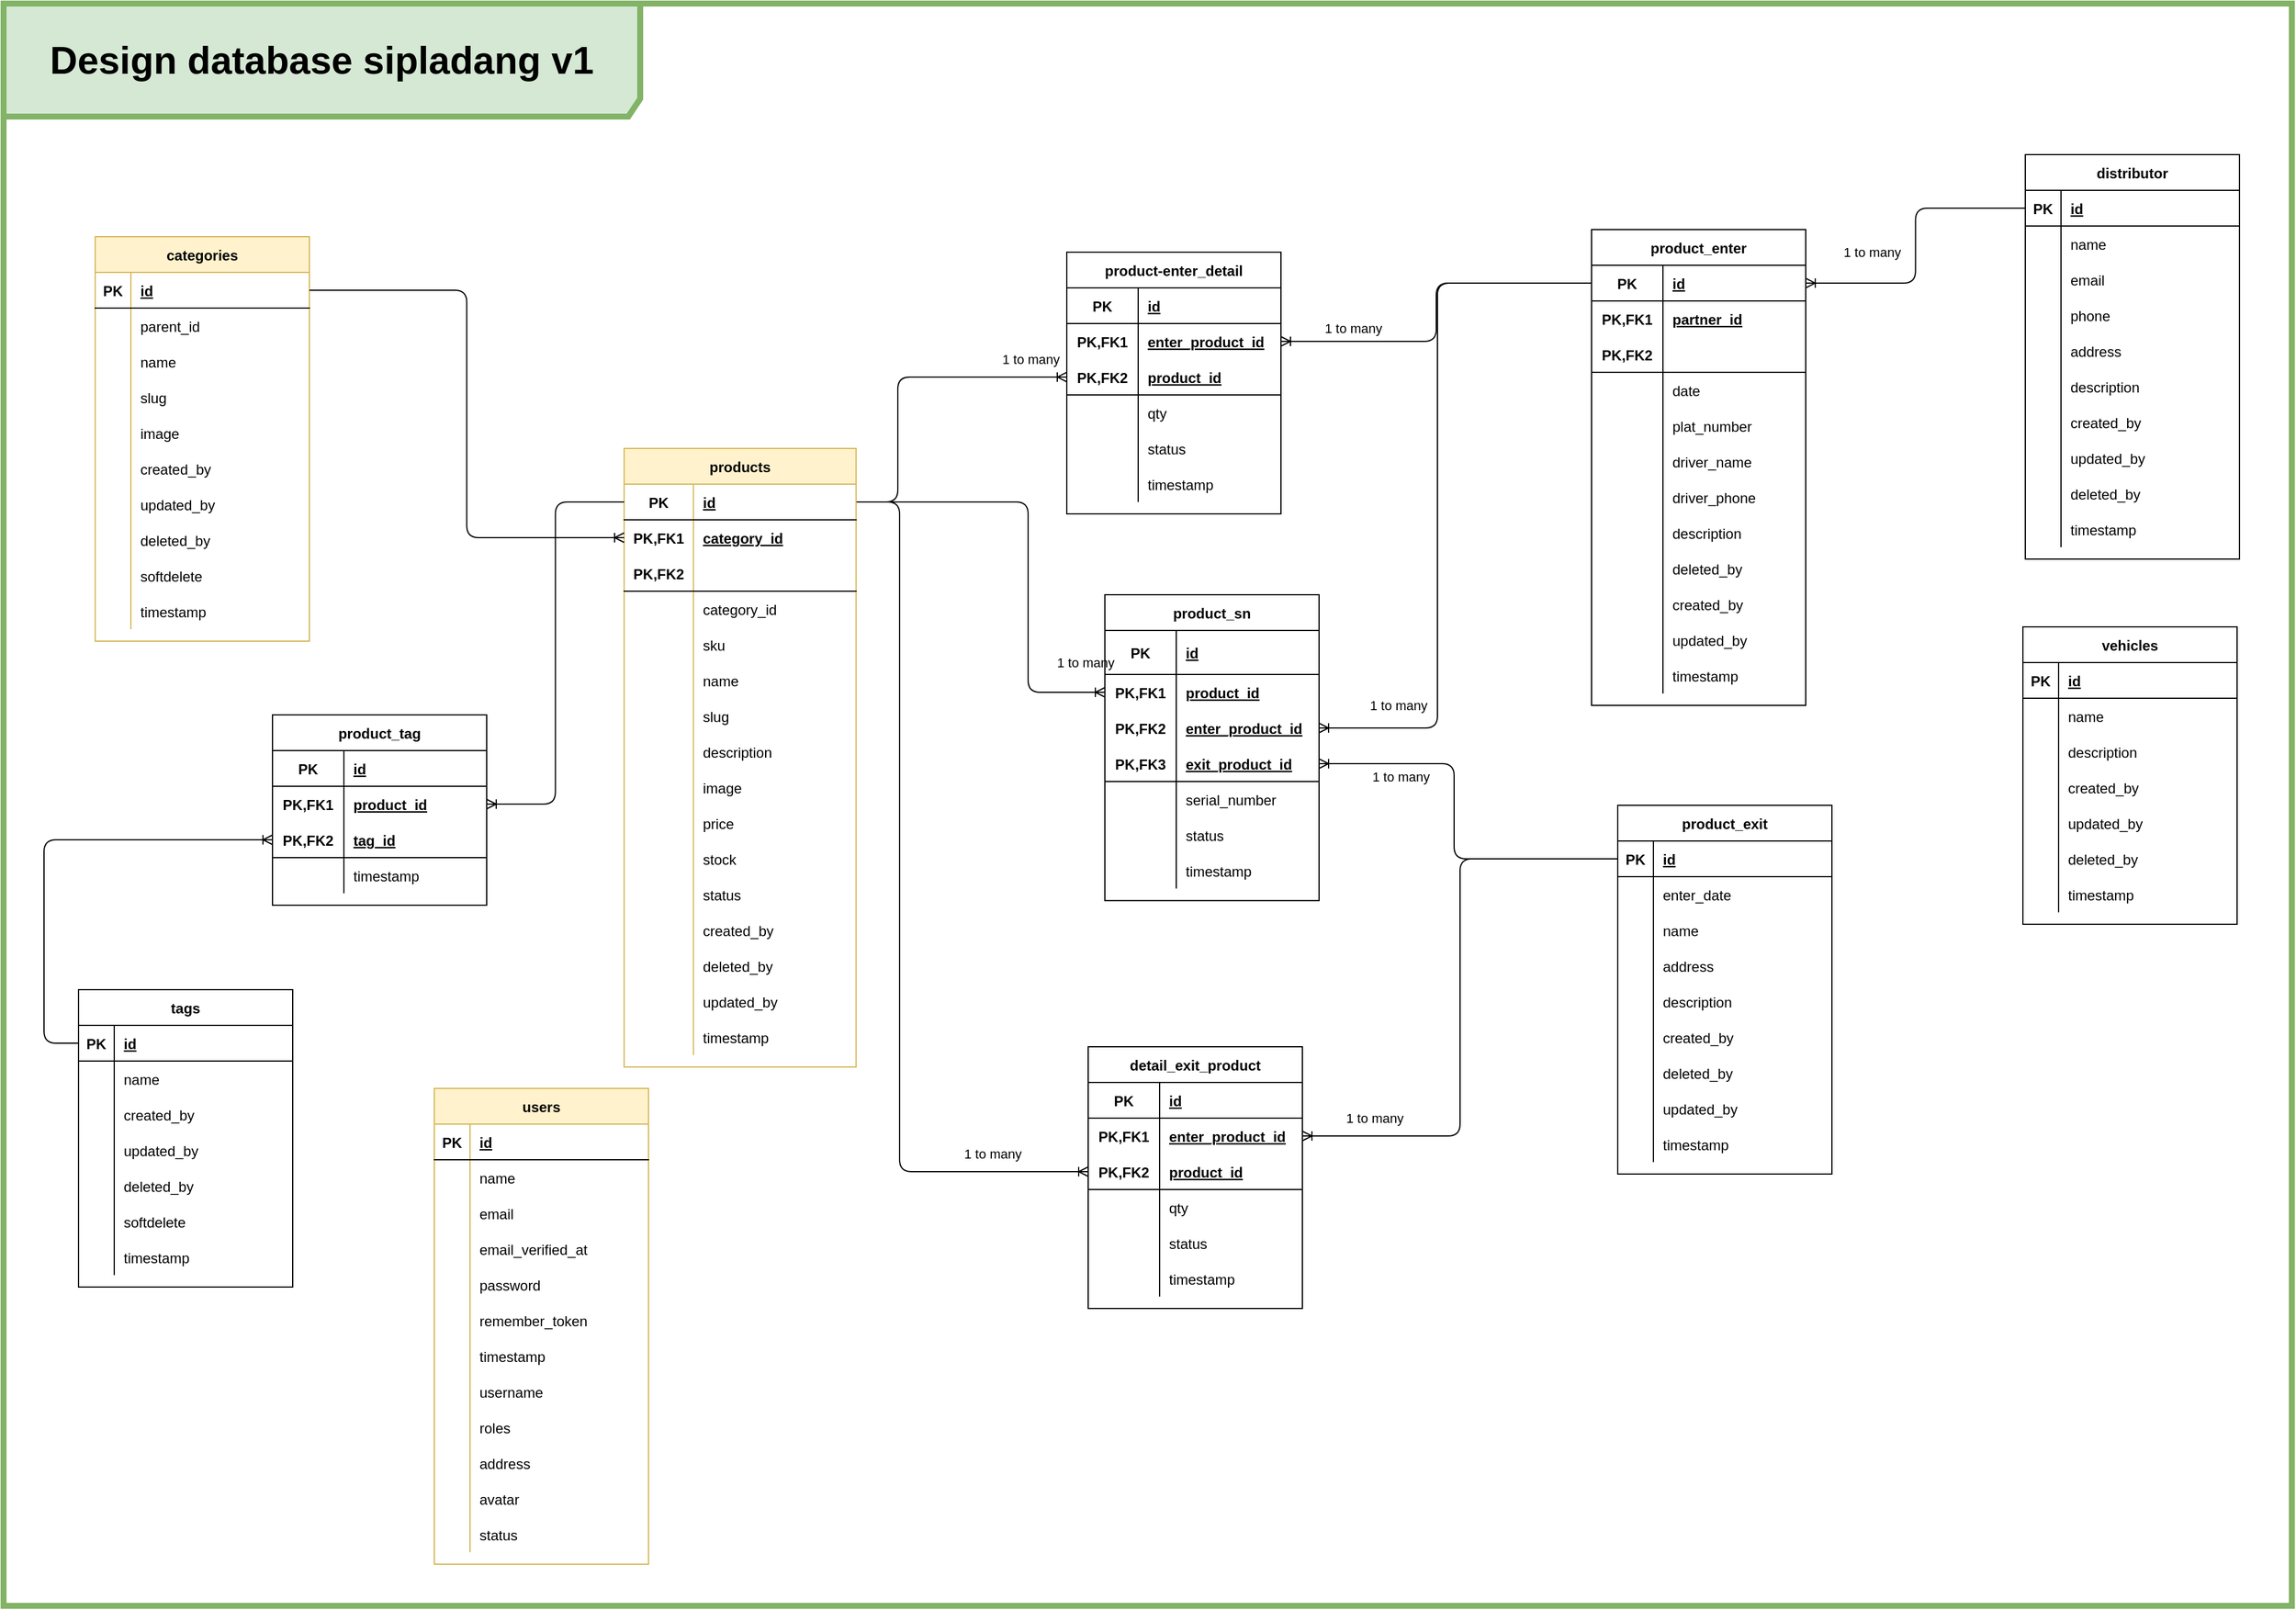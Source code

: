 <mxfile version="15.5.6" type="device" pages="2"><diagram id="Fahgha_tZxS5f-UVbL5o" name="Page-1"><mxGraphModel dx="1038" dy="631" grid="0" gridSize="10" guides="1" tooltips="1" connect="1" arrows="1" fold="1" page="1" pageScale="1" pageWidth="850" pageHeight="1100" math="0" shadow="0"><root><mxCell id="0"/><mxCell id="1" parent="0"/><mxCell id="SXno0BVsBZJfxxfbl0HE-2" value="Design database sipladang v1" style="shape=umlFrame;whiteSpace=wrap;html=1;fillColor=#d5e8d4;strokeColor=#82b366;width=535;height=95;fontSize=32;fontStyle=1;strokeWidth=5;" parent="1" vertex="1"><mxGeometry x="20" y="10" width="1923" height="1347" as="geometry"/></mxCell><mxCell id="SXno0BVsBZJfxxfbl0HE-3" value="" style="fontSize=12;html=1;endArrow=ERoneToMany;shadow=0;exitX=0;exitY=0.5;exitDx=0;exitDy=0;entryX=1;entryY=0.5;entryDx=0;entryDy=0;edgeStyle=orthogonalEdgeStyle;rounded=1;" parent="1" source="SXno0BVsBZJfxxfbl0HE-88" target="SXno0BVsBZJfxxfbl0HE-23" edge="1"><mxGeometry width="100" height="100" relative="1" as="geometry"><mxPoint x="1330.5" y="228" as="sourcePoint"/><mxPoint x="1116.5" y="230" as="targetPoint"/></mxGeometry></mxCell><mxCell id="SXno0BVsBZJfxxfbl0HE-4" value="1 to many" style="edgeLabel;html=1;align=center;verticalAlign=middle;resizable=0;points=[];" parent="SXno0BVsBZJfxxfbl0HE-3" vertex="1" connectable="0"><mxGeometry x="-0.345" y="11" relative="1" as="geometry"><mxPoint x="-99.33" y="27" as="offset"/></mxGeometry></mxCell><mxCell id="SXno0BVsBZJfxxfbl0HE-5" value="" style="edgeStyle=orthogonalEdgeStyle;fontSize=12;html=1;endArrow=ERoneToMany;shadow=0;exitX=1;exitY=0.5;exitDx=0;exitDy=0;entryX=0;entryY=0.5;entryDx=0;entryDy=0;rounded=1;" parent="1" source="SXno0BVsBZJfxxfbl0HE-39" target="SXno0BVsBZJfxxfbl0HE-26" edge="1"><mxGeometry width="100" height="100" relative="1" as="geometry"><mxPoint x="735.5" y="383" as="sourcePoint"/><mxPoint x="835.5" y="283" as="targetPoint"/><Array as="points"><mxPoint x="771.5" y="429"/><mxPoint x="771.5" y="324"/></Array></mxGeometry></mxCell><mxCell id="SXno0BVsBZJfxxfbl0HE-6" value="1 to many" style="edgeLabel;html=1;align=center;verticalAlign=middle;resizable=0;points=[];" parent="SXno0BVsBZJfxxfbl0HE-5" vertex="1" connectable="0"><mxGeometry x="0.186" y="2" relative="1" as="geometry"><mxPoint x="84.17" y="-13" as="offset"/></mxGeometry></mxCell><mxCell id="SXno0BVsBZJfxxfbl0HE-7" value="" style="fontSize=12;html=1;endArrow=ERoneToMany;shadow=0;exitX=0;exitY=0.5;exitDx=0;exitDy=0;entryX=1;entryY=0.5;entryDx=0;entryDy=0;edgeStyle=orthogonalEdgeStyle;rounded=1;" parent="1" source="SXno0BVsBZJfxxfbl0HE-122" target="SXno0BVsBZJfxxfbl0HE-175" edge="1"><mxGeometry width="100" height="100" relative="1" as="geometry"><mxPoint x="1370.5" y="587" as="sourcePoint"/><mxPoint x="1133.5" y="653.0" as="targetPoint"/></mxGeometry></mxCell><mxCell id="SXno0BVsBZJfxxfbl0HE-8" value="1 to many" style="edgeLabel;html=1;align=center;verticalAlign=middle;resizable=0;points=[];" parent="SXno0BVsBZJfxxfbl0HE-7" vertex="1" connectable="0"><mxGeometry x="-0.345" y="11" relative="1" as="geometry"><mxPoint x="-83.51" y="187" as="offset"/></mxGeometry></mxCell><mxCell id="SXno0BVsBZJfxxfbl0HE-9" value="" style="fontSize=12;html=1;endArrow=ERoneToMany;shadow=0;exitX=1;exitY=0.5;exitDx=0;exitDy=0;entryX=0;entryY=0.5;entryDx=0;entryDy=0;edgeStyle=orthogonalEdgeStyle;rounded=1;" parent="1" source="SXno0BVsBZJfxxfbl0HE-39" target="SXno0BVsBZJfxxfbl0HE-178" edge="1"><mxGeometry width="100" height="100" relative="1" as="geometry"><mxPoint x="997.5" y="506" as="sourcePoint"/><mxPoint x="763.5" y="536" as="targetPoint"/><Array as="points"><mxPoint x="773" y="429"/><mxPoint x="773" y="992"/></Array></mxGeometry></mxCell><mxCell id="SXno0BVsBZJfxxfbl0HE-10" value="1 to many" style="edgeLabel;html=1;align=center;verticalAlign=middle;resizable=0;points=[];" parent="SXno0BVsBZJfxxfbl0HE-9" vertex="1" connectable="0"><mxGeometry x="-0.345" y="11" relative="1" as="geometry"><mxPoint x="67" y="336.25" as="offset"/></mxGeometry></mxCell><mxCell id="SXno0BVsBZJfxxfbl0HE-11" value="" style="fontSize=12;html=1;endArrow=ERoneToMany;shadow=0;entryX=0;entryY=0.5;entryDx=0;entryDy=0;edgeStyle=orthogonalEdgeStyle;rounded=1;exitX=1;exitY=0.5;exitDx=0;exitDy=0;" parent="1" source="SXno0BVsBZJfxxfbl0HE-39" target="SXno0BVsBZJfxxfbl0HE-153" edge="1"><mxGeometry width="100" height="100" relative="1" as="geometry"><mxPoint x="831.5" y="395" as="sourcePoint"/><mxPoint x="573.5" y="876" as="targetPoint"/><Array as="points"><mxPoint x="881" y="429"/><mxPoint x="881" y="589"/></Array></mxGeometry></mxCell><mxCell id="SXno0BVsBZJfxxfbl0HE-12" value="1 to many" style="edgeLabel;html=1;align=center;verticalAlign=middle;resizable=0;points=[];" parent="SXno0BVsBZJfxxfbl0HE-11" vertex="1" connectable="0"><mxGeometry x="-0.345" y="11" relative="1" as="geometry"><mxPoint x="71.67" y="146" as="offset"/></mxGeometry></mxCell><mxCell id="SXno0BVsBZJfxxfbl0HE-13" value="" style="fontSize=12;html=1;endArrow=ERoneToMany;shadow=0;exitX=0;exitY=0.5;exitDx=0;exitDy=0;entryX=1;entryY=0.5;entryDx=0;entryDy=0;edgeStyle=orthogonalEdgeStyle;rounded=1;" parent="1" source="SXno0BVsBZJfxxfbl0HE-297" target="SXno0BVsBZJfxxfbl0HE-88" edge="1"><mxGeometry width="100" height="100" relative="1" as="geometry"><mxPoint x="1702.5" y="247" as="sourcePoint"/><mxPoint x="1441.5" y="296.0" as="targetPoint"/></mxGeometry></mxCell><mxCell id="SXno0BVsBZJfxxfbl0HE-14" value="1 to many" style="edgeLabel;html=1;align=center;verticalAlign=middle;resizable=0;points=[];" parent="SXno0BVsBZJfxxfbl0HE-13" vertex="1" connectable="0"><mxGeometry x="-0.345" y="11" relative="1" as="geometry"><mxPoint x="-47.83" y="25.95" as="offset"/></mxGeometry></mxCell><mxCell id="SXno0BVsBZJfxxfbl0HE-15" value="" style="fontSize=12;html=1;endArrow=ERoneToMany;shadow=0;exitX=0;exitY=0.5;exitDx=0;exitDy=0;entryX=1;entryY=0.5;entryDx=0;entryDy=0;edgeStyle=orthogonalEdgeStyle;rounded=1;" parent="1" source="SXno0BVsBZJfxxfbl0HE-88" target="SXno0BVsBZJfxxfbl0HE-156" edge="1"><mxGeometry width="100" height="100" relative="1" as="geometry"><mxPoint x="1364.5" y="255.0" as="sourcePoint"/><mxPoint x="1103.5" y="304" as="targetPoint"/><Array as="points"><mxPoint x="1225" y="245"/><mxPoint x="1225" y="619"/></Array></mxGeometry></mxCell><mxCell id="SXno0BVsBZJfxxfbl0HE-16" value="1 to many" style="edgeLabel;html=1;align=center;verticalAlign=middle;resizable=0;points=[];" parent="SXno0BVsBZJfxxfbl0HE-15" vertex="1" connectable="0"><mxGeometry x="-0.345" y="11" relative="1" as="geometry"><mxPoint x="-44" y="287" as="offset"/></mxGeometry></mxCell><mxCell id="SXno0BVsBZJfxxfbl0HE-17" value="" style="fontSize=12;html=1;endArrow=ERoneToMany;shadow=0;entryX=1;entryY=0.5;entryDx=0;entryDy=0;edgeStyle=orthogonalEdgeStyle;rounded=1;exitX=0;exitY=0.5;exitDx=0;exitDy=0;" parent="1" source="SXno0BVsBZJfxxfbl0HE-122" target="SXno0BVsBZJfxxfbl0HE-159" edge="1"><mxGeometry width="100" height="100" relative="1" as="geometry"><mxPoint x="1338.5" y="698" as="sourcePoint"/><mxPoint x="1106.5" y="833" as="targetPoint"/><Array as="points"><mxPoint x="1239" y="729"/><mxPoint x="1239" y="649"/></Array></mxGeometry></mxCell><mxCell id="SXno0BVsBZJfxxfbl0HE-18" value="1 to many" style="edgeLabel;html=1;align=center;verticalAlign=middle;resizable=0;points=[];" parent="SXno0BVsBZJfxxfbl0HE-17" vertex="1" connectable="0"><mxGeometry x="-0.345" y="11" relative="1" as="geometry"><mxPoint x="-74.17" y="-80" as="offset"/></mxGeometry></mxCell><mxCell id="SXno0BVsBZJfxxfbl0HE-19" value="product-enter_detail" style="shape=table;startSize=30;container=1;collapsible=1;childLayout=tableLayout;fixedRows=1;rowLines=0;fontStyle=1;align=center;resizeLast=1;" parent="1" vertex="1"><mxGeometry x="913.5" y="219" width="180" height="220" as="geometry"/></mxCell><mxCell id="SXno0BVsBZJfxxfbl0HE-20" value="" style="shape=partialRectangle;collapsible=0;dropTarget=0;pointerEvents=0;fillColor=none;top=0;left=0;bottom=1;right=0;points=[[0,0.5],[1,0.5]];portConstraint=eastwest;" parent="SXno0BVsBZJfxxfbl0HE-19" vertex="1"><mxGeometry y="30" width="180" height="30" as="geometry"/></mxCell><mxCell id="SXno0BVsBZJfxxfbl0HE-21" value="PK" style="shape=partialRectangle;connectable=0;fillColor=none;top=0;left=0;bottom=0;right=0;fontStyle=1;overflow=hidden;" parent="SXno0BVsBZJfxxfbl0HE-20" vertex="1"><mxGeometry width="60" height="30" as="geometry"/></mxCell><mxCell id="SXno0BVsBZJfxxfbl0HE-22" value="id" style="shape=partialRectangle;connectable=0;fillColor=none;top=0;left=0;bottom=0;right=0;align=left;spacingLeft=6;fontStyle=5;overflow=hidden;" parent="SXno0BVsBZJfxxfbl0HE-20" vertex="1"><mxGeometry x="60" width="120" height="30" as="geometry"/></mxCell><mxCell id="SXno0BVsBZJfxxfbl0HE-23" value="" style="shape=partialRectangle;collapsible=0;dropTarget=0;pointerEvents=0;fillColor=none;top=0;left=0;bottom=0;right=0;points=[[0,0.5],[1,0.5]];portConstraint=eastwest;" parent="SXno0BVsBZJfxxfbl0HE-19" vertex="1"><mxGeometry y="60" width="180" height="30" as="geometry"/></mxCell><mxCell id="SXno0BVsBZJfxxfbl0HE-24" value="PK,FK1" style="shape=partialRectangle;connectable=0;fillColor=none;top=0;left=0;bottom=0;right=0;fontStyle=1;overflow=hidden;" parent="SXno0BVsBZJfxxfbl0HE-23" vertex="1"><mxGeometry width="60" height="30" as="geometry"/></mxCell><mxCell id="SXno0BVsBZJfxxfbl0HE-25" value="enter_product_id" style="shape=partialRectangle;connectable=0;fillColor=none;top=0;left=0;bottom=0;right=0;align=left;spacingLeft=6;fontStyle=5;overflow=hidden;" parent="SXno0BVsBZJfxxfbl0HE-23" vertex="1"><mxGeometry x="60" width="120" height="30" as="geometry"/></mxCell><mxCell id="SXno0BVsBZJfxxfbl0HE-26" value="" style="shape=partialRectangle;collapsible=0;dropTarget=0;pointerEvents=0;fillColor=none;top=0;left=0;bottom=1;right=0;points=[[0,0.5],[1,0.5]];portConstraint=eastwest;" parent="SXno0BVsBZJfxxfbl0HE-19" vertex="1"><mxGeometry y="90" width="180" height="30" as="geometry"/></mxCell><mxCell id="SXno0BVsBZJfxxfbl0HE-27" value="PK,FK2" style="shape=partialRectangle;connectable=0;fillColor=none;top=0;left=0;bottom=0;right=0;fontStyle=1;overflow=hidden;" parent="SXno0BVsBZJfxxfbl0HE-26" vertex="1"><mxGeometry width="60" height="30" as="geometry"/></mxCell><mxCell id="SXno0BVsBZJfxxfbl0HE-28" value="product_id" style="shape=partialRectangle;connectable=0;fillColor=none;top=0;left=0;bottom=0;right=0;align=left;spacingLeft=6;fontStyle=5;overflow=hidden;" parent="SXno0BVsBZJfxxfbl0HE-26" vertex="1"><mxGeometry x="60" width="120" height="30" as="geometry"/></mxCell><mxCell id="SXno0BVsBZJfxxfbl0HE-29" value="" style="shape=partialRectangle;collapsible=0;dropTarget=0;pointerEvents=0;fillColor=none;top=0;left=0;bottom=0;right=0;points=[[0,0.5],[1,0.5]];portConstraint=eastwest;" parent="SXno0BVsBZJfxxfbl0HE-19" vertex="1"><mxGeometry y="120" width="180" height="30" as="geometry"/></mxCell><mxCell id="SXno0BVsBZJfxxfbl0HE-30" value="" style="shape=partialRectangle;connectable=0;fillColor=none;top=0;left=0;bottom=0;right=0;editable=1;overflow=hidden;" parent="SXno0BVsBZJfxxfbl0HE-29" vertex="1"><mxGeometry width="60" height="30" as="geometry"/></mxCell><mxCell id="SXno0BVsBZJfxxfbl0HE-31" value="qty" style="shape=partialRectangle;connectable=0;fillColor=none;top=0;left=0;bottom=0;right=0;align=left;spacingLeft=6;overflow=hidden;" parent="SXno0BVsBZJfxxfbl0HE-29" vertex="1"><mxGeometry x="60" width="120" height="30" as="geometry"/></mxCell><mxCell id="SXno0BVsBZJfxxfbl0HE-32" value="" style="shape=partialRectangle;collapsible=0;dropTarget=0;pointerEvents=0;fillColor=none;top=0;left=0;bottom=0;right=0;points=[[0,0.5],[1,0.5]];portConstraint=eastwest;" parent="SXno0BVsBZJfxxfbl0HE-19" vertex="1"><mxGeometry y="150" width="180" height="30" as="geometry"/></mxCell><mxCell id="SXno0BVsBZJfxxfbl0HE-33" value="" style="shape=partialRectangle;connectable=0;fillColor=none;top=0;left=0;bottom=0;right=0;editable=1;overflow=hidden;" parent="SXno0BVsBZJfxxfbl0HE-32" vertex="1"><mxGeometry width="60" height="30" as="geometry"/></mxCell><mxCell id="SXno0BVsBZJfxxfbl0HE-34" value="status" style="shape=partialRectangle;connectable=0;fillColor=none;top=0;left=0;bottom=0;right=0;align=left;spacingLeft=6;overflow=hidden;" parent="SXno0BVsBZJfxxfbl0HE-32" vertex="1"><mxGeometry x="60" width="120" height="30" as="geometry"/></mxCell><mxCell id="SXno0BVsBZJfxxfbl0HE-35" value="" style="shape=partialRectangle;collapsible=0;dropTarget=0;pointerEvents=0;fillColor=none;top=0;left=0;bottom=0;right=0;points=[[0,0.5],[1,0.5]];portConstraint=eastwest;" parent="SXno0BVsBZJfxxfbl0HE-19" vertex="1"><mxGeometry y="180" width="180" height="30" as="geometry"/></mxCell><mxCell id="SXno0BVsBZJfxxfbl0HE-36" value="" style="shape=partialRectangle;connectable=0;fillColor=none;top=0;left=0;bottom=0;right=0;editable=1;overflow=hidden;" parent="SXno0BVsBZJfxxfbl0HE-35" vertex="1"><mxGeometry width="60" height="30" as="geometry"/></mxCell><mxCell id="SXno0BVsBZJfxxfbl0HE-37" value="timestamp" style="shape=partialRectangle;connectable=0;fillColor=none;top=0;left=0;bottom=0;right=0;align=left;spacingLeft=6;overflow=hidden;" parent="SXno0BVsBZJfxxfbl0HE-35" vertex="1"><mxGeometry x="60" width="120" height="30" as="geometry"/></mxCell><mxCell id="SXno0BVsBZJfxxfbl0HE-38" value="products" style="shape=table;startSize=30;container=1;collapsible=1;childLayout=tableLayout;fixedRows=1;rowLines=0;fontStyle=1;align=center;resizeLast=1;fillColor=#fff2cc;strokeColor=#d6b656;" parent="1" vertex="1"><mxGeometry x="541.5" y="384" width="194.917" height="520" as="geometry"><mxRectangle x="330" y="334" width="60" height="30" as="alternateBounds"/></mxGeometry></mxCell><mxCell id="SXno0BVsBZJfxxfbl0HE-39" value="" style="shape=partialRectangle;collapsible=0;dropTarget=0;pointerEvents=0;fillColor=none;top=0;left=0;bottom=1;right=0;points=[[0,0.5],[1,0.5]];portConstraint=eastwest;" parent="SXno0BVsBZJfxxfbl0HE-38" vertex="1"><mxGeometry y="30" width="194.917" height="30" as="geometry"/></mxCell><mxCell id="SXno0BVsBZJfxxfbl0HE-40" value="PK" style="shape=partialRectangle;connectable=0;fillColor=none;top=0;left=0;bottom=0;right=0;fontStyle=1;overflow=hidden;" parent="SXno0BVsBZJfxxfbl0HE-39" vertex="1"><mxGeometry width="58.25" height="30" as="geometry"><mxRectangle width="58.25" height="30" as="alternateBounds"/></mxGeometry></mxCell><mxCell id="SXno0BVsBZJfxxfbl0HE-41" value="id" style="shape=partialRectangle;connectable=0;fillColor=none;top=0;left=0;bottom=0;right=0;align=left;spacingLeft=6;fontStyle=5;overflow=hidden;" parent="SXno0BVsBZJfxxfbl0HE-39" vertex="1"><mxGeometry x="58.25" width="136.667" height="30" as="geometry"><mxRectangle width="136.667" height="30" as="alternateBounds"/></mxGeometry></mxCell><mxCell id="SXno0BVsBZJfxxfbl0HE-42" value="" style="shape=partialRectangle;collapsible=0;dropTarget=0;pointerEvents=0;fillColor=none;top=0;left=0;bottom=0;right=0;points=[[0,0.5],[1,0.5]];portConstraint=eastwest;" parent="SXno0BVsBZJfxxfbl0HE-38" vertex="1"><mxGeometry y="60" width="194.917" height="30" as="geometry"/></mxCell><mxCell id="SXno0BVsBZJfxxfbl0HE-43" value="PK,FK1" style="shape=partialRectangle;connectable=0;fillColor=none;top=0;left=0;bottom=0;right=0;fontStyle=1;overflow=hidden;" parent="SXno0BVsBZJfxxfbl0HE-42" vertex="1"><mxGeometry width="58.25" height="30" as="geometry"><mxRectangle width="58.25" height="30" as="alternateBounds"/></mxGeometry></mxCell><mxCell id="SXno0BVsBZJfxxfbl0HE-44" value="category_id" style="shape=partialRectangle;connectable=0;fillColor=none;top=0;left=0;bottom=0;right=0;align=left;spacingLeft=6;fontStyle=5;overflow=hidden;" parent="SXno0BVsBZJfxxfbl0HE-42" vertex="1"><mxGeometry x="58.25" width="136.667" height="30" as="geometry"><mxRectangle width="136.667" height="30" as="alternateBounds"/></mxGeometry></mxCell><mxCell id="SXno0BVsBZJfxxfbl0HE-45" value="" style="shape=partialRectangle;collapsible=0;dropTarget=0;pointerEvents=0;fillColor=none;top=0;left=0;bottom=1;right=0;points=[[0,0.5],[1,0.5]];portConstraint=eastwest;" parent="SXno0BVsBZJfxxfbl0HE-38" vertex="1"><mxGeometry y="90" width="194.917" height="30" as="geometry"/></mxCell><mxCell id="SXno0BVsBZJfxxfbl0HE-46" value="PK,FK2" style="shape=partialRectangle;connectable=0;fillColor=none;top=0;left=0;bottom=0;right=0;fontStyle=1;overflow=hidden;" parent="SXno0BVsBZJfxxfbl0HE-45" vertex="1"><mxGeometry width="58.25" height="30" as="geometry"><mxRectangle width="58.25" height="30" as="alternateBounds"/></mxGeometry></mxCell><mxCell id="SXno0BVsBZJfxxfbl0HE-47" value="" style="shape=partialRectangle;connectable=0;fillColor=none;top=0;left=0;bottom=0;right=0;align=left;spacingLeft=6;fontStyle=5;overflow=hidden;" parent="SXno0BVsBZJfxxfbl0HE-45" vertex="1"><mxGeometry x="58.25" width="136.667" height="30" as="geometry"><mxRectangle width="136.667" height="30" as="alternateBounds"/></mxGeometry></mxCell><mxCell id="SXno0BVsBZJfxxfbl0HE-48" value="" style="shape=partialRectangle;collapsible=0;dropTarget=0;pointerEvents=0;fillColor=none;top=0;left=0;bottom=0;right=0;points=[[0,0.5],[1,0.5]];portConstraint=eastwest;" parent="SXno0BVsBZJfxxfbl0HE-38" vertex="1"><mxGeometry y="120" width="194.917" height="30" as="geometry"/></mxCell><mxCell id="SXno0BVsBZJfxxfbl0HE-49" value="" style="shape=partialRectangle;connectable=0;fillColor=none;top=0;left=0;bottom=0;right=0;editable=1;overflow=hidden;" parent="SXno0BVsBZJfxxfbl0HE-48" vertex="1"><mxGeometry width="58.25" height="30" as="geometry"><mxRectangle width="58.25" height="30" as="alternateBounds"/></mxGeometry></mxCell><mxCell id="SXno0BVsBZJfxxfbl0HE-50" value="category_id" style="shape=partialRectangle;connectable=0;fillColor=none;top=0;left=0;bottom=0;right=0;align=left;spacingLeft=6;overflow=hidden;" parent="SXno0BVsBZJfxxfbl0HE-48" vertex="1"><mxGeometry x="58.25" width="136.667" height="30" as="geometry"><mxRectangle width="136.667" height="30" as="alternateBounds"/></mxGeometry></mxCell><mxCell id="SXno0BVsBZJfxxfbl0HE-51" value="" style="shape=partialRectangle;collapsible=0;dropTarget=0;pointerEvents=0;fillColor=none;top=0;left=0;bottom=0;right=0;points=[[0,0.5],[1,0.5]];portConstraint=eastwest;" parent="SXno0BVsBZJfxxfbl0HE-38" vertex="1"><mxGeometry y="150" width="194.917" height="30" as="geometry"/></mxCell><mxCell id="SXno0BVsBZJfxxfbl0HE-52" value="" style="shape=partialRectangle;connectable=0;fillColor=none;top=0;left=0;bottom=0;right=0;editable=1;overflow=hidden;" parent="SXno0BVsBZJfxxfbl0HE-51" vertex="1"><mxGeometry width="58.25" height="30" as="geometry"><mxRectangle width="58.25" height="30" as="alternateBounds"/></mxGeometry></mxCell><mxCell id="SXno0BVsBZJfxxfbl0HE-53" value="sku" style="shape=partialRectangle;connectable=0;fillColor=none;top=0;left=0;bottom=0;right=0;align=left;spacingLeft=6;overflow=hidden;" parent="SXno0BVsBZJfxxfbl0HE-51" vertex="1"><mxGeometry x="58.25" width="136.667" height="30" as="geometry"><mxRectangle width="136.667" height="30" as="alternateBounds"/></mxGeometry></mxCell><mxCell id="SXno0BVsBZJfxxfbl0HE-54" value="" style="shape=partialRectangle;collapsible=0;dropTarget=0;pointerEvents=0;fillColor=none;top=0;left=0;bottom=0;right=0;points=[[0,0.5],[1,0.5]];portConstraint=eastwest;" parent="SXno0BVsBZJfxxfbl0HE-38" vertex="1"><mxGeometry y="180" width="194.917" height="30" as="geometry"/></mxCell><mxCell id="SXno0BVsBZJfxxfbl0HE-55" value="" style="shape=partialRectangle;connectable=0;fillColor=none;top=0;left=0;bottom=0;right=0;editable=1;overflow=hidden;" parent="SXno0BVsBZJfxxfbl0HE-54" vertex="1"><mxGeometry width="58.25" height="30" as="geometry"><mxRectangle width="58.25" height="30" as="alternateBounds"/></mxGeometry></mxCell><mxCell id="SXno0BVsBZJfxxfbl0HE-56" value="name" style="shape=partialRectangle;connectable=0;fillColor=none;top=0;left=0;bottom=0;right=0;align=left;spacingLeft=6;overflow=hidden;" parent="SXno0BVsBZJfxxfbl0HE-54" vertex="1"><mxGeometry x="58.25" width="136.667" height="30" as="geometry"><mxRectangle width="136.667" height="30" as="alternateBounds"/></mxGeometry></mxCell><mxCell id="SXno0BVsBZJfxxfbl0HE-57" value="" style="shape=partialRectangle;collapsible=0;dropTarget=0;pointerEvents=0;fillColor=none;top=0;left=0;bottom=0;right=0;points=[[0,0.5],[1,0.5]];portConstraint=eastwest;" parent="SXno0BVsBZJfxxfbl0HE-38" vertex="1"><mxGeometry y="210" width="194.917" height="30" as="geometry"/></mxCell><mxCell id="SXno0BVsBZJfxxfbl0HE-58" value="" style="shape=partialRectangle;connectable=0;fillColor=none;top=0;left=0;bottom=0;right=0;editable=1;overflow=hidden;" parent="SXno0BVsBZJfxxfbl0HE-57" vertex="1"><mxGeometry width="58.25" height="30" as="geometry"><mxRectangle width="58.25" height="30" as="alternateBounds"/></mxGeometry></mxCell><mxCell id="SXno0BVsBZJfxxfbl0HE-59" value="slug" style="shape=partialRectangle;connectable=0;fillColor=none;top=0;left=0;bottom=0;right=0;align=left;spacingLeft=6;overflow=hidden;" parent="SXno0BVsBZJfxxfbl0HE-57" vertex="1"><mxGeometry x="58.25" width="136.667" height="30" as="geometry"><mxRectangle width="136.667" height="30" as="alternateBounds"/></mxGeometry></mxCell><mxCell id="SXno0BVsBZJfxxfbl0HE-60" value="" style="shape=partialRectangle;collapsible=0;dropTarget=0;pointerEvents=0;fillColor=none;top=0;left=0;bottom=0;right=0;points=[[0,0.5],[1,0.5]];portConstraint=eastwest;" parent="SXno0BVsBZJfxxfbl0HE-38" vertex="1"><mxGeometry y="240" width="194.917" height="30" as="geometry"/></mxCell><mxCell id="SXno0BVsBZJfxxfbl0HE-61" value="" style="shape=partialRectangle;connectable=0;fillColor=none;top=0;left=0;bottom=0;right=0;editable=1;overflow=hidden;" parent="SXno0BVsBZJfxxfbl0HE-60" vertex="1"><mxGeometry width="58.25" height="30" as="geometry"><mxRectangle width="58.25" height="30" as="alternateBounds"/></mxGeometry></mxCell><mxCell id="SXno0BVsBZJfxxfbl0HE-62" value="description" style="shape=partialRectangle;connectable=0;fillColor=none;top=0;left=0;bottom=0;right=0;align=left;spacingLeft=6;overflow=hidden;" parent="SXno0BVsBZJfxxfbl0HE-60" vertex="1"><mxGeometry x="58.25" width="136.667" height="30" as="geometry"><mxRectangle width="136.667" height="30" as="alternateBounds"/></mxGeometry></mxCell><mxCell id="SXno0BVsBZJfxxfbl0HE-63" value="" style="shape=partialRectangle;collapsible=0;dropTarget=0;pointerEvents=0;fillColor=none;top=0;left=0;bottom=0;right=0;points=[[0,0.5],[1,0.5]];portConstraint=eastwest;" parent="SXno0BVsBZJfxxfbl0HE-38" vertex="1"><mxGeometry y="270" width="194.917" height="30" as="geometry"/></mxCell><mxCell id="SXno0BVsBZJfxxfbl0HE-64" value="" style="shape=partialRectangle;connectable=0;fillColor=none;top=0;left=0;bottom=0;right=0;editable=1;overflow=hidden;" parent="SXno0BVsBZJfxxfbl0HE-63" vertex="1"><mxGeometry width="58.25" height="30" as="geometry"><mxRectangle width="58.25" height="30" as="alternateBounds"/></mxGeometry></mxCell><mxCell id="SXno0BVsBZJfxxfbl0HE-65" value="image" style="shape=partialRectangle;connectable=0;fillColor=none;top=0;left=0;bottom=0;right=0;align=left;spacingLeft=6;overflow=hidden;" parent="SXno0BVsBZJfxxfbl0HE-63" vertex="1"><mxGeometry x="58.25" width="136.667" height="30" as="geometry"><mxRectangle width="136.667" height="30" as="alternateBounds"/></mxGeometry></mxCell><mxCell id="SXno0BVsBZJfxxfbl0HE-66" value="" style="shape=partialRectangle;collapsible=0;dropTarget=0;pointerEvents=0;fillColor=none;top=0;left=0;bottom=0;right=0;points=[[0,0.5],[1,0.5]];portConstraint=eastwest;" parent="SXno0BVsBZJfxxfbl0HE-38" vertex="1"><mxGeometry y="300" width="194.917" height="30" as="geometry"/></mxCell><mxCell id="SXno0BVsBZJfxxfbl0HE-67" value="" style="shape=partialRectangle;connectable=0;fillColor=none;top=0;left=0;bottom=0;right=0;editable=1;overflow=hidden;" parent="SXno0BVsBZJfxxfbl0HE-66" vertex="1"><mxGeometry width="58.25" height="30" as="geometry"><mxRectangle width="58.25" height="30" as="alternateBounds"/></mxGeometry></mxCell><mxCell id="SXno0BVsBZJfxxfbl0HE-68" value="price" style="shape=partialRectangle;connectable=0;fillColor=none;top=0;left=0;bottom=0;right=0;align=left;spacingLeft=6;overflow=hidden;" parent="SXno0BVsBZJfxxfbl0HE-66" vertex="1"><mxGeometry x="58.25" width="136.667" height="30" as="geometry"><mxRectangle width="136.667" height="30" as="alternateBounds"/></mxGeometry></mxCell><mxCell id="SXno0BVsBZJfxxfbl0HE-69" value="" style="shape=partialRectangle;collapsible=0;dropTarget=0;pointerEvents=0;fillColor=none;top=0;left=0;bottom=0;right=0;points=[[0,0.5],[1,0.5]];portConstraint=eastwest;" parent="SXno0BVsBZJfxxfbl0HE-38" vertex="1"><mxGeometry y="330" width="194.917" height="30" as="geometry"/></mxCell><mxCell id="SXno0BVsBZJfxxfbl0HE-70" value="" style="shape=partialRectangle;connectable=0;fillColor=none;top=0;left=0;bottom=0;right=0;editable=1;overflow=hidden;" parent="SXno0BVsBZJfxxfbl0HE-69" vertex="1"><mxGeometry width="58.25" height="30" as="geometry"><mxRectangle width="58.25" height="30" as="alternateBounds"/></mxGeometry></mxCell><mxCell id="SXno0BVsBZJfxxfbl0HE-71" value="stock" style="shape=partialRectangle;connectable=0;fillColor=none;top=0;left=0;bottom=0;right=0;align=left;spacingLeft=6;overflow=hidden;" parent="SXno0BVsBZJfxxfbl0HE-69" vertex="1"><mxGeometry x="58.25" width="136.667" height="30" as="geometry"><mxRectangle width="136.667" height="30" as="alternateBounds"/></mxGeometry></mxCell><mxCell id="SXno0BVsBZJfxxfbl0HE-72" value="" style="shape=partialRectangle;collapsible=0;dropTarget=0;pointerEvents=0;fillColor=none;top=0;left=0;bottom=0;right=0;points=[[0,0.5],[1,0.5]];portConstraint=eastwest;" parent="SXno0BVsBZJfxxfbl0HE-38" vertex="1"><mxGeometry y="360" width="194.917" height="30" as="geometry"/></mxCell><mxCell id="SXno0BVsBZJfxxfbl0HE-73" value="" style="shape=partialRectangle;connectable=0;fillColor=none;top=0;left=0;bottom=0;right=0;editable=1;overflow=hidden;" parent="SXno0BVsBZJfxxfbl0HE-72" vertex="1"><mxGeometry width="58.25" height="30" as="geometry"><mxRectangle width="58.25" height="30" as="alternateBounds"/></mxGeometry></mxCell><mxCell id="SXno0BVsBZJfxxfbl0HE-74" value="status" style="shape=partialRectangle;connectable=0;fillColor=none;top=0;left=0;bottom=0;right=0;align=left;spacingLeft=6;overflow=hidden;" parent="SXno0BVsBZJfxxfbl0HE-72" vertex="1"><mxGeometry x="58.25" width="136.667" height="30" as="geometry"><mxRectangle width="136.667" height="30" as="alternateBounds"/></mxGeometry></mxCell><mxCell id="SXno0BVsBZJfxxfbl0HE-75" value="" style="shape=partialRectangle;collapsible=0;dropTarget=0;pointerEvents=0;fillColor=none;top=0;left=0;bottom=0;right=0;points=[[0,0.5],[1,0.5]];portConstraint=eastwest;" parent="SXno0BVsBZJfxxfbl0HE-38" vertex="1"><mxGeometry y="390" width="194.917" height="30" as="geometry"/></mxCell><mxCell id="SXno0BVsBZJfxxfbl0HE-76" value="" style="shape=partialRectangle;connectable=0;fillColor=none;top=0;left=0;bottom=0;right=0;editable=1;overflow=hidden;" parent="SXno0BVsBZJfxxfbl0HE-75" vertex="1"><mxGeometry width="58.25" height="30" as="geometry"><mxRectangle width="58.25" height="30" as="alternateBounds"/></mxGeometry></mxCell><mxCell id="SXno0BVsBZJfxxfbl0HE-77" value="created_by" style="shape=partialRectangle;connectable=0;fillColor=none;top=0;left=0;bottom=0;right=0;align=left;spacingLeft=6;overflow=hidden;" parent="SXno0BVsBZJfxxfbl0HE-75" vertex="1"><mxGeometry x="58.25" width="136.667" height="30" as="geometry"><mxRectangle width="136.667" height="30" as="alternateBounds"/></mxGeometry></mxCell><mxCell id="SXno0BVsBZJfxxfbl0HE-78" value="" style="shape=partialRectangle;collapsible=0;dropTarget=0;pointerEvents=0;fillColor=none;top=0;left=0;bottom=0;right=0;points=[[0,0.5],[1,0.5]];portConstraint=eastwest;" parent="SXno0BVsBZJfxxfbl0HE-38" vertex="1"><mxGeometry y="420" width="194.917" height="30" as="geometry"/></mxCell><mxCell id="SXno0BVsBZJfxxfbl0HE-79" value="" style="shape=partialRectangle;connectable=0;fillColor=none;top=0;left=0;bottom=0;right=0;editable=1;overflow=hidden;" parent="SXno0BVsBZJfxxfbl0HE-78" vertex="1"><mxGeometry width="58.25" height="30" as="geometry"><mxRectangle width="58.25" height="30" as="alternateBounds"/></mxGeometry></mxCell><mxCell id="SXno0BVsBZJfxxfbl0HE-80" value="deleted_by" style="shape=partialRectangle;connectable=0;fillColor=none;top=0;left=0;bottom=0;right=0;align=left;spacingLeft=6;overflow=hidden;" parent="SXno0BVsBZJfxxfbl0HE-78" vertex="1"><mxGeometry x="58.25" width="136.667" height="30" as="geometry"><mxRectangle width="136.667" height="30" as="alternateBounds"/></mxGeometry></mxCell><mxCell id="SXno0BVsBZJfxxfbl0HE-81" value="" style="shape=partialRectangle;collapsible=0;dropTarget=0;pointerEvents=0;fillColor=none;top=0;left=0;bottom=0;right=0;points=[[0,0.5],[1,0.5]];portConstraint=eastwest;" parent="SXno0BVsBZJfxxfbl0HE-38" vertex="1"><mxGeometry y="450" width="194.917" height="30" as="geometry"/></mxCell><mxCell id="SXno0BVsBZJfxxfbl0HE-82" value="" style="shape=partialRectangle;connectable=0;fillColor=none;top=0;left=0;bottom=0;right=0;editable=1;overflow=hidden;" parent="SXno0BVsBZJfxxfbl0HE-81" vertex="1"><mxGeometry width="58.25" height="30" as="geometry"><mxRectangle width="58.25" height="30" as="alternateBounds"/></mxGeometry></mxCell><mxCell id="SXno0BVsBZJfxxfbl0HE-83" value="updated_by" style="shape=partialRectangle;connectable=0;fillColor=none;top=0;left=0;bottom=0;right=0;align=left;spacingLeft=6;overflow=hidden;" parent="SXno0BVsBZJfxxfbl0HE-81" vertex="1"><mxGeometry x="58.25" width="136.667" height="30" as="geometry"><mxRectangle width="136.667" height="30" as="alternateBounds"/></mxGeometry></mxCell><mxCell id="SXno0BVsBZJfxxfbl0HE-84" value="" style="shape=partialRectangle;collapsible=0;dropTarget=0;pointerEvents=0;fillColor=none;top=0;left=0;bottom=0;right=0;points=[[0,0.5],[1,0.5]];portConstraint=eastwest;" parent="SXno0BVsBZJfxxfbl0HE-38" vertex="1"><mxGeometry y="480" width="194.917" height="30" as="geometry"/></mxCell><mxCell id="SXno0BVsBZJfxxfbl0HE-85" value="" style="shape=partialRectangle;connectable=0;fillColor=none;top=0;left=0;bottom=0;right=0;editable=1;overflow=hidden;" parent="SXno0BVsBZJfxxfbl0HE-84" vertex="1"><mxGeometry width="58.25" height="30" as="geometry"><mxRectangle width="58.25" height="30" as="alternateBounds"/></mxGeometry></mxCell><mxCell id="SXno0BVsBZJfxxfbl0HE-86" value="timestamp" style="shape=partialRectangle;connectable=0;fillColor=none;top=0;left=0;bottom=0;right=0;align=left;spacingLeft=6;overflow=hidden;" parent="SXno0BVsBZJfxxfbl0HE-84" vertex="1"><mxGeometry x="58.25" width="136.667" height="30" as="geometry"><mxRectangle width="136.667" height="30" as="alternateBounds"/></mxGeometry></mxCell><mxCell id="SXno0BVsBZJfxxfbl0HE-87" value="product_enter" style="shape=table;startSize=30;container=1;collapsible=1;childLayout=tableLayout;fixedRows=1;rowLines=0;fontStyle=1;align=center;resizeLast=1;" parent="1" vertex="1"><mxGeometry x="1354.5" y="200" width="180" height="400" as="geometry"/></mxCell><mxCell id="SXno0BVsBZJfxxfbl0HE-88" value="" style="shape=partialRectangle;collapsible=0;dropTarget=0;pointerEvents=0;fillColor=none;top=0;left=0;bottom=1;right=0;points=[[0,0.5],[1,0.5]];portConstraint=eastwest;" parent="SXno0BVsBZJfxxfbl0HE-87" vertex="1"><mxGeometry y="30" width="180" height="30" as="geometry"/></mxCell><mxCell id="SXno0BVsBZJfxxfbl0HE-89" value="PK" style="shape=partialRectangle;connectable=0;fillColor=none;top=0;left=0;bottom=0;right=0;fontStyle=1;overflow=hidden;" parent="SXno0BVsBZJfxxfbl0HE-88" vertex="1"><mxGeometry width="60" height="30" as="geometry"><mxRectangle width="60" height="30" as="alternateBounds"/></mxGeometry></mxCell><mxCell id="SXno0BVsBZJfxxfbl0HE-90" value="id" style="shape=partialRectangle;connectable=0;fillColor=none;top=0;left=0;bottom=0;right=0;align=left;spacingLeft=6;fontStyle=5;overflow=hidden;" parent="SXno0BVsBZJfxxfbl0HE-88" vertex="1"><mxGeometry x="60" width="120" height="30" as="geometry"><mxRectangle width="120" height="30" as="alternateBounds"/></mxGeometry></mxCell><mxCell id="SXno0BVsBZJfxxfbl0HE-91" value="" style="shape=partialRectangle;collapsible=0;dropTarget=0;pointerEvents=0;fillColor=none;top=0;left=0;bottom=0;right=0;points=[[0,0.5],[1,0.5]];portConstraint=eastwest;" parent="SXno0BVsBZJfxxfbl0HE-87" vertex="1"><mxGeometry y="60" width="180" height="30" as="geometry"/></mxCell><mxCell id="SXno0BVsBZJfxxfbl0HE-92" value="PK,FK1" style="shape=partialRectangle;connectable=0;fillColor=none;top=0;left=0;bottom=0;right=0;fontStyle=1;overflow=hidden;" parent="SXno0BVsBZJfxxfbl0HE-91" vertex="1"><mxGeometry width="60" height="30" as="geometry"><mxRectangle width="60" height="30" as="alternateBounds"/></mxGeometry></mxCell><mxCell id="SXno0BVsBZJfxxfbl0HE-93" value="partner_id" style="shape=partialRectangle;connectable=0;fillColor=none;top=0;left=0;bottom=0;right=0;align=left;spacingLeft=6;fontStyle=5;overflow=hidden;" parent="SXno0BVsBZJfxxfbl0HE-91" vertex="1"><mxGeometry x="60" width="120" height="30" as="geometry"><mxRectangle width="120" height="30" as="alternateBounds"/></mxGeometry></mxCell><mxCell id="SXno0BVsBZJfxxfbl0HE-94" value="" style="shape=partialRectangle;collapsible=0;dropTarget=0;pointerEvents=0;fillColor=none;top=0;left=0;bottom=1;right=0;points=[[0,0.5],[1,0.5]];portConstraint=eastwest;" parent="SXno0BVsBZJfxxfbl0HE-87" vertex="1"><mxGeometry y="90" width="180" height="30" as="geometry"/></mxCell><mxCell id="SXno0BVsBZJfxxfbl0HE-95" value="PK,FK2" style="shape=partialRectangle;connectable=0;fillColor=none;top=0;left=0;bottom=0;right=0;fontStyle=1;overflow=hidden;" parent="SXno0BVsBZJfxxfbl0HE-94" vertex="1"><mxGeometry width="60" height="30" as="geometry"><mxRectangle width="60" height="30" as="alternateBounds"/></mxGeometry></mxCell><mxCell id="SXno0BVsBZJfxxfbl0HE-96" value="" style="shape=partialRectangle;connectable=0;fillColor=none;top=0;left=0;bottom=0;right=0;align=left;spacingLeft=6;fontStyle=5;overflow=hidden;" parent="SXno0BVsBZJfxxfbl0HE-94" vertex="1"><mxGeometry x="60" width="120" height="30" as="geometry"><mxRectangle width="120" height="30" as="alternateBounds"/></mxGeometry></mxCell><mxCell id="SXno0BVsBZJfxxfbl0HE-100" value="" style="shape=partialRectangle;collapsible=0;dropTarget=0;pointerEvents=0;fillColor=none;top=0;left=0;bottom=0;right=0;points=[[0,0.5],[1,0.5]];portConstraint=eastwest;" parent="SXno0BVsBZJfxxfbl0HE-87" vertex="1"><mxGeometry y="120" width="180" height="30" as="geometry"/></mxCell><mxCell id="SXno0BVsBZJfxxfbl0HE-101" value="" style="shape=partialRectangle;connectable=0;fillColor=none;top=0;left=0;bottom=0;right=0;editable=1;overflow=hidden;" parent="SXno0BVsBZJfxxfbl0HE-100" vertex="1"><mxGeometry width="60" height="30" as="geometry"><mxRectangle width="60" height="30" as="alternateBounds"/></mxGeometry></mxCell><mxCell id="SXno0BVsBZJfxxfbl0HE-102" value="date" style="shape=partialRectangle;connectable=0;fillColor=none;top=0;left=0;bottom=0;right=0;align=left;spacingLeft=6;overflow=hidden;" parent="SXno0BVsBZJfxxfbl0HE-100" vertex="1"><mxGeometry x="60" width="120" height="30" as="geometry"><mxRectangle width="120" height="30" as="alternateBounds"/></mxGeometry></mxCell><mxCell id="SXno0BVsBZJfxxfbl0HE-97" value="" style="shape=partialRectangle;collapsible=0;dropTarget=0;pointerEvents=0;fillColor=none;top=0;left=0;bottom=0;right=0;points=[[0,0.5],[1,0.5]];portConstraint=eastwest;" parent="SXno0BVsBZJfxxfbl0HE-87" vertex="1"><mxGeometry y="150" width="180" height="30" as="geometry"/></mxCell><mxCell id="SXno0BVsBZJfxxfbl0HE-98" value="" style="shape=partialRectangle;connectable=0;fillColor=none;top=0;left=0;bottom=0;right=0;editable=1;overflow=hidden;" parent="SXno0BVsBZJfxxfbl0HE-97" vertex="1"><mxGeometry width="60" height="30" as="geometry"><mxRectangle width="60" height="30" as="alternateBounds"/></mxGeometry></mxCell><mxCell id="SXno0BVsBZJfxxfbl0HE-99" value="plat_number" style="shape=partialRectangle;connectable=0;fillColor=none;top=0;left=0;bottom=0;right=0;align=left;spacingLeft=6;overflow=hidden;" parent="SXno0BVsBZJfxxfbl0HE-97" vertex="1"><mxGeometry x="60" width="120" height="30" as="geometry"><mxRectangle width="120" height="30" as="alternateBounds"/></mxGeometry></mxCell><mxCell id="SXno0BVsBZJfxxfbl0HE-103" value="" style="shape=partialRectangle;collapsible=0;dropTarget=0;pointerEvents=0;fillColor=none;top=0;left=0;bottom=0;right=0;points=[[0,0.5],[1,0.5]];portConstraint=eastwest;" parent="SXno0BVsBZJfxxfbl0HE-87" vertex="1"><mxGeometry y="180" width="180" height="30" as="geometry"/></mxCell><mxCell id="SXno0BVsBZJfxxfbl0HE-104" value="" style="shape=partialRectangle;connectable=0;fillColor=none;top=0;left=0;bottom=0;right=0;editable=1;overflow=hidden;" parent="SXno0BVsBZJfxxfbl0HE-103" vertex="1"><mxGeometry width="60" height="30" as="geometry"><mxRectangle width="60" height="30" as="alternateBounds"/></mxGeometry></mxCell><mxCell id="SXno0BVsBZJfxxfbl0HE-105" value="driver_name" style="shape=partialRectangle;connectable=0;fillColor=none;top=0;left=0;bottom=0;right=0;align=left;spacingLeft=6;overflow=hidden;" parent="SXno0BVsBZJfxxfbl0HE-103" vertex="1"><mxGeometry x="60" width="120" height="30" as="geometry"><mxRectangle width="120" height="30" as="alternateBounds"/></mxGeometry></mxCell><mxCell id="LD3gt01Rdpmsrm_jgotQ-1" value="" style="shape=partialRectangle;collapsible=0;dropTarget=0;pointerEvents=0;fillColor=none;top=0;left=0;bottom=0;right=0;points=[[0,0.5],[1,0.5]];portConstraint=eastwest;" vertex="1" parent="SXno0BVsBZJfxxfbl0HE-87"><mxGeometry y="210" width="180" height="30" as="geometry"/></mxCell><mxCell id="LD3gt01Rdpmsrm_jgotQ-2" value="" style="shape=partialRectangle;connectable=0;fillColor=none;top=0;left=0;bottom=0;right=0;editable=1;overflow=hidden;" vertex="1" parent="LD3gt01Rdpmsrm_jgotQ-1"><mxGeometry width="60" height="30" as="geometry"><mxRectangle width="60" height="30" as="alternateBounds"/></mxGeometry></mxCell><mxCell id="LD3gt01Rdpmsrm_jgotQ-3" value="driver_phone" style="shape=partialRectangle;connectable=0;fillColor=none;top=0;left=0;bottom=0;right=0;align=left;spacingLeft=6;overflow=hidden;" vertex="1" parent="LD3gt01Rdpmsrm_jgotQ-1"><mxGeometry x="60" width="120" height="30" as="geometry"><mxRectangle width="120" height="30" as="alternateBounds"/></mxGeometry></mxCell><mxCell id="SXno0BVsBZJfxxfbl0HE-106" value="" style="shape=partialRectangle;collapsible=0;dropTarget=0;pointerEvents=0;fillColor=none;top=0;left=0;bottom=0;right=0;points=[[0,0.5],[1,0.5]];portConstraint=eastwest;" parent="SXno0BVsBZJfxxfbl0HE-87" vertex="1"><mxGeometry y="240" width="180" height="30" as="geometry"/></mxCell><mxCell id="SXno0BVsBZJfxxfbl0HE-107" value="" style="shape=partialRectangle;connectable=0;fillColor=none;top=0;left=0;bottom=0;right=0;editable=1;overflow=hidden;" parent="SXno0BVsBZJfxxfbl0HE-106" vertex="1"><mxGeometry width="60" height="30" as="geometry"><mxRectangle width="60" height="30" as="alternateBounds"/></mxGeometry></mxCell><mxCell id="SXno0BVsBZJfxxfbl0HE-108" value="description" style="shape=partialRectangle;connectable=0;fillColor=none;top=0;left=0;bottom=0;right=0;align=left;spacingLeft=6;overflow=hidden;" parent="SXno0BVsBZJfxxfbl0HE-106" vertex="1"><mxGeometry x="60" width="120" height="30" as="geometry"><mxRectangle width="120" height="30" as="alternateBounds"/></mxGeometry></mxCell><mxCell id="SXno0BVsBZJfxxfbl0HE-109" value="" style="shape=partialRectangle;collapsible=0;dropTarget=0;pointerEvents=0;fillColor=none;top=0;left=0;bottom=0;right=0;points=[[0,0.5],[1,0.5]];portConstraint=eastwest;" parent="SXno0BVsBZJfxxfbl0HE-87" vertex="1"><mxGeometry y="270" width="180" height="30" as="geometry"/></mxCell><mxCell id="SXno0BVsBZJfxxfbl0HE-110" value="" style="shape=partialRectangle;connectable=0;fillColor=none;top=0;left=0;bottom=0;right=0;editable=1;overflow=hidden;" parent="SXno0BVsBZJfxxfbl0HE-109" vertex="1"><mxGeometry width="60" height="30" as="geometry"><mxRectangle width="60" height="30" as="alternateBounds"/></mxGeometry></mxCell><mxCell id="SXno0BVsBZJfxxfbl0HE-111" value="deleted_by" style="shape=partialRectangle;connectable=0;fillColor=none;top=0;left=0;bottom=0;right=0;align=left;spacingLeft=6;overflow=hidden;" parent="SXno0BVsBZJfxxfbl0HE-109" vertex="1"><mxGeometry x="60" width="120" height="30" as="geometry"><mxRectangle width="120" height="30" as="alternateBounds"/></mxGeometry></mxCell><mxCell id="SXno0BVsBZJfxxfbl0HE-112" value="" style="shape=partialRectangle;collapsible=0;dropTarget=0;pointerEvents=0;fillColor=none;top=0;left=0;bottom=0;right=0;points=[[0,0.5],[1,0.5]];portConstraint=eastwest;" parent="SXno0BVsBZJfxxfbl0HE-87" vertex="1"><mxGeometry y="300" width="180" height="30" as="geometry"/></mxCell><mxCell id="SXno0BVsBZJfxxfbl0HE-113" value="" style="shape=partialRectangle;connectable=0;fillColor=none;top=0;left=0;bottom=0;right=0;editable=1;overflow=hidden;" parent="SXno0BVsBZJfxxfbl0HE-112" vertex="1"><mxGeometry width="60" height="30" as="geometry"><mxRectangle width="60" height="30" as="alternateBounds"/></mxGeometry></mxCell><mxCell id="SXno0BVsBZJfxxfbl0HE-114" value="created_by" style="shape=partialRectangle;connectable=0;fillColor=none;top=0;left=0;bottom=0;right=0;align=left;spacingLeft=6;overflow=hidden;" parent="SXno0BVsBZJfxxfbl0HE-112" vertex="1"><mxGeometry x="60" width="120" height="30" as="geometry"><mxRectangle width="120" height="30" as="alternateBounds"/></mxGeometry></mxCell><mxCell id="SXno0BVsBZJfxxfbl0HE-115" value="" style="shape=partialRectangle;collapsible=0;dropTarget=0;pointerEvents=0;fillColor=none;top=0;left=0;bottom=0;right=0;points=[[0,0.5],[1,0.5]];portConstraint=eastwest;" parent="SXno0BVsBZJfxxfbl0HE-87" vertex="1"><mxGeometry y="330" width="180" height="30" as="geometry"/></mxCell><mxCell id="SXno0BVsBZJfxxfbl0HE-116" value="" style="shape=partialRectangle;connectable=0;fillColor=none;top=0;left=0;bottom=0;right=0;editable=1;overflow=hidden;" parent="SXno0BVsBZJfxxfbl0HE-115" vertex="1"><mxGeometry width="60" height="30" as="geometry"><mxRectangle width="60" height="30" as="alternateBounds"/></mxGeometry></mxCell><mxCell id="SXno0BVsBZJfxxfbl0HE-117" value="updated_by" style="shape=partialRectangle;connectable=0;fillColor=none;top=0;left=0;bottom=0;right=0;align=left;spacingLeft=6;overflow=hidden;" parent="SXno0BVsBZJfxxfbl0HE-115" vertex="1"><mxGeometry x="60" width="120" height="30" as="geometry"><mxRectangle width="120" height="30" as="alternateBounds"/></mxGeometry></mxCell><mxCell id="SXno0BVsBZJfxxfbl0HE-118" value="" style="shape=partialRectangle;collapsible=0;dropTarget=0;pointerEvents=0;fillColor=none;top=0;left=0;bottom=0;right=0;points=[[0,0.5],[1,0.5]];portConstraint=eastwest;" parent="SXno0BVsBZJfxxfbl0HE-87" vertex="1"><mxGeometry y="360" width="180" height="30" as="geometry"/></mxCell><mxCell id="SXno0BVsBZJfxxfbl0HE-119" value="" style="shape=partialRectangle;connectable=0;fillColor=none;top=0;left=0;bottom=0;right=0;editable=1;overflow=hidden;" parent="SXno0BVsBZJfxxfbl0HE-118" vertex="1"><mxGeometry width="60" height="30" as="geometry"><mxRectangle width="60" height="30" as="alternateBounds"/></mxGeometry></mxCell><mxCell id="SXno0BVsBZJfxxfbl0HE-120" value="timestamp" style="shape=partialRectangle;connectable=0;fillColor=none;top=0;left=0;bottom=0;right=0;align=left;spacingLeft=6;overflow=hidden;" parent="SXno0BVsBZJfxxfbl0HE-118" vertex="1"><mxGeometry x="60" width="120" height="30" as="geometry"><mxRectangle width="120" height="30" as="alternateBounds"/></mxGeometry></mxCell><mxCell id="SXno0BVsBZJfxxfbl0HE-121" value="product_exit" style="shape=table;startSize=30;container=1;collapsible=1;childLayout=tableLayout;fixedRows=1;rowLines=0;fontStyle=1;align=center;resizeLast=1;" parent="1" vertex="1"><mxGeometry x="1376.5" y="684" width="180" height="310" as="geometry"><mxRectangle x="330" y="334" width="60" height="30" as="alternateBounds"/></mxGeometry></mxCell><mxCell id="SXno0BVsBZJfxxfbl0HE-122" value="" style="shape=partialRectangle;collapsible=0;dropTarget=0;pointerEvents=0;fillColor=none;top=0;left=0;bottom=1;right=0;points=[[0,0.5],[1,0.5]];portConstraint=eastwest;" parent="SXno0BVsBZJfxxfbl0HE-121" vertex="1"><mxGeometry y="30" width="180" height="30" as="geometry"/></mxCell><mxCell id="SXno0BVsBZJfxxfbl0HE-123" value="PK" style="shape=partialRectangle;connectable=0;fillColor=none;top=0;left=0;bottom=0;right=0;fontStyle=1;overflow=hidden;" parent="SXno0BVsBZJfxxfbl0HE-122" vertex="1"><mxGeometry width="30" height="30" as="geometry"/></mxCell><mxCell id="SXno0BVsBZJfxxfbl0HE-124" value="id" style="shape=partialRectangle;connectable=0;fillColor=none;top=0;left=0;bottom=0;right=0;align=left;spacingLeft=6;fontStyle=5;overflow=hidden;" parent="SXno0BVsBZJfxxfbl0HE-122" vertex="1"><mxGeometry x="30" width="150" height="30" as="geometry"/></mxCell><mxCell id="SXno0BVsBZJfxxfbl0HE-125" value="" style="shape=partialRectangle;collapsible=0;dropTarget=0;pointerEvents=0;fillColor=none;top=0;left=0;bottom=0;right=0;points=[[0,0.5],[1,0.5]];portConstraint=eastwest;" parent="SXno0BVsBZJfxxfbl0HE-121" vertex="1"><mxGeometry y="60" width="180" height="30" as="geometry"/></mxCell><mxCell id="SXno0BVsBZJfxxfbl0HE-126" value="" style="shape=partialRectangle;connectable=0;fillColor=none;top=0;left=0;bottom=0;right=0;editable=1;overflow=hidden;" parent="SXno0BVsBZJfxxfbl0HE-125" vertex="1"><mxGeometry width="30" height="30" as="geometry"/></mxCell><mxCell id="SXno0BVsBZJfxxfbl0HE-127" value="enter_date" style="shape=partialRectangle;connectable=0;fillColor=none;top=0;left=0;bottom=0;right=0;align=left;spacingLeft=6;overflow=hidden;" parent="SXno0BVsBZJfxxfbl0HE-125" vertex="1"><mxGeometry x="30" width="150" height="30" as="geometry"/></mxCell><mxCell id="SXno0BVsBZJfxxfbl0HE-128" value="" style="shape=partialRectangle;collapsible=0;dropTarget=0;pointerEvents=0;fillColor=none;top=0;left=0;bottom=0;right=0;points=[[0,0.5],[1,0.5]];portConstraint=eastwest;" parent="SXno0BVsBZJfxxfbl0HE-121" vertex="1"><mxGeometry y="90" width="180" height="30" as="geometry"/></mxCell><mxCell id="SXno0BVsBZJfxxfbl0HE-129" value="" style="shape=partialRectangle;connectable=0;fillColor=none;top=0;left=0;bottom=0;right=0;editable=1;overflow=hidden;" parent="SXno0BVsBZJfxxfbl0HE-128" vertex="1"><mxGeometry width="30" height="30" as="geometry"/></mxCell><mxCell id="SXno0BVsBZJfxxfbl0HE-130" value="name" style="shape=partialRectangle;connectable=0;fillColor=none;top=0;left=0;bottom=0;right=0;align=left;spacingLeft=6;overflow=hidden;" parent="SXno0BVsBZJfxxfbl0HE-128" vertex="1"><mxGeometry x="30" width="150" height="30" as="geometry"/></mxCell><mxCell id="SXno0BVsBZJfxxfbl0HE-131" value="" style="shape=partialRectangle;collapsible=0;dropTarget=0;pointerEvents=0;fillColor=none;top=0;left=0;bottom=0;right=0;points=[[0,0.5],[1,0.5]];portConstraint=eastwest;" parent="SXno0BVsBZJfxxfbl0HE-121" vertex="1"><mxGeometry y="120" width="180" height="30" as="geometry"/></mxCell><mxCell id="SXno0BVsBZJfxxfbl0HE-132" value="" style="shape=partialRectangle;connectable=0;fillColor=none;top=0;left=0;bottom=0;right=0;editable=1;overflow=hidden;" parent="SXno0BVsBZJfxxfbl0HE-131" vertex="1"><mxGeometry width="30" height="30" as="geometry"/></mxCell><mxCell id="SXno0BVsBZJfxxfbl0HE-133" value="address" style="shape=partialRectangle;connectable=0;fillColor=none;top=0;left=0;bottom=0;right=0;align=left;spacingLeft=6;overflow=hidden;" parent="SXno0BVsBZJfxxfbl0HE-131" vertex="1"><mxGeometry x="30" width="150" height="30" as="geometry"/></mxCell><mxCell id="SXno0BVsBZJfxxfbl0HE-134" value="" style="shape=partialRectangle;collapsible=0;dropTarget=0;pointerEvents=0;fillColor=none;top=0;left=0;bottom=0;right=0;points=[[0,0.5],[1,0.5]];portConstraint=eastwest;" parent="SXno0BVsBZJfxxfbl0HE-121" vertex="1"><mxGeometry y="150" width="180" height="30" as="geometry"/></mxCell><mxCell id="SXno0BVsBZJfxxfbl0HE-135" value="" style="shape=partialRectangle;connectable=0;fillColor=none;top=0;left=0;bottom=0;right=0;editable=1;overflow=hidden;" parent="SXno0BVsBZJfxxfbl0HE-134" vertex="1"><mxGeometry width="30" height="30" as="geometry"/></mxCell><mxCell id="SXno0BVsBZJfxxfbl0HE-136" value="description" style="shape=partialRectangle;connectable=0;fillColor=none;top=0;left=0;bottom=0;right=0;align=left;spacingLeft=6;overflow=hidden;" parent="SXno0BVsBZJfxxfbl0HE-134" vertex="1"><mxGeometry x="30" width="150" height="30" as="geometry"/></mxCell><mxCell id="SXno0BVsBZJfxxfbl0HE-137" value="" style="shape=partialRectangle;collapsible=0;dropTarget=0;pointerEvents=0;fillColor=none;top=0;left=0;bottom=0;right=0;points=[[0,0.5],[1,0.5]];portConstraint=eastwest;" parent="SXno0BVsBZJfxxfbl0HE-121" vertex="1"><mxGeometry y="180" width="180" height="30" as="geometry"/></mxCell><mxCell id="SXno0BVsBZJfxxfbl0HE-138" value="" style="shape=partialRectangle;connectable=0;fillColor=none;top=0;left=0;bottom=0;right=0;editable=1;overflow=hidden;" parent="SXno0BVsBZJfxxfbl0HE-137" vertex="1"><mxGeometry width="30" height="30" as="geometry"/></mxCell><mxCell id="SXno0BVsBZJfxxfbl0HE-139" value="created_by" style="shape=partialRectangle;connectable=0;fillColor=none;top=0;left=0;bottom=0;right=0;align=left;spacingLeft=6;overflow=hidden;" parent="SXno0BVsBZJfxxfbl0HE-137" vertex="1"><mxGeometry x="30" width="150" height="30" as="geometry"/></mxCell><mxCell id="SXno0BVsBZJfxxfbl0HE-140" value="" style="shape=partialRectangle;collapsible=0;dropTarget=0;pointerEvents=0;fillColor=none;top=0;left=0;bottom=0;right=0;points=[[0,0.5],[1,0.5]];portConstraint=eastwest;" parent="SXno0BVsBZJfxxfbl0HE-121" vertex="1"><mxGeometry y="210" width="180" height="30" as="geometry"/></mxCell><mxCell id="SXno0BVsBZJfxxfbl0HE-141" value="" style="shape=partialRectangle;connectable=0;fillColor=none;top=0;left=0;bottom=0;right=0;editable=1;overflow=hidden;" parent="SXno0BVsBZJfxxfbl0HE-140" vertex="1"><mxGeometry width="30" height="30" as="geometry"/></mxCell><mxCell id="SXno0BVsBZJfxxfbl0HE-142" value="deleted_by" style="shape=partialRectangle;connectable=0;fillColor=none;top=0;left=0;bottom=0;right=0;align=left;spacingLeft=6;overflow=hidden;" parent="SXno0BVsBZJfxxfbl0HE-140" vertex="1"><mxGeometry x="30" width="150" height="30" as="geometry"/></mxCell><mxCell id="SXno0BVsBZJfxxfbl0HE-143" value="" style="shape=partialRectangle;collapsible=0;dropTarget=0;pointerEvents=0;fillColor=none;top=0;left=0;bottom=0;right=0;points=[[0,0.5],[1,0.5]];portConstraint=eastwest;" parent="SXno0BVsBZJfxxfbl0HE-121" vertex="1"><mxGeometry y="240" width="180" height="30" as="geometry"/></mxCell><mxCell id="SXno0BVsBZJfxxfbl0HE-144" value="" style="shape=partialRectangle;connectable=0;fillColor=none;top=0;left=0;bottom=0;right=0;editable=1;overflow=hidden;" parent="SXno0BVsBZJfxxfbl0HE-143" vertex="1"><mxGeometry width="30" height="30" as="geometry"/></mxCell><mxCell id="SXno0BVsBZJfxxfbl0HE-145" value="updated_by" style="shape=partialRectangle;connectable=0;fillColor=none;top=0;left=0;bottom=0;right=0;align=left;spacingLeft=6;overflow=hidden;" parent="SXno0BVsBZJfxxfbl0HE-143" vertex="1"><mxGeometry x="30" width="150" height="30" as="geometry"/></mxCell><mxCell id="SXno0BVsBZJfxxfbl0HE-146" value="" style="shape=partialRectangle;collapsible=0;dropTarget=0;pointerEvents=0;fillColor=none;top=0;left=0;bottom=0;right=0;points=[[0,0.5],[1,0.5]];portConstraint=eastwest;" parent="SXno0BVsBZJfxxfbl0HE-121" vertex="1"><mxGeometry y="270" width="180" height="30" as="geometry"/></mxCell><mxCell id="SXno0BVsBZJfxxfbl0HE-147" value="" style="shape=partialRectangle;connectable=0;fillColor=none;top=0;left=0;bottom=0;right=0;editable=1;overflow=hidden;" parent="SXno0BVsBZJfxxfbl0HE-146" vertex="1"><mxGeometry width="30" height="30" as="geometry"/></mxCell><mxCell id="SXno0BVsBZJfxxfbl0HE-148" value="timestamp" style="shape=partialRectangle;connectable=0;fillColor=none;top=0;left=0;bottom=0;right=0;align=left;spacingLeft=6;overflow=hidden;" parent="SXno0BVsBZJfxxfbl0HE-146" vertex="1"><mxGeometry x="30" width="150" height="30" as="geometry"/></mxCell><mxCell id="SXno0BVsBZJfxxfbl0HE-149" value="product_sn" style="shape=table;startSize=30;container=1;collapsible=1;childLayout=tableLayout;fixedRows=1;rowLines=0;fontStyle=1;align=center;resizeLast=1;" parent="1" vertex="1"><mxGeometry x="945.5" y="507" width="180" height="257.167" as="geometry"/></mxCell><mxCell id="SXno0BVsBZJfxxfbl0HE-150" value="" style="shape=partialRectangle;collapsible=0;dropTarget=0;pointerEvents=0;fillColor=none;top=0;left=0;bottom=1;right=0;points=[[0,0.5],[1,0.5]];portConstraint=eastwest;" parent="SXno0BVsBZJfxxfbl0HE-149" vertex="1"><mxGeometry y="30" width="180" height="37" as="geometry"/></mxCell><mxCell id="SXno0BVsBZJfxxfbl0HE-151" value="PK" style="shape=partialRectangle;connectable=0;fillColor=none;top=0;left=0;bottom=0;right=0;fontStyle=1;overflow=hidden;" parent="SXno0BVsBZJfxxfbl0HE-150" vertex="1"><mxGeometry width="60" height="37" as="geometry"/></mxCell><mxCell id="SXno0BVsBZJfxxfbl0HE-152" value="id" style="shape=partialRectangle;connectable=0;fillColor=none;top=0;left=0;bottom=0;right=0;align=left;spacingLeft=6;fontStyle=5;overflow=hidden;" parent="SXno0BVsBZJfxxfbl0HE-150" vertex="1"><mxGeometry x="60" width="120" height="37" as="geometry"/></mxCell><mxCell id="SXno0BVsBZJfxxfbl0HE-153" value="" style="shape=partialRectangle;collapsible=0;dropTarget=0;pointerEvents=0;fillColor=none;top=0;left=0;bottom=0;right=0;points=[[0,0.5],[1,0.5]];portConstraint=eastwest;" parent="SXno0BVsBZJfxxfbl0HE-149" vertex="1"><mxGeometry y="67" width="180" height="30" as="geometry"/></mxCell><mxCell id="SXno0BVsBZJfxxfbl0HE-154" value="PK,FK1" style="shape=partialRectangle;connectable=0;fillColor=none;top=0;left=0;bottom=0;right=0;fontStyle=1;overflow=hidden;" parent="SXno0BVsBZJfxxfbl0HE-153" vertex="1"><mxGeometry width="60" height="30" as="geometry"/></mxCell><mxCell id="SXno0BVsBZJfxxfbl0HE-155" value="product_id" style="shape=partialRectangle;connectable=0;fillColor=none;top=0;left=0;bottom=0;right=0;align=left;spacingLeft=6;fontStyle=5;overflow=hidden;" parent="SXno0BVsBZJfxxfbl0HE-153" vertex="1"><mxGeometry x="60" width="120" height="30" as="geometry"/></mxCell><mxCell id="SXno0BVsBZJfxxfbl0HE-156" value="" style="shape=partialRectangle;collapsible=0;dropTarget=0;pointerEvents=0;fillColor=none;top=0;left=0;bottom=0;right=0;points=[[0,0.5],[1,0.5]];portConstraint=eastwest;" parent="SXno0BVsBZJfxxfbl0HE-149" vertex="1"><mxGeometry y="97" width="180" height="30" as="geometry"/></mxCell><mxCell id="SXno0BVsBZJfxxfbl0HE-157" value="PK,FK2" style="shape=partialRectangle;connectable=0;fillColor=none;top=0;left=0;bottom=0;right=0;fontStyle=1;overflow=hidden;" parent="SXno0BVsBZJfxxfbl0HE-156" vertex="1"><mxGeometry width="60" height="30" as="geometry"/></mxCell><mxCell id="SXno0BVsBZJfxxfbl0HE-158" value="enter_product_id" style="shape=partialRectangle;connectable=0;fillColor=none;top=0;left=0;bottom=0;right=0;align=left;spacingLeft=6;fontStyle=5;overflow=hidden;" parent="SXno0BVsBZJfxxfbl0HE-156" vertex="1"><mxGeometry x="60" width="120" height="30" as="geometry"/></mxCell><mxCell id="SXno0BVsBZJfxxfbl0HE-159" value="" style="shape=partialRectangle;collapsible=0;dropTarget=0;pointerEvents=0;fillColor=none;top=0;left=0;bottom=1;right=0;points=[[0,0.5],[1,0.5]];portConstraint=eastwest;" parent="SXno0BVsBZJfxxfbl0HE-149" vertex="1"><mxGeometry y="127" width="180" height="30" as="geometry"/></mxCell><mxCell id="SXno0BVsBZJfxxfbl0HE-160" value="PK,FK3" style="shape=partialRectangle;connectable=0;fillColor=none;top=0;left=0;bottom=0;right=0;fontStyle=1;overflow=hidden;" parent="SXno0BVsBZJfxxfbl0HE-159" vertex="1"><mxGeometry width="60" height="30" as="geometry"/></mxCell><mxCell id="SXno0BVsBZJfxxfbl0HE-161" value="exit_product_id" style="shape=partialRectangle;connectable=0;fillColor=none;top=0;left=0;bottom=0;right=0;align=left;spacingLeft=6;fontStyle=5;overflow=hidden;" parent="SXno0BVsBZJfxxfbl0HE-159" vertex="1"><mxGeometry x="60" width="120" height="30" as="geometry"/></mxCell><mxCell id="SXno0BVsBZJfxxfbl0HE-162" value="" style="shape=partialRectangle;collapsible=0;dropTarget=0;pointerEvents=0;fillColor=none;top=0;left=0;bottom=0;right=0;points=[[0,0.5],[1,0.5]];portConstraint=eastwest;" parent="SXno0BVsBZJfxxfbl0HE-149" vertex="1"><mxGeometry y="157" width="180" height="30" as="geometry"/></mxCell><mxCell id="SXno0BVsBZJfxxfbl0HE-163" value="" style="shape=partialRectangle;connectable=0;fillColor=none;top=0;left=0;bottom=0;right=0;editable=1;overflow=hidden;" parent="SXno0BVsBZJfxxfbl0HE-162" vertex="1"><mxGeometry width="60" height="30" as="geometry"/></mxCell><mxCell id="SXno0BVsBZJfxxfbl0HE-164" value="serial_number" style="shape=partialRectangle;connectable=0;fillColor=none;top=0;left=0;bottom=0;right=0;align=left;spacingLeft=6;overflow=hidden;" parent="SXno0BVsBZJfxxfbl0HE-162" vertex="1"><mxGeometry x="60" width="120" height="30" as="geometry"/></mxCell><mxCell id="SXno0BVsBZJfxxfbl0HE-165" value="" style="shape=partialRectangle;collapsible=0;dropTarget=0;pointerEvents=0;fillColor=none;top=0;left=0;bottom=0;right=0;points=[[0,0.5],[1,0.5]];portConstraint=eastwest;" parent="SXno0BVsBZJfxxfbl0HE-149" vertex="1"><mxGeometry y="187" width="180" height="30" as="geometry"/></mxCell><mxCell id="SXno0BVsBZJfxxfbl0HE-166" value="" style="shape=partialRectangle;connectable=0;fillColor=none;top=0;left=0;bottom=0;right=0;editable=1;overflow=hidden;" parent="SXno0BVsBZJfxxfbl0HE-165" vertex="1"><mxGeometry width="60" height="30" as="geometry"/></mxCell><mxCell id="SXno0BVsBZJfxxfbl0HE-167" value="status" style="shape=partialRectangle;connectable=0;fillColor=none;top=0;left=0;bottom=0;right=0;align=left;spacingLeft=6;overflow=hidden;" parent="SXno0BVsBZJfxxfbl0HE-165" vertex="1"><mxGeometry x="60" width="120" height="30" as="geometry"/></mxCell><mxCell id="SXno0BVsBZJfxxfbl0HE-168" value="" style="shape=partialRectangle;collapsible=0;dropTarget=0;pointerEvents=0;fillColor=none;top=0;left=0;bottom=0;right=0;points=[[0,0.5],[1,0.5]];portConstraint=eastwest;" parent="SXno0BVsBZJfxxfbl0HE-149" vertex="1"><mxGeometry y="217" width="180" height="30" as="geometry"/></mxCell><mxCell id="SXno0BVsBZJfxxfbl0HE-169" value="" style="shape=partialRectangle;connectable=0;fillColor=none;top=0;left=0;bottom=0;right=0;editable=1;overflow=hidden;" parent="SXno0BVsBZJfxxfbl0HE-168" vertex="1"><mxGeometry width="60" height="30" as="geometry"/></mxCell><mxCell id="SXno0BVsBZJfxxfbl0HE-170" value="timestamp" style="shape=partialRectangle;connectable=0;fillColor=none;top=0;left=0;bottom=0;right=0;align=left;spacingLeft=6;overflow=hidden;" parent="SXno0BVsBZJfxxfbl0HE-168" vertex="1"><mxGeometry x="60" width="120" height="30" as="geometry"/></mxCell><mxCell id="SXno0BVsBZJfxxfbl0HE-171" value="detail_exit_product" style="shape=table;startSize=30;container=1;collapsible=1;childLayout=tableLayout;fixedRows=1;rowLines=0;fontStyle=1;align=center;resizeLast=1;" parent="1" vertex="1"><mxGeometry x="931.5" y="887" width="180" height="220" as="geometry"/></mxCell><mxCell id="SXno0BVsBZJfxxfbl0HE-172" value="" style="shape=partialRectangle;collapsible=0;dropTarget=0;pointerEvents=0;fillColor=none;top=0;left=0;bottom=1;right=0;points=[[0,0.5],[1,0.5]];portConstraint=eastwest;" parent="SXno0BVsBZJfxxfbl0HE-171" vertex="1"><mxGeometry y="30" width="180" height="30" as="geometry"/></mxCell><mxCell id="SXno0BVsBZJfxxfbl0HE-173" value="PK" style="shape=partialRectangle;connectable=0;fillColor=none;top=0;left=0;bottom=0;right=0;fontStyle=1;overflow=hidden;" parent="SXno0BVsBZJfxxfbl0HE-172" vertex="1"><mxGeometry width="60" height="30" as="geometry"/></mxCell><mxCell id="SXno0BVsBZJfxxfbl0HE-174" value="id" style="shape=partialRectangle;connectable=0;fillColor=none;top=0;left=0;bottom=0;right=0;align=left;spacingLeft=6;fontStyle=5;overflow=hidden;" parent="SXno0BVsBZJfxxfbl0HE-172" vertex="1"><mxGeometry x="60" width="120" height="30" as="geometry"/></mxCell><mxCell id="SXno0BVsBZJfxxfbl0HE-175" value="" style="shape=partialRectangle;collapsible=0;dropTarget=0;pointerEvents=0;fillColor=none;top=0;left=0;bottom=0;right=0;points=[[0,0.5],[1,0.5]];portConstraint=eastwest;" parent="SXno0BVsBZJfxxfbl0HE-171" vertex="1"><mxGeometry y="60" width="180" height="30" as="geometry"/></mxCell><mxCell id="SXno0BVsBZJfxxfbl0HE-176" value="PK,FK1" style="shape=partialRectangle;connectable=0;fillColor=none;top=0;left=0;bottom=0;right=0;fontStyle=1;overflow=hidden;" parent="SXno0BVsBZJfxxfbl0HE-175" vertex="1"><mxGeometry width="60" height="30" as="geometry"/></mxCell><mxCell id="SXno0BVsBZJfxxfbl0HE-177" value="enter_product_id" style="shape=partialRectangle;connectable=0;fillColor=none;top=0;left=0;bottom=0;right=0;align=left;spacingLeft=6;fontStyle=5;overflow=hidden;" parent="SXno0BVsBZJfxxfbl0HE-175" vertex="1"><mxGeometry x="60" width="120" height="30" as="geometry"/></mxCell><mxCell id="SXno0BVsBZJfxxfbl0HE-178" value="" style="shape=partialRectangle;collapsible=0;dropTarget=0;pointerEvents=0;fillColor=none;top=0;left=0;bottom=1;right=0;points=[[0,0.5],[1,0.5]];portConstraint=eastwest;" parent="SXno0BVsBZJfxxfbl0HE-171" vertex="1"><mxGeometry y="90" width="180" height="30" as="geometry"/></mxCell><mxCell id="SXno0BVsBZJfxxfbl0HE-179" value="PK,FK2" style="shape=partialRectangle;connectable=0;fillColor=none;top=0;left=0;bottom=0;right=0;fontStyle=1;overflow=hidden;" parent="SXno0BVsBZJfxxfbl0HE-178" vertex="1"><mxGeometry width="60" height="30" as="geometry"/></mxCell><mxCell id="SXno0BVsBZJfxxfbl0HE-180" value="product_id" style="shape=partialRectangle;connectable=0;fillColor=none;top=0;left=0;bottom=0;right=0;align=left;spacingLeft=6;fontStyle=5;overflow=hidden;" parent="SXno0BVsBZJfxxfbl0HE-178" vertex="1"><mxGeometry x="60" width="120" height="30" as="geometry"/></mxCell><mxCell id="SXno0BVsBZJfxxfbl0HE-181" value="" style="shape=partialRectangle;collapsible=0;dropTarget=0;pointerEvents=0;fillColor=none;top=0;left=0;bottom=0;right=0;points=[[0,0.5],[1,0.5]];portConstraint=eastwest;" parent="SXno0BVsBZJfxxfbl0HE-171" vertex="1"><mxGeometry y="120" width="180" height="30" as="geometry"/></mxCell><mxCell id="SXno0BVsBZJfxxfbl0HE-182" value="" style="shape=partialRectangle;connectable=0;fillColor=none;top=0;left=0;bottom=0;right=0;editable=1;overflow=hidden;" parent="SXno0BVsBZJfxxfbl0HE-181" vertex="1"><mxGeometry width="60" height="30" as="geometry"/></mxCell><mxCell id="SXno0BVsBZJfxxfbl0HE-183" value="qty" style="shape=partialRectangle;connectable=0;fillColor=none;top=0;left=0;bottom=0;right=0;align=left;spacingLeft=6;overflow=hidden;" parent="SXno0BVsBZJfxxfbl0HE-181" vertex="1"><mxGeometry x="60" width="120" height="30" as="geometry"/></mxCell><mxCell id="SXno0BVsBZJfxxfbl0HE-184" value="" style="shape=partialRectangle;collapsible=0;dropTarget=0;pointerEvents=0;fillColor=none;top=0;left=0;bottom=0;right=0;points=[[0,0.5],[1,0.5]];portConstraint=eastwest;" parent="SXno0BVsBZJfxxfbl0HE-171" vertex="1"><mxGeometry y="150" width="180" height="30" as="geometry"/></mxCell><mxCell id="SXno0BVsBZJfxxfbl0HE-185" value="" style="shape=partialRectangle;connectable=0;fillColor=none;top=0;left=0;bottom=0;right=0;editable=1;overflow=hidden;" parent="SXno0BVsBZJfxxfbl0HE-184" vertex="1"><mxGeometry width="60" height="30" as="geometry"/></mxCell><mxCell id="SXno0BVsBZJfxxfbl0HE-186" value="status" style="shape=partialRectangle;connectable=0;fillColor=none;top=0;left=0;bottom=0;right=0;align=left;spacingLeft=6;overflow=hidden;" parent="SXno0BVsBZJfxxfbl0HE-184" vertex="1"><mxGeometry x="60" width="120" height="30" as="geometry"/></mxCell><mxCell id="SXno0BVsBZJfxxfbl0HE-187" value="" style="shape=partialRectangle;collapsible=0;dropTarget=0;pointerEvents=0;fillColor=none;top=0;left=0;bottom=0;right=0;points=[[0,0.5],[1,0.5]];portConstraint=eastwest;" parent="SXno0BVsBZJfxxfbl0HE-171" vertex="1"><mxGeometry y="180" width="180" height="30" as="geometry"/></mxCell><mxCell id="SXno0BVsBZJfxxfbl0HE-188" value="" style="shape=partialRectangle;connectable=0;fillColor=none;top=0;left=0;bottom=0;right=0;editable=1;overflow=hidden;" parent="SXno0BVsBZJfxxfbl0HE-187" vertex="1"><mxGeometry width="60" height="30" as="geometry"/></mxCell><mxCell id="SXno0BVsBZJfxxfbl0HE-189" value="timestamp" style="shape=partialRectangle;connectable=0;fillColor=none;top=0;left=0;bottom=0;right=0;align=left;spacingLeft=6;overflow=hidden;" parent="SXno0BVsBZJfxxfbl0HE-187" vertex="1"><mxGeometry x="60" width="120" height="30" as="geometry"/></mxCell><mxCell id="SXno0BVsBZJfxxfbl0HE-190" value="categories" style="shape=table;startSize=30;container=1;collapsible=1;childLayout=tableLayout;fixedRows=1;rowLines=0;fontStyle=1;align=center;resizeLast=1;fillColor=#fff2cc;strokeColor=#d6b656;" parent="1" vertex="1"><mxGeometry x="97" y="206" width="180" height="340" as="geometry"><mxRectangle x="330" y="334" width="60" height="30" as="alternateBounds"/></mxGeometry></mxCell><mxCell id="SXno0BVsBZJfxxfbl0HE-191" value="" style="shape=partialRectangle;collapsible=0;dropTarget=0;pointerEvents=0;fillColor=none;top=0;left=0;bottom=1;right=0;points=[[0,0.5],[1,0.5]];portConstraint=eastwest;" parent="SXno0BVsBZJfxxfbl0HE-190" vertex="1"><mxGeometry y="30" width="180" height="30" as="geometry"/></mxCell><mxCell id="SXno0BVsBZJfxxfbl0HE-192" value="PK" style="shape=partialRectangle;connectable=0;fillColor=none;top=0;left=0;bottom=0;right=0;fontStyle=1;overflow=hidden;" parent="SXno0BVsBZJfxxfbl0HE-191" vertex="1"><mxGeometry width="30" height="30" as="geometry"><mxRectangle width="30" height="30" as="alternateBounds"/></mxGeometry></mxCell><mxCell id="SXno0BVsBZJfxxfbl0HE-193" value="id" style="shape=partialRectangle;connectable=0;fillColor=none;top=0;left=0;bottom=0;right=0;align=left;spacingLeft=6;fontStyle=5;overflow=hidden;" parent="SXno0BVsBZJfxxfbl0HE-191" vertex="1"><mxGeometry x="30" width="150" height="30" as="geometry"><mxRectangle width="150" height="30" as="alternateBounds"/></mxGeometry></mxCell><mxCell id="SXno0BVsBZJfxxfbl0HE-194" value="" style="shape=partialRectangle;collapsible=0;dropTarget=0;pointerEvents=0;fillColor=none;top=0;left=0;bottom=0;right=0;points=[[0,0.5],[1,0.5]];portConstraint=eastwest;" parent="SXno0BVsBZJfxxfbl0HE-190" vertex="1"><mxGeometry y="60" width="180" height="30" as="geometry"/></mxCell><mxCell id="SXno0BVsBZJfxxfbl0HE-195" value="" style="shape=partialRectangle;connectable=0;fillColor=none;top=0;left=0;bottom=0;right=0;editable=1;overflow=hidden;" parent="SXno0BVsBZJfxxfbl0HE-194" vertex="1"><mxGeometry width="30" height="30" as="geometry"><mxRectangle width="30" height="30" as="alternateBounds"/></mxGeometry></mxCell><mxCell id="SXno0BVsBZJfxxfbl0HE-196" value="parent_id" style="shape=partialRectangle;connectable=0;fillColor=none;top=0;left=0;bottom=0;right=0;align=left;spacingLeft=6;overflow=hidden;" parent="SXno0BVsBZJfxxfbl0HE-194" vertex="1"><mxGeometry x="30" width="150" height="30" as="geometry"><mxRectangle width="150" height="30" as="alternateBounds"/></mxGeometry></mxCell><mxCell id="SXno0BVsBZJfxxfbl0HE-197" value="" style="shape=partialRectangle;collapsible=0;dropTarget=0;pointerEvents=0;fillColor=none;top=0;left=0;bottom=0;right=0;points=[[0,0.5],[1,0.5]];portConstraint=eastwest;" parent="SXno0BVsBZJfxxfbl0HE-190" vertex="1"><mxGeometry y="90" width="180" height="30" as="geometry"/></mxCell><mxCell id="SXno0BVsBZJfxxfbl0HE-198" value="" style="shape=partialRectangle;connectable=0;fillColor=none;top=0;left=0;bottom=0;right=0;editable=1;overflow=hidden;" parent="SXno0BVsBZJfxxfbl0HE-197" vertex="1"><mxGeometry width="30" height="30" as="geometry"><mxRectangle width="30" height="30" as="alternateBounds"/></mxGeometry></mxCell><mxCell id="SXno0BVsBZJfxxfbl0HE-199" value="name" style="shape=partialRectangle;connectable=0;fillColor=none;top=0;left=0;bottom=0;right=0;align=left;spacingLeft=6;overflow=hidden;" parent="SXno0BVsBZJfxxfbl0HE-197" vertex="1"><mxGeometry x="30" width="150" height="30" as="geometry"><mxRectangle width="150" height="30" as="alternateBounds"/></mxGeometry></mxCell><mxCell id="SXno0BVsBZJfxxfbl0HE-200" value="" style="shape=partialRectangle;collapsible=0;dropTarget=0;pointerEvents=0;fillColor=none;top=0;left=0;bottom=0;right=0;points=[[0,0.5],[1,0.5]];portConstraint=eastwest;" parent="SXno0BVsBZJfxxfbl0HE-190" vertex="1"><mxGeometry y="120" width="180" height="30" as="geometry"/></mxCell><mxCell id="SXno0BVsBZJfxxfbl0HE-201" value="" style="shape=partialRectangle;connectable=0;fillColor=none;top=0;left=0;bottom=0;right=0;editable=1;overflow=hidden;" parent="SXno0BVsBZJfxxfbl0HE-200" vertex="1"><mxGeometry width="30" height="30" as="geometry"><mxRectangle width="30" height="30" as="alternateBounds"/></mxGeometry></mxCell><mxCell id="SXno0BVsBZJfxxfbl0HE-202" value="slug" style="shape=partialRectangle;connectable=0;fillColor=none;top=0;left=0;bottom=0;right=0;align=left;spacingLeft=6;overflow=hidden;" parent="SXno0BVsBZJfxxfbl0HE-200" vertex="1"><mxGeometry x="30" width="150" height="30" as="geometry"><mxRectangle width="150" height="30" as="alternateBounds"/></mxGeometry></mxCell><mxCell id="SXno0BVsBZJfxxfbl0HE-203" value="" style="shape=partialRectangle;collapsible=0;dropTarget=0;pointerEvents=0;fillColor=none;top=0;left=0;bottom=0;right=0;points=[[0,0.5],[1,0.5]];portConstraint=eastwest;" parent="SXno0BVsBZJfxxfbl0HE-190" vertex="1"><mxGeometry y="150" width="180" height="30" as="geometry"/></mxCell><mxCell id="SXno0BVsBZJfxxfbl0HE-204" value="" style="shape=partialRectangle;connectable=0;fillColor=none;top=0;left=0;bottom=0;right=0;editable=1;overflow=hidden;" parent="SXno0BVsBZJfxxfbl0HE-203" vertex="1"><mxGeometry width="30" height="30" as="geometry"><mxRectangle width="30" height="30" as="alternateBounds"/></mxGeometry></mxCell><mxCell id="SXno0BVsBZJfxxfbl0HE-205" value="image" style="shape=partialRectangle;connectable=0;fillColor=none;top=0;left=0;bottom=0;right=0;align=left;spacingLeft=6;overflow=hidden;" parent="SXno0BVsBZJfxxfbl0HE-203" vertex="1"><mxGeometry x="30" width="150" height="30" as="geometry"><mxRectangle width="150" height="30" as="alternateBounds"/></mxGeometry></mxCell><mxCell id="SXno0BVsBZJfxxfbl0HE-206" value="" style="shape=partialRectangle;collapsible=0;dropTarget=0;pointerEvents=0;fillColor=none;top=0;left=0;bottom=0;right=0;points=[[0,0.5],[1,0.5]];portConstraint=eastwest;" parent="SXno0BVsBZJfxxfbl0HE-190" vertex="1"><mxGeometry y="180" width="180" height="30" as="geometry"/></mxCell><mxCell id="SXno0BVsBZJfxxfbl0HE-207" value="" style="shape=partialRectangle;connectable=0;fillColor=none;top=0;left=0;bottom=0;right=0;editable=1;overflow=hidden;" parent="SXno0BVsBZJfxxfbl0HE-206" vertex="1"><mxGeometry width="30" height="30" as="geometry"><mxRectangle width="30" height="30" as="alternateBounds"/></mxGeometry></mxCell><mxCell id="SXno0BVsBZJfxxfbl0HE-208" value="created_by" style="shape=partialRectangle;connectable=0;fillColor=none;top=0;left=0;bottom=0;right=0;align=left;spacingLeft=6;overflow=hidden;" parent="SXno0BVsBZJfxxfbl0HE-206" vertex="1"><mxGeometry x="30" width="150" height="30" as="geometry"><mxRectangle width="150" height="30" as="alternateBounds"/></mxGeometry></mxCell><mxCell id="SXno0BVsBZJfxxfbl0HE-209" value="" style="shape=partialRectangle;collapsible=0;dropTarget=0;pointerEvents=0;fillColor=none;top=0;left=0;bottom=0;right=0;points=[[0,0.5],[1,0.5]];portConstraint=eastwest;" parent="SXno0BVsBZJfxxfbl0HE-190" vertex="1"><mxGeometry y="210" width="180" height="30" as="geometry"/></mxCell><mxCell id="SXno0BVsBZJfxxfbl0HE-210" value="" style="shape=partialRectangle;connectable=0;fillColor=none;top=0;left=0;bottom=0;right=0;editable=1;overflow=hidden;" parent="SXno0BVsBZJfxxfbl0HE-209" vertex="1"><mxGeometry width="30" height="30" as="geometry"><mxRectangle width="30" height="30" as="alternateBounds"/></mxGeometry></mxCell><mxCell id="SXno0BVsBZJfxxfbl0HE-211" value="updated_by" style="shape=partialRectangle;connectable=0;fillColor=none;top=0;left=0;bottom=0;right=0;align=left;spacingLeft=6;overflow=hidden;" parent="SXno0BVsBZJfxxfbl0HE-209" vertex="1"><mxGeometry x="30" width="150" height="30" as="geometry"><mxRectangle width="150" height="30" as="alternateBounds"/></mxGeometry></mxCell><mxCell id="SXno0BVsBZJfxxfbl0HE-212" value="" style="shape=partialRectangle;collapsible=0;dropTarget=0;pointerEvents=0;fillColor=none;top=0;left=0;bottom=0;right=0;points=[[0,0.5],[1,0.5]];portConstraint=eastwest;" parent="SXno0BVsBZJfxxfbl0HE-190" vertex="1"><mxGeometry y="240" width="180" height="30" as="geometry"/></mxCell><mxCell id="SXno0BVsBZJfxxfbl0HE-213" value="" style="shape=partialRectangle;connectable=0;fillColor=none;top=0;left=0;bottom=0;right=0;editable=1;overflow=hidden;" parent="SXno0BVsBZJfxxfbl0HE-212" vertex="1"><mxGeometry width="30" height="30" as="geometry"><mxRectangle width="30" height="30" as="alternateBounds"/></mxGeometry></mxCell><mxCell id="SXno0BVsBZJfxxfbl0HE-214" value="deleted_by" style="shape=partialRectangle;connectable=0;fillColor=none;top=0;left=0;bottom=0;right=0;align=left;spacingLeft=6;overflow=hidden;" parent="SXno0BVsBZJfxxfbl0HE-212" vertex="1"><mxGeometry x="30" width="150" height="30" as="geometry"><mxRectangle width="150" height="30" as="alternateBounds"/></mxGeometry></mxCell><mxCell id="SXno0BVsBZJfxxfbl0HE-215" value="" style="shape=partialRectangle;collapsible=0;dropTarget=0;pointerEvents=0;fillColor=none;top=0;left=0;bottom=0;right=0;points=[[0,0.5],[1,0.5]];portConstraint=eastwest;" parent="SXno0BVsBZJfxxfbl0HE-190" vertex="1"><mxGeometry y="270" width="180" height="30" as="geometry"/></mxCell><mxCell id="SXno0BVsBZJfxxfbl0HE-216" value="" style="shape=partialRectangle;connectable=0;fillColor=none;top=0;left=0;bottom=0;right=0;editable=1;overflow=hidden;" parent="SXno0BVsBZJfxxfbl0HE-215" vertex="1"><mxGeometry width="30" height="30" as="geometry"><mxRectangle width="30" height="30" as="alternateBounds"/></mxGeometry></mxCell><mxCell id="SXno0BVsBZJfxxfbl0HE-217" value="softdelete" style="shape=partialRectangle;connectable=0;fillColor=none;top=0;left=0;bottom=0;right=0;align=left;spacingLeft=6;overflow=hidden;" parent="SXno0BVsBZJfxxfbl0HE-215" vertex="1"><mxGeometry x="30" width="150" height="30" as="geometry"><mxRectangle width="150" height="30" as="alternateBounds"/></mxGeometry></mxCell><mxCell id="SXno0BVsBZJfxxfbl0HE-218" value="" style="shape=partialRectangle;collapsible=0;dropTarget=0;pointerEvents=0;fillColor=none;top=0;left=0;bottom=0;right=0;points=[[0,0.5],[1,0.5]];portConstraint=eastwest;" parent="SXno0BVsBZJfxxfbl0HE-190" vertex="1"><mxGeometry y="300" width="180" height="30" as="geometry"/></mxCell><mxCell id="SXno0BVsBZJfxxfbl0HE-219" value="" style="shape=partialRectangle;connectable=0;fillColor=none;top=0;left=0;bottom=0;right=0;editable=1;overflow=hidden;" parent="SXno0BVsBZJfxxfbl0HE-218" vertex="1"><mxGeometry width="30" height="30" as="geometry"><mxRectangle width="30" height="30" as="alternateBounds"/></mxGeometry></mxCell><mxCell id="SXno0BVsBZJfxxfbl0HE-220" value="timestamp" style="shape=partialRectangle;connectable=0;fillColor=none;top=0;left=0;bottom=0;right=0;align=left;spacingLeft=6;overflow=hidden;" parent="SXno0BVsBZJfxxfbl0HE-218" vertex="1"><mxGeometry x="30" width="150" height="30" as="geometry"><mxRectangle width="150" height="30" as="alternateBounds"/></mxGeometry></mxCell><mxCell id="SXno0BVsBZJfxxfbl0HE-221" value="" style="edgeStyle=orthogonalEdgeStyle;fontSize=12;html=1;endArrow=ERoneToMany;exitX=1;exitY=0.5;exitDx=0;exitDy=0;entryX=0;entryY=0.5;entryDx=0;entryDy=0;" parent="1" source="SXno0BVsBZJfxxfbl0HE-191" target="SXno0BVsBZJfxxfbl0HE-42" edge="1"><mxGeometry width="100" height="100" relative="1" as="geometry"><mxPoint x="346" y="409" as="sourcePoint"/><mxPoint x="446" y="309" as="targetPoint"/></mxGeometry></mxCell><mxCell id="SXno0BVsBZJfxxfbl0HE-222" value="product_tag" style="shape=table;startSize=30;container=1;collapsible=1;childLayout=tableLayout;fixedRows=1;rowLines=0;fontStyle=1;align=center;resizeLast=1;" parent="1" vertex="1"><mxGeometry x="246" y="608" width="180" height="160" as="geometry"/></mxCell><mxCell id="SXno0BVsBZJfxxfbl0HE-223" value="" style="shape=partialRectangle;collapsible=0;dropTarget=0;pointerEvents=0;fillColor=none;top=0;left=0;bottom=1;right=0;points=[[0,0.5],[1,0.5]];portConstraint=eastwest;" parent="SXno0BVsBZJfxxfbl0HE-222" vertex="1"><mxGeometry y="30" width="180" height="30" as="geometry"/></mxCell><mxCell id="SXno0BVsBZJfxxfbl0HE-224" value="PK" style="shape=partialRectangle;connectable=0;fillColor=none;top=0;left=0;bottom=0;right=0;fontStyle=1;overflow=hidden;" parent="SXno0BVsBZJfxxfbl0HE-223" vertex="1"><mxGeometry width="60" height="30" as="geometry"/></mxCell><mxCell id="SXno0BVsBZJfxxfbl0HE-225" value="id" style="shape=partialRectangle;connectable=0;fillColor=none;top=0;left=0;bottom=0;right=0;align=left;spacingLeft=6;fontStyle=5;overflow=hidden;" parent="SXno0BVsBZJfxxfbl0HE-223" vertex="1"><mxGeometry x="60" width="120" height="30" as="geometry"/></mxCell><mxCell id="SXno0BVsBZJfxxfbl0HE-226" value="" style="shape=partialRectangle;collapsible=0;dropTarget=0;pointerEvents=0;fillColor=none;top=0;left=0;bottom=0;right=0;points=[[0,0.5],[1,0.5]];portConstraint=eastwest;" parent="SXno0BVsBZJfxxfbl0HE-222" vertex="1"><mxGeometry y="60" width="180" height="30" as="geometry"/></mxCell><mxCell id="SXno0BVsBZJfxxfbl0HE-227" value="PK,FK1" style="shape=partialRectangle;connectable=0;fillColor=none;top=0;left=0;bottom=0;right=0;fontStyle=1;overflow=hidden;" parent="SXno0BVsBZJfxxfbl0HE-226" vertex="1"><mxGeometry width="60" height="30" as="geometry"/></mxCell><mxCell id="SXno0BVsBZJfxxfbl0HE-228" value="product_id" style="shape=partialRectangle;connectable=0;fillColor=none;top=0;left=0;bottom=0;right=0;align=left;spacingLeft=6;fontStyle=5;overflow=hidden;" parent="SXno0BVsBZJfxxfbl0HE-226" vertex="1"><mxGeometry x="60" width="120" height="30" as="geometry"/></mxCell><mxCell id="SXno0BVsBZJfxxfbl0HE-229" value="" style="shape=partialRectangle;collapsible=0;dropTarget=0;pointerEvents=0;fillColor=none;top=0;left=0;bottom=1;right=0;points=[[0,0.5],[1,0.5]];portConstraint=eastwest;" parent="SXno0BVsBZJfxxfbl0HE-222" vertex="1"><mxGeometry y="90" width="180" height="30" as="geometry"/></mxCell><mxCell id="SXno0BVsBZJfxxfbl0HE-230" value="PK,FK2" style="shape=partialRectangle;connectable=0;fillColor=none;top=0;left=0;bottom=0;right=0;fontStyle=1;overflow=hidden;" parent="SXno0BVsBZJfxxfbl0HE-229" vertex="1"><mxGeometry width="60" height="30" as="geometry"/></mxCell><mxCell id="SXno0BVsBZJfxxfbl0HE-231" value="tag_id" style="shape=partialRectangle;connectable=0;fillColor=none;top=0;left=0;bottom=0;right=0;align=left;spacingLeft=6;fontStyle=5;overflow=hidden;" parent="SXno0BVsBZJfxxfbl0HE-229" vertex="1"><mxGeometry x="60" width="120" height="30" as="geometry"/></mxCell><mxCell id="SXno0BVsBZJfxxfbl0HE-232" value="" style="shape=partialRectangle;collapsible=0;dropTarget=0;pointerEvents=0;fillColor=none;top=0;left=0;bottom=0;right=0;points=[[0,0.5],[1,0.5]];portConstraint=eastwest;" parent="SXno0BVsBZJfxxfbl0HE-222" vertex="1"><mxGeometry y="120" width="180" height="30" as="geometry"/></mxCell><mxCell id="SXno0BVsBZJfxxfbl0HE-233" value="" style="shape=partialRectangle;connectable=0;fillColor=none;top=0;left=0;bottom=0;right=0;editable=1;overflow=hidden;" parent="SXno0BVsBZJfxxfbl0HE-232" vertex="1"><mxGeometry width="60" height="30" as="geometry"/></mxCell><mxCell id="SXno0BVsBZJfxxfbl0HE-234" value="timestamp" style="shape=partialRectangle;connectable=0;fillColor=none;top=0;left=0;bottom=0;right=0;align=left;spacingLeft=6;overflow=hidden;" parent="SXno0BVsBZJfxxfbl0HE-232" vertex="1"><mxGeometry x="60" width="120" height="30" as="geometry"/></mxCell><mxCell id="SXno0BVsBZJfxxfbl0HE-235" value="tags" style="shape=table;startSize=30;container=1;collapsible=1;childLayout=tableLayout;fixedRows=1;rowLines=0;fontStyle=1;align=center;resizeLast=1;" parent="1" vertex="1"><mxGeometry x="83" y="839" width="180" height="250" as="geometry"><mxRectangle x="330" y="334" width="60" height="30" as="alternateBounds"/></mxGeometry></mxCell><mxCell id="SXno0BVsBZJfxxfbl0HE-236" value="" style="shape=partialRectangle;collapsible=0;dropTarget=0;pointerEvents=0;fillColor=none;top=0;left=0;bottom=1;right=0;points=[[0,0.5],[1,0.5]];portConstraint=eastwest;" parent="SXno0BVsBZJfxxfbl0HE-235" vertex="1"><mxGeometry y="30" width="180" height="30" as="geometry"/></mxCell><mxCell id="SXno0BVsBZJfxxfbl0HE-237" value="PK" style="shape=partialRectangle;connectable=0;fillColor=none;top=0;left=0;bottom=0;right=0;fontStyle=1;overflow=hidden;" parent="SXno0BVsBZJfxxfbl0HE-236" vertex="1"><mxGeometry width="30" height="30" as="geometry"/></mxCell><mxCell id="SXno0BVsBZJfxxfbl0HE-238" value="id" style="shape=partialRectangle;connectable=0;fillColor=none;top=0;left=0;bottom=0;right=0;align=left;spacingLeft=6;fontStyle=5;overflow=hidden;" parent="SXno0BVsBZJfxxfbl0HE-236" vertex="1"><mxGeometry x="30" width="150" height="30" as="geometry"/></mxCell><mxCell id="SXno0BVsBZJfxxfbl0HE-239" value="" style="shape=partialRectangle;collapsible=0;dropTarget=0;pointerEvents=0;fillColor=none;top=0;left=0;bottom=0;right=0;points=[[0,0.5],[1,0.5]];portConstraint=eastwest;" parent="SXno0BVsBZJfxxfbl0HE-235" vertex="1"><mxGeometry y="60" width="180" height="30" as="geometry"/></mxCell><mxCell id="SXno0BVsBZJfxxfbl0HE-240" value="" style="shape=partialRectangle;connectable=0;fillColor=none;top=0;left=0;bottom=0;right=0;editable=1;overflow=hidden;" parent="SXno0BVsBZJfxxfbl0HE-239" vertex="1"><mxGeometry width="30" height="30" as="geometry"/></mxCell><mxCell id="SXno0BVsBZJfxxfbl0HE-241" value="name" style="shape=partialRectangle;connectable=0;fillColor=none;top=0;left=0;bottom=0;right=0;align=left;spacingLeft=6;overflow=hidden;" parent="SXno0BVsBZJfxxfbl0HE-239" vertex="1"><mxGeometry x="30" width="150" height="30" as="geometry"/></mxCell><mxCell id="SXno0BVsBZJfxxfbl0HE-242" value="" style="shape=partialRectangle;collapsible=0;dropTarget=0;pointerEvents=0;fillColor=none;top=0;left=0;bottom=0;right=0;points=[[0,0.5],[1,0.5]];portConstraint=eastwest;" parent="SXno0BVsBZJfxxfbl0HE-235" vertex="1"><mxGeometry y="90" width="180" height="30" as="geometry"/></mxCell><mxCell id="SXno0BVsBZJfxxfbl0HE-243" value="" style="shape=partialRectangle;connectable=0;fillColor=none;top=0;left=0;bottom=0;right=0;editable=1;overflow=hidden;" parent="SXno0BVsBZJfxxfbl0HE-242" vertex="1"><mxGeometry width="30" height="30" as="geometry"/></mxCell><mxCell id="SXno0BVsBZJfxxfbl0HE-244" value="created_by" style="shape=partialRectangle;connectable=0;fillColor=none;top=0;left=0;bottom=0;right=0;align=left;spacingLeft=6;overflow=hidden;" parent="SXno0BVsBZJfxxfbl0HE-242" vertex="1"><mxGeometry x="30" width="150" height="30" as="geometry"/></mxCell><mxCell id="SXno0BVsBZJfxxfbl0HE-245" value="" style="shape=partialRectangle;collapsible=0;dropTarget=0;pointerEvents=0;fillColor=none;top=0;left=0;bottom=0;right=0;points=[[0,0.5],[1,0.5]];portConstraint=eastwest;" parent="SXno0BVsBZJfxxfbl0HE-235" vertex="1"><mxGeometry y="120" width="180" height="30" as="geometry"/></mxCell><mxCell id="SXno0BVsBZJfxxfbl0HE-246" value="" style="shape=partialRectangle;connectable=0;fillColor=none;top=0;left=0;bottom=0;right=0;editable=1;overflow=hidden;" parent="SXno0BVsBZJfxxfbl0HE-245" vertex="1"><mxGeometry width="30" height="30" as="geometry"/></mxCell><mxCell id="SXno0BVsBZJfxxfbl0HE-247" value="updated_by" style="shape=partialRectangle;connectable=0;fillColor=none;top=0;left=0;bottom=0;right=0;align=left;spacingLeft=6;overflow=hidden;" parent="SXno0BVsBZJfxxfbl0HE-245" vertex="1"><mxGeometry x="30" width="150" height="30" as="geometry"/></mxCell><mxCell id="SXno0BVsBZJfxxfbl0HE-248" value="" style="shape=partialRectangle;collapsible=0;dropTarget=0;pointerEvents=0;fillColor=none;top=0;left=0;bottom=0;right=0;points=[[0,0.5],[1,0.5]];portConstraint=eastwest;" parent="SXno0BVsBZJfxxfbl0HE-235" vertex="1"><mxGeometry y="150" width="180" height="30" as="geometry"/></mxCell><mxCell id="SXno0BVsBZJfxxfbl0HE-249" value="" style="shape=partialRectangle;connectable=0;fillColor=none;top=0;left=0;bottom=0;right=0;editable=1;overflow=hidden;" parent="SXno0BVsBZJfxxfbl0HE-248" vertex="1"><mxGeometry width="30" height="30" as="geometry"/></mxCell><mxCell id="SXno0BVsBZJfxxfbl0HE-250" value="deleted_by" style="shape=partialRectangle;connectable=0;fillColor=none;top=0;left=0;bottom=0;right=0;align=left;spacingLeft=6;overflow=hidden;" parent="SXno0BVsBZJfxxfbl0HE-248" vertex="1"><mxGeometry x="30" width="150" height="30" as="geometry"/></mxCell><mxCell id="SXno0BVsBZJfxxfbl0HE-251" value="" style="shape=partialRectangle;collapsible=0;dropTarget=0;pointerEvents=0;fillColor=none;top=0;left=0;bottom=0;right=0;points=[[0,0.5],[1,0.5]];portConstraint=eastwest;" parent="SXno0BVsBZJfxxfbl0HE-235" vertex="1"><mxGeometry y="180" width="180" height="30" as="geometry"/></mxCell><mxCell id="SXno0BVsBZJfxxfbl0HE-252" value="" style="shape=partialRectangle;connectable=0;fillColor=none;top=0;left=0;bottom=0;right=0;editable=1;overflow=hidden;" parent="SXno0BVsBZJfxxfbl0HE-251" vertex="1"><mxGeometry width="30" height="30" as="geometry"/></mxCell><mxCell id="SXno0BVsBZJfxxfbl0HE-253" value="softdelete" style="shape=partialRectangle;connectable=0;fillColor=none;top=0;left=0;bottom=0;right=0;align=left;spacingLeft=6;overflow=hidden;" parent="SXno0BVsBZJfxxfbl0HE-251" vertex="1"><mxGeometry x="30" width="150" height="30" as="geometry"/></mxCell><mxCell id="SXno0BVsBZJfxxfbl0HE-254" value="" style="shape=partialRectangle;collapsible=0;dropTarget=0;pointerEvents=0;fillColor=none;top=0;left=0;bottom=0;right=0;points=[[0,0.5],[1,0.5]];portConstraint=eastwest;" parent="SXno0BVsBZJfxxfbl0HE-235" vertex="1"><mxGeometry y="210" width="180" height="30" as="geometry"/></mxCell><mxCell id="SXno0BVsBZJfxxfbl0HE-255" value="" style="shape=partialRectangle;connectable=0;fillColor=none;top=0;left=0;bottom=0;right=0;editable=1;overflow=hidden;" parent="SXno0BVsBZJfxxfbl0HE-254" vertex="1"><mxGeometry width="30" height="30" as="geometry"/></mxCell><mxCell id="SXno0BVsBZJfxxfbl0HE-256" value="timestamp" style="shape=partialRectangle;connectable=0;fillColor=none;top=0;left=0;bottom=0;right=0;align=left;spacingLeft=6;overflow=hidden;" parent="SXno0BVsBZJfxxfbl0HE-254" vertex="1"><mxGeometry x="30" width="150" height="30" as="geometry"/></mxCell><mxCell id="SXno0BVsBZJfxxfbl0HE-257" value="" style="edgeStyle=orthogonalEdgeStyle;fontSize=12;html=1;endArrow=ERoneToMany;exitX=0;exitY=0.5;exitDx=0;exitDy=0;entryX=1;entryY=0.5;entryDx=0;entryDy=0;" parent="1" source="SXno0BVsBZJfxxfbl0HE-39" target="SXno0BVsBZJfxxfbl0HE-226" edge="1"><mxGeometry width="100" height="100" relative="1" as="geometry"><mxPoint x="322" y="559" as="sourcePoint"/><mxPoint x="422" y="459" as="targetPoint"/></mxGeometry></mxCell><mxCell id="SXno0BVsBZJfxxfbl0HE-258" value="" style="edgeStyle=orthogonalEdgeStyle;fontSize=12;html=1;endArrow=ERoneToMany;exitX=0;exitY=0.5;exitDx=0;exitDy=0;entryX=0;entryY=0.5;entryDx=0;entryDy=0;" parent="1" source="SXno0BVsBZJfxxfbl0HE-236" target="SXno0BVsBZJfxxfbl0HE-229" edge="1"><mxGeometry width="100" height="100" relative="1" as="geometry"><mxPoint x="173.5" y="567" as="sourcePoint"/><mxPoint x="58" y="791" as="targetPoint"/><Array as="points"><mxPoint x="54" y="884"/><mxPoint x="54" y="713"/></Array></mxGeometry></mxCell><mxCell id="SXno0BVsBZJfxxfbl0HE-259" value="users" style="shape=table;startSize=30;container=1;collapsible=1;childLayout=tableLayout;fixedRows=1;rowLines=0;fontStyle=1;align=center;resizeLast=1;fillColor=#fff2cc;strokeColor=#d6b656;" parent="1" vertex="1"><mxGeometry x="382" y="922" width="180" height="400" as="geometry"><mxRectangle x="330" y="334" width="60" height="30" as="alternateBounds"/></mxGeometry></mxCell><mxCell id="SXno0BVsBZJfxxfbl0HE-260" value="" style="shape=partialRectangle;collapsible=0;dropTarget=0;pointerEvents=0;fillColor=none;top=0;left=0;bottom=1;right=0;points=[[0,0.5],[1,0.5]];portConstraint=eastwest;" parent="SXno0BVsBZJfxxfbl0HE-259" vertex="1"><mxGeometry y="30" width="180" height="30" as="geometry"/></mxCell><mxCell id="SXno0BVsBZJfxxfbl0HE-261" value="PK" style="shape=partialRectangle;connectable=0;fillColor=none;top=0;left=0;bottom=0;right=0;fontStyle=1;overflow=hidden;" parent="SXno0BVsBZJfxxfbl0HE-260" vertex="1"><mxGeometry width="30" height="30" as="geometry"><mxRectangle width="30" height="30" as="alternateBounds"/></mxGeometry></mxCell><mxCell id="SXno0BVsBZJfxxfbl0HE-262" value="id" style="shape=partialRectangle;connectable=0;fillColor=none;top=0;left=0;bottom=0;right=0;align=left;spacingLeft=6;fontStyle=5;overflow=hidden;" parent="SXno0BVsBZJfxxfbl0HE-260" vertex="1"><mxGeometry x="30" width="150" height="30" as="geometry"><mxRectangle width="150" height="30" as="alternateBounds"/></mxGeometry></mxCell><mxCell id="SXno0BVsBZJfxxfbl0HE-263" value="" style="shape=partialRectangle;collapsible=0;dropTarget=0;pointerEvents=0;fillColor=none;top=0;left=0;bottom=0;right=0;points=[[0,0.5],[1,0.5]];portConstraint=eastwest;" parent="SXno0BVsBZJfxxfbl0HE-259" vertex="1"><mxGeometry y="60" width="180" height="30" as="geometry"/></mxCell><mxCell id="SXno0BVsBZJfxxfbl0HE-264" value="" style="shape=partialRectangle;connectable=0;fillColor=none;top=0;left=0;bottom=0;right=0;editable=1;overflow=hidden;" parent="SXno0BVsBZJfxxfbl0HE-263" vertex="1"><mxGeometry width="30" height="30" as="geometry"><mxRectangle width="30" height="30" as="alternateBounds"/></mxGeometry></mxCell><mxCell id="SXno0BVsBZJfxxfbl0HE-265" value="name" style="shape=partialRectangle;connectable=0;fillColor=none;top=0;left=0;bottom=0;right=0;align=left;spacingLeft=6;overflow=hidden;" parent="SXno0BVsBZJfxxfbl0HE-263" vertex="1"><mxGeometry x="30" width="150" height="30" as="geometry"><mxRectangle width="150" height="30" as="alternateBounds"/></mxGeometry></mxCell><mxCell id="SXno0BVsBZJfxxfbl0HE-266" value="" style="shape=partialRectangle;collapsible=0;dropTarget=0;pointerEvents=0;fillColor=none;top=0;left=0;bottom=0;right=0;points=[[0,0.5],[1,0.5]];portConstraint=eastwest;" parent="SXno0BVsBZJfxxfbl0HE-259" vertex="1"><mxGeometry y="90" width="180" height="30" as="geometry"/></mxCell><mxCell id="SXno0BVsBZJfxxfbl0HE-267" value="" style="shape=partialRectangle;connectable=0;fillColor=none;top=0;left=0;bottom=0;right=0;editable=1;overflow=hidden;" parent="SXno0BVsBZJfxxfbl0HE-266" vertex="1"><mxGeometry width="30" height="30" as="geometry"><mxRectangle width="30" height="30" as="alternateBounds"/></mxGeometry></mxCell><mxCell id="SXno0BVsBZJfxxfbl0HE-268" value="email" style="shape=partialRectangle;connectable=0;fillColor=none;top=0;left=0;bottom=0;right=0;align=left;spacingLeft=6;overflow=hidden;" parent="SXno0BVsBZJfxxfbl0HE-266" vertex="1"><mxGeometry x="30" width="150" height="30" as="geometry"><mxRectangle width="150" height="30" as="alternateBounds"/></mxGeometry></mxCell><mxCell id="SXno0BVsBZJfxxfbl0HE-269" value="" style="shape=partialRectangle;collapsible=0;dropTarget=0;pointerEvents=0;fillColor=none;top=0;left=0;bottom=0;right=0;points=[[0,0.5],[1,0.5]];portConstraint=eastwest;" parent="SXno0BVsBZJfxxfbl0HE-259" vertex="1"><mxGeometry y="120" width="180" height="30" as="geometry"/></mxCell><mxCell id="SXno0BVsBZJfxxfbl0HE-270" value="" style="shape=partialRectangle;connectable=0;fillColor=none;top=0;left=0;bottom=0;right=0;editable=1;overflow=hidden;" parent="SXno0BVsBZJfxxfbl0HE-269" vertex="1"><mxGeometry width="30" height="30" as="geometry"><mxRectangle width="30" height="30" as="alternateBounds"/></mxGeometry></mxCell><mxCell id="SXno0BVsBZJfxxfbl0HE-271" value="email_verified_at" style="shape=partialRectangle;connectable=0;fillColor=none;top=0;left=0;bottom=0;right=0;align=left;spacingLeft=6;overflow=hidden;" parent="SXno0BVsBZJfxxfbl0HE-269" vertex="1"><mxGeometry x="30" width="150" height="30" as="geometry"><mxRectangle width="150" height="30" as="alternateBounds"/></mxGeometry></mxCell><mxCell id="SXno0BVsBZJfxxfbl0HE-272" value="" style="shape=partialRectangle;collapsible=0;dropTarget=0;pointerEvents=0;fillColor=none;top=0;left=0;bottom=0;right=0;points=[[0,0.5],[1,0.5]];portConstraint=eastwest;" parent="SXno0BVsBZJfxxfbl0HE-259" vertex="1"><mxGeometry y="150" width="180" height="30" as="geometry"/></mxCell><mxCell id="SXno0BVsBZJfxxfbl0HE-273" value="" style="shape=partialRectangle;connectable=0;fillColor=none;top=0;left=0;bottom=0;right=0;editable=1;overflow=hidden;" parent="SXno0BVsBZJfxxfbl0HE-272" vertex="1"><mxGeometry width="30" height="30" as="geometry"><mxRectangle width="30" height="30" as="alternateBounds"/></mxGeometry></mxCell><mxCell id="SXno0BVsBZJfxxfbl0HE-274" value="password" style="shape=partialRectangle;connectable=0;fillColor=none;top=0;left=0;bottom=0;right=0;align=left;spacingLeft=6;overflow=hidden;" parent="SXno0BVsBZJfxxfbl0HE-272" vertex="1"><mxGeometry x="30" width="150" height="30" as="geometry"><mxRectangle width="150" height="30" as="alternateBounds"/></mxGeometry></mxCell><mxCell id="SXno0BVsBZJfxxfbl0HE-275" value="" style="shape=partialRectangle;collapsible=0;dropTarget=0;pointerEvents=0;fillColor=none;top=0;left=0;bottom=0;right=0;points=[[0,0.5],[1,0.5]];portConstraint=eastwest;" parent="SXno0BVsBZJfxxfbl0HE-259" vertex="1"><mxGeometry y="180" width="180" height="30" as="geometry"/></mxCell><mxCell id="SXno0BVsBZJfxxfbl0HE-276" value="" style="shape=partialRectangle;connectable=0;fillColor=none;top=0;left=0;bottom=0;right=0;editable=1;overflow=hidden;" parent="SXno0BVsBZJfxxfbl0HE-275" vertex="1"><mxGeometry width="30" height="30" as="geometry"><mxRectangle width="30" height="30" as="alternateBounds"/></mxGeometry></mxCell><mxCell id="SXno0BVsBZJfxxfbl0HE-277" value="remember_token" style="shape=partialRectangle;connectable=0;fillColor=none;top=0;left=0;bottom=0;right=0;align=left;spacingLeft=6;overflow=hidden;" parent="SXno0BVsBZJfxxfbl0HE-275" vertex="1"><mxGeometry x="30" width="150" height="30" as="geometry"><mxRectangle width="150" height="30" as="alternateBounds"/></mxGeometry></mxCell><mxCell id="SXno0BVsBZJfxxfbl0HE-278" value="" style="shape=partialRectangle;collapsible=0;dropTarget=0;pointerEvents=0;fillColor=none;top=0;left=0;bottom=0;right=0;points=[[0,0.5],[1,0.5]];portConstraint=eastwest;" parent="SXno0BVsBZJfxxfbl0HE-259" vertex="1"><mxGeometry y="210" width="180" height="30" as="geometry"/></mxCell><mxCell id="SXno0BVsBZJfxxfbl0HE-279" value="" style="shape=partialRectangle;connectable=0;fillColor=none;top=0;left=0;bottom=0;right=0;editable=1;overflow=hidden;" parent="SXno0BVsBZJfxxfbl0HE-278" vertex="1"><mxGeometry width="30" height="30" as="geometry"><mxRectangle width="30" height="30" as="alternateBounds"/></mxGeometry></mxCell><mxCell id="SXno0BVsBZJfxxfbl0HE-280" value="timestamp" style="shape=partialRectangle;connectable=0;fillColor=none;top=0;left=0;bottom=0;right=0;align=left;spacingLeft=6;overflow=hidden;" parent="SXno0BVsBZJfxxfbl0HE-278" vertex="1"><mxGeometry x="30" width="150" height="30" as="geometry"><mxRectangle width="150" height="30" as="alternateBounds"/></mxGeometry></mxCell><mxCell id="SXno0BVsBZJfxxfbl0HE-281" value="" style="shape=partialRectangle;collapsible=0;dropTarget=0;pointerEvents=0;fillColor=none;top=0;left=0;bottom=0;right=0;points=[[0,0.5],[1,0.5]];portConstraint=eastwest;" parent="SXno0BVsBZJfxxfbl0HE-259" vertex="1"><mxGeometry y="240" width="180" height="30" as="geometry"/></mxCell><mxCell id="SXno0BVsBZJfxxfbl0HE-282" value="" style="shape=partialRectangle;connectable=0;fillColor=none;top=0;left=0;bottom=0;right=0;editable=1;overflow=hidden;" parent="SXno0BVsBZJfxxfbl0HE-281" vertex="1"><mxGeometry width="30" height="30" as="geometry"><mxRectangle width="30" height="30" as="alternateBounds"/></mxGeometry></mxCell><mxCell id="SXno0BVsBZJfxxfbl0HE-283" value="username" style="shape=partialRectangle;connectable=0;fillColor=none;top=0;left=0;bottom=0;right=0;align=left;spacingLeft=6;overflow=hidden;" parent="SXno0BVsBZJfxxfbl0HE-281" vertex="1"><mxGeometry x="30" width="150" height="30" as="geometry"><mxRectangle width="150" height="30" as="alternateBounds"/></mxGeometry></mxCell><mxCell id="SXno0BVsBZJfxxfbl0HE-284" value="" style="shape=partialRectangle;collapsible=0;dropTarget=0;pointerEvents=0;fillColor=none;top=0;left=0;bottom=0;right=0;points=[[0,0.5],[1,0.5]];portConstraint=eastwest;" parent="SXno0BVsBZJfxxfbl0HE-259" vertex="1"><mxGeometry y="270" width="180" height="30" as="geometry"/></mxCell><mxCell id="SXno0BVsBZJfxxfbl0HE-285" value="" style="shape=partialRectangle;connectable=0;fillColor=none;top=0;left=0;bottom=0;right=0;editable=1;overflow=hidden;" parent="SXno0BVsBZJfxxfbl0HE-284" vertex="1"><mxGeometry width="30" height="30" as="geometry"><mxRectangle width="30" height="30" as="alternateBounds"/></mxGeometry></mxCell><mxCell id="SXno0BVsBZJfxxfbl0HE-286" value="roles" style="shape=partialRectangle;connectable=0;fillColor=none;top=0;left=0;bottom=0;right=0;align=left;spacingLeft=6;overflow=hidden;" parent="SXno0BVsBZJfxxfbl0HE-284" vertex="1"><mxGeometry x="30" width="150" height="30" as="geometry"><mxRectangle width="150" height="30" as="alternateBounds"/></mxGeometry></mxCell><mxCell id="SXno0BVsBZJfxxfbl0HE-287" value="" style="shape=partialRectangle;collapsible=0;dropTarget=0;pointerEvents=0;fillColor=none;top=0;left=0;bottom=0;right=0;points=[[0,0.5],[1,0.5]];portConstraint=eastwest;" parent="SXno0BVsBZJfxxfbl0HE-259" vertex="1"><mxGeometry y="300" width="180" height="30" as="geometry"/></mxCell><mxCell id="SXno0BVsBZJfxxfbl0HE-288" value="" style="shape=partialRectangle;connectable=0;fillColor=none;top=0;left=0;bottom=0;right=0;editable=1;overflow=hidden;" parent="SXno0BVsBZJfxxfbl0HE-287" vertex="1"><mxGeometry width="30" height="30" as="geometry"><mxRectangle width="30" height="30" as="alternateBounds"/></mxGeometry></mxCell><mxCell id="SXno0BVsBZJfxxfbl0HE-289" value="address" style="shape=partialRectangle;connectable=0;fillColor=none;top=0;left=0;bottom=0;right=0;align=left;spacingLeft=6;overflow=hidden;" parent="SXno0BVsBZJfxxfbl0HE-287" vertex="1"><mxGeometry x="30" width="150" height="30" as="geometry"><mxRectangle width="150" height="30" as="alternateBounds"/></mxGeometry></mxCell><mxCell id="SXno0BVsBZJfxxfbl0HE-290" value="" style="shape=partialRectangle;collapsible=0;dropTarget=0;pointerEvents=0;fillColor=none;top=0;left=0;bottom=0;right=0;points=[[0,0.5],[1,0.5]];portConstraint=eastwest;" parent="SXno0BVsBZJfxxfbl0HE-259" vertex="1"><mxGeometry y="330" width="180" height="30" as="geometry"/></mxCell><mxCell id="SXno0BVsBZJfxxfbl0HE-291" value="" style="shape=partialRectangle;connectable=0;fillColor=none;top=0;left=0;bottom=0;right=0;editable=1;overflow=hidden;" parent="SXno0BVsBZJfxxfbl0HE-290" vertex="1"><mxGeometry width="30" height="30" as="geometry"><mxRectangle width="30" height="30" as="alternateBounds"/></mxGeometry></mxCell><mxCell id="SXno0BVsBZJfxxfbl0HE-292" value="avatar" style="shape=partialRectangle;connectable=0;fillColor=none;top=0;left=0;bottom=0;right=0;align=left;spacingLeft=6;overflow=hidden;" parent="SXno0BVsBZJfxxfbl0HE-290" vertex="1"><mxGeometry x="30" width="150" height="30" as="geometry"><mxRectangle width="150" height="30" as="alternateBounds"/></mxGeometry></mxCell><mxCell id="SXno0BVsBZJfxxfbl0HE-293" value="" style="shape=partialRectangle;collapsible=0;dropTarget=0;pointerEvents=0;fillColor=none;top=0;left=0;bottom=0;right=0;points=[[0,0.5],[1,0.5]];portConstraint=eastwest;" parent="SXno0BVsBZJfxxfbl0HE-259" vertex="1"><mxGeometry y="360" width="180" height="30" as="geometry"/></mxCell><mxCell id="SXno0BVsBZJfxxfbl0HE-294" value="" style="shape=partialRectangle;connectable=0;fillColor=none;top=0;left=0;bottom=0;right=0;editable=1;overflow=hidden;" parent="SXno0BVsBZJfxxfbl0HE-293" vertex="1"><mxGeometry width="30" height="30" as="geometry"><mxRectangle width="30" height="30" as="alternateBounds"/></mxGeometry></mxCell><mxCell id="SXno0BVsBZJfxxfbl0HE-295" value="status" style="shape=partialRectangle;connectable=0;fillColor=none;top=0;left=0;bottom=0;right=0;align=left;spacingLeft=6;overflow=hidden;" parent="SXno0BVsBZJfxxfbl0HE-293" vertex="1"><mxGeometry x="30" width="150" height="30" as="geometry"><mxRectangle width="150" height="30" as="alternateBounds"/></mxGeometry></mxCell><mxCell id="SXno0BVsBZJfxxfbl0HE-296" value="distributor" style="shape=table;startSize=30;container=1;collapsible=1;childLayout=tableLayout;fixedRows=1;rowLines=0;fontStyle=1;align=center;resizeLast=1;" parent="1" vertex="1"><mxGeometry x="1719" y="137" width="180" height="340" as="geometry"><mxRectangle x="330" y="334" width="60" height="30" as="alternateBounds"/></mxGeometry></mxCell><mxCell id="SXno0BVsBZJfxxfbl0HE-297" value="" style="shape=partialRectangle;collapsible=0;dropTarget=0;pointerEvents=0;fillColor=none;top=0;left=0;bottom=1;right=0;points=[[0,0.5],[1,0.5]];portConstraint=eastwest;" parent="SXno0BVsBZJfxxfbl0HE-296" vertex="1"><mxGeometry y="30" width="180" height="30" as="geometry"/></mxCell><mxCell id="SXno0BVsBZJfxxfbl0HE-298" value="PK" style="shape=partialRectangle;connectable=0;fillColor=none;top=0;left=0;bottom=0;right=0;fontStyle=1;overflow=hidden;" parent="SXno0BVsBZJfxxfbl0HE-297" vertex="1"><mxGeometry width="30" height="30" as="geometry"/></mxCell><mxCell id="SXno0BVsBZJfxxfbl0HE-299" value="id" style="shape=partialRectangle;connectable=0;fillColor=none;top=0;left=0;bottom=0;right=0;align=left;spacingLeft=6;fontStyle=5;overflow=hidden;" parent="SXno0BVsBZJfxxfbl0HE-297" vertex="1"><mxGeometry x="30" width="150" height="30" as="geometry"/></mxCell><mxCell id="SXno0BVsBZJfxxfbl0HE-300" value="" style="shape=partialRectangle;collapsible=0;dropTarget=0;pointerEvents=0;fillColor=none;top=0;left=0;bottom=0;right=0;points=[[0,0.5],[1,0.5]];portConstraint=eastwest;" parent="SXno0BVsBZJfxxfbl0HE-296" vertex="1"><mxGeometry y="60" width="180" height="30" as="geometry"/></mxCell><mxCell id="SXno0BVsBZJfxxfbl0HE-301" value="" style="shape=partialRectangle;connectable=0;fillColor=none;top=0;left=0;bottom=0;right=0;editable=1;overflow=hidden;" parent="SXno0BVsBZJfxxfbl0HE-300" vertex="1"><mxGeometry width="30" height="30" as="geometry"/></mxCell><mxCell id="SXno0BVsBZJfxxfbl0HE-302" value="name" style="shape=partialRectangle;connectable=0;fillColor=none;top=0;left=0;bottom=0;right=0;align=left;spacingLeft=6;overflow=hidden;" parent="SXno0BVsBZJfxxfbl0HE-300" vertex="1"><mxGeometry x="30" width="150" height="30" as="geometry"/></mxCell><mxCell id="SXno0BVsBZJfxxfbl0HE-303" value="" style="shape=partialRectangle;collapsible=0;dropTarget=0;pointerEvents=0;fillColor=none;top=0;left=0;bottom=0;right=0;points=[[0,0.5],[1,0.5]];portConstraint=eastwest;" parent="SXno0BVsBZJfxxfbl0HE-296" vertex="1"><mxGeometry y="90" width="180" height="30" as="geometry"/></mxCell><mxCell id="SXno0BVsBZJfxxfbl0HE-304" value="" style="shape=partialRectangle;connectable=0;fillColor=none;top=0;left=0;bottom=0;right=0;editable=1;overflow=hidden;" parent="SXno0BVsBZJfxxfbl0HE-303" vertex="1"><mxGeometry width="30" height="30" as="geometry"/></mxCell><mxCell id="SXno0BVsBZJfxxfbl0HE-305" value="email" style="shape=partialRectangle;connectable=0;fillColor=none;top=0;left=0;bottom=0;right=0;align=left;spacingLeft=6;overflow=hidden;" parent="SXno0BVsBZJfxxfbl0HE-303" vertex="1"><mxGeometry x="30" width="150" height="30" as="geometry"/></mxCell><mxCell id="SXno0BVsBZJfxxfbl0HE-306" value="" style="shape=partialRectangle;collapsible=0;dropTarget=0;pointerEvents=0;fillColor=none;top=0;left=0;bottom=0;right=0;points=[[0,0.5],[1,0.5]];portConstraint=eastwest;" parent="SXno0BVsBZJfxxfbl0HE-296" vertex="1"><mxGeometry y="120" width="180" height="30" as="geometry"/></mxCell><mxCell id="SXno0BVsBZJfxxfbl0HE-307" value="" style="shape=partialRectangle;connectable=0;fillColor=none;top=0;left=0;bottom=0;right=0;editable=1;overflow=hidden;" parent="SXno0BVsBZJfxxfbl0HE-306" vertex="1"><mxGeometry width="30" height="30" as="geometry"/></mxCell><mxCell id="SXno0BVsBZJfxxfbl0HE-308" value="phone" style="shape=partialRectangle;connectable=0;fillColor=none;top=0;left=0;bottom=0;right=0;align=left;spacingLeft=6;overflow=hidden;" parent="SXno0BVsBZJfxxfbl0HE-306" vertex="1"><mxGeometry x="30" width="150" height="30" as="geometry"/></mxCell><mxCell id="SXno0BVsBZJfxxfbl0HE-309" value="" style="shape=partialRectangle;collapsible=0;dropTarget=0;pointerEvents=0;fillColor=none;top=0;left=0;bottom=0;right=0;points=[[0,0.5],[1,0.5]];portConstraint=eastwest;" parent="SXno0BVsBZJfxxfbl0HE-296" vertex="1"><mxGeometry y="150" width="180" height="30" as="geometry"/></mxCell><mxCell id="SXno0BVsBZJfxxfbl0HE-310" value="" style="shape=partialRectangle;connectable=0;fillColor=none;top=0;left=0;bottom=0;right=0;editable=1;overflow=hidden;" parent="SXno0BVsBZJfxxfbl0HE-309" vertex="1"><mxGeometry width="30" height="30" as="geometry"/></mxCell><mxCell id="SXno0BVsBZJfxxfbl0HE-311" value="address" style="shape=partialRectangle;connectable=0;fillColor=none;top=0;left=0;bottom=0;right=0;align=left;spacingLeft=6;overflow=hidden;" parent="SXno0BVsBZJfxxfbl0HE-309" vertex="1"><mxGeometry x="30" width="150" height="30" as="geometry"/></mxCell><mxCell id="SXno0BVsBZJfxxfbl0HE-312" value="" style="shape=partialRectangle;collapsible=0;dropTarget=0;pointerEvents=0;fillColor=none;top=0;left=0;bottom=0;right=0;points=[[0,0.5],[1,0.5]];portConstraint=eastwest;" parent="SXno0BVsBZJfxxfbl0HE-296" vertex="1"><mxGeometry y="180" width="180" height="30" as="geometry"/></mxCell><mxCell id="SXno0BVsBZJfxxfbl0HE-313" value="" style="shape=partialRectangle;connectable=0;fillColor=none;top=0;left=0;bottom=0;right=0;editable=1;overflow=hidden;" parent="SXno0BVsBZJfxxfbl0HE-312" vertex="1"><mxGeometry width="30" height="30" as="geometry"/></mxCell><mxCell id="SXno0BVsBZJfxxfbl0HE-314" value="description" style="shape=partialRectangle;connectable=0;fillColor=none;top=0;left=0;bottom=0;right=0;align=left;spacingLeft=6;overflow=hidden;" parent="SXno0BVsBZJfxxfbl0HE-312" vertex="1"><mxGeometry x="30" width="150" height="30" as="geometry"/></mxCell><mxCell id="SXno0BVsBZJfxxfbl0HE-315" value="" style="shape=partialRectangle;collapsible=0;dropTarget=0;pointerEvents=0;fillColor=none;top=0;left=0;bottom=0;right=0;points=[[0,0.5],[1,0.5]];portConstraint=eastwest;" parent="SXno0BVsBZJfxxfbl0HE-296" vertex="1"><mxGeometry y="210" width="180" height="30" as="geometry"/></mxCell><mxCell id="SXno0BVsBZJfxxfbl0HE-316" value="" style="shape=partialRectangle;connectable=0;fillColor=none;top=0;left=0;bottom=0;right=0;editable=1;overflow=hidden;" parent="SXno0BVsBZJfxxfbl0HE-315" vertex="1"><mxGeometry width="30" height="30" as="geometry"/></mxCell><mxCell id="SXno0BVsBZJfxxfbl0HE-317" value="created_by" style="shape=partialRectangle;connectable=0;fillColor=none;top=0;left=0;bottom=0;right=0;align=left;spacingLeft=6;overflow=hidden;" parent="SXno0BVsBZJfxxfbl0HE-315" vertex="1"><mxGeometry x="30" width="150" height="30" as="geometry"/></mxCell><mxCell id="SXno0BVsBZJfxxfbl0HE-318" value="" style="shape=partialRectangle;collapsible=0;dropTarget=0;pointerEvents=0;fillColor=none;top=0;left=0;bottom=0;right=0;points=[[0,0.5],[1,0.5]];portConstraint=eastwest;" parent="SXno0BVsBZJfxxfbl0HE-296" vertex="1"><mxGeometry y="240" width="180" height="30" as="geometry"/></mxCell><mxCell id="SXno0BVsBZJfxxfbl0HE-319" value="" style="shape=partialRectangle;connectable=0;fillColor=none;top=0;left=0;bottom=0;right=0;editable=1;overflow=hidden;" parent="SXno0BVsBZJfxxfbl0HE-318" vertex="1"><mxGeometry width="30" height="30" as="geometry"/></mxCell><mxCell id="SXno0BVsBZJfxxfbl0HE-320" value="updated_by" style="shape=partialRectangle;connectable=0;fillColor=none;top=0;left=0;bottom=0;right=0;align=left;spacingLeft=6;overflow=hidden;" parent="SXno0BVsBZJfxxfbl0HE-318" vertex="1"><mxGeometry x="30" width="150" height="30" as="geometry"/></mxCell><mxCell id="SXno0BVsBZJfxxfbl0HE-321" value="" style="shape=partialRectangle;collapsible=0;dropTarget=0;pointerEvents=0;fillColor=none;top=0;left=0;bottom=0;right=0;points=[[0,0.5],[1,0.5]];portConstraint=eastwest;" parent="SXno0BVsBZJfxxfbl0HE-296" vertex="1"><mxGeometry y="270" width="180" height="30" as="geometry"/></mxCell><mxCell id="SXno0BVsBZJfxxfbl0HE-322" value="" style="shape=partialRectangle;connectable=0;fillColor=none;top=0;left=0;bottom=0;right=0;editable=1;overflow=hidden;" parent="SXno0BVsBZJfxxfbl0HE-321" vertex="1"><mxGeometry width="30" height="30" as="geometry"/></mxCell><mxCell id="SXno0BVsBZJfxxfbl0HE-323" value="deleted_by" style="shape=partialRectangle;connectable=0;fillColor=none;top=0;left=0;bottom=0;right=0;align=left;spacingLeft=6;overflow=hidden;" parent="SXno0BVsBZJfxxfbl0HE-321" vertex="1"><mxGeometry x="30" width="150" height="30" as="geometry"/></mxCell><mxCell id="SXno0BVsBZJfxxfbl0HE-324" value="" style="shape=partialRectangle;collapsible=0;dropTarget=0;pointerEvents=0;fillColor=none;top=0;left=0;bottom=0;right=0;points=[[0,0.5],[1,0.5]];portConstraint=eastwest;" parent="SXno0BVsBZJfxxfbl0HE-296" vertex="1"><mxGeometry y="300" width="180" height="30" as="geometry"/></mxCell><mxCell id="SXno0BVsBZJfxxfbl0HE-325" value="" style="shape=partialRectangle;connectable=0;fillColor=none;top=0;left=0;bottom=0;right=0;editable=1;overflow=hidden;" parent="SXno0BVsBZJfxxfbl0HE-324" vertex="1"><mxGeometry width="30" height="30" as="geometry"/></mxCell><mxCell id="SXno0BVsBZJfxxfbl0HE-326" value="timestamp" style="shape=partialRectangle;connectable=0;fillColor=none;top=0;left=0;bottom=0;right=0;align=left;spacingLeft=6;overflow=hidden;" parent="SXno0BVsBZJfxxfbl0HE-324" vertex="1"><mxGeometry x="30" width="150" height="30" as="geometry"/></mxCell><mxCell id="SXno0BVsBZJfxxfbl0HE-327" value="vehicles" style="shape=table;startSize=30;container=1;collapsible=1;childLayout=tableLayout;fixedRows=1;rowLines=0;fontStyle=1;align=center;resizeLast=1;" parent="1" vertex="1"><mxGeometry x="1717" y="534" width="180" height="250" as="geometry"><mxRectangle x="330" y="334" width="60" height="30" as="alternateBounds"/></mxGeometry></mxCell><mxCell id="SXno0BVsBZJfxxfbl0HE-328" value="" style="shape=partialRectangle;collapsible=0;dropTarget=0;pointerEvents=0;fillColor=none;top=0;left=0;bottom=1;right=0;points=[[0,0.5],[1,0.5]];portConstraint=eastwest;" parent="SXno0BVsBZJfxxfbl0HE-327" vertex="1"><mxGeometry y="30" width="180" height="30" as="geometry"/></mxCell><mxCell id="SXno0BVsBZJfxxfbl0HE-329" value="PK" style="shape=partialRectangle;connectable=0;fillColor=none;top=0;left=0;bottom=0;right=0;fontStyle=1;overflow=hidden;" parent="SXno0BVsBZJfxxfbl0HE-328" vertex="1"><mxGeometry width="30" height="30" as="geometry"/></mxCell><mxCell id="SXno0BVsBZJfxxfbl0HE-330" value="id" style="shape=partialRectangle;connectable=0;fillColor=none;top=0;left=0;bottom=0;right=0;align=left;spacingLeft=6;fontStyle=5;overflow=hidden;" parent="SXno0BVsBZJfxxfbl0HE-328" vertex="1"><mxGeometry x="30" width="150" height="30" as="geometry"/></mxCell><mxCell id="SXno0BVsBZJfxxfbl0HE-331" value="" style="shape=partialRectangle;collapsible=0;dropTarget=0;pointerEvents=0;fillColor=none;top=0;left=0;bottom=0;right=0;points=[[0,0.5],[1,0.5]];portConstraint=eastwest;" parent="SXno0BVsBZJfxxfbl0HE-327" vertex="1"><mxGeometry y="60" width="180" height="30" as="geometry"/></mxCell><mxCell id="SXno0BVsBZJfxxfbl0HE-332" value="" style="shape=partialRectangle;connectable=0;fillColor=none;top=0;left=0;bottom=0;right=0;editable=1;overflow=hidden;" parent="SXno0BVsBZJfxxfbl0HE-331" vertex="1"><mxGeometry width="30" height="30" as="geometry"/></mxCell><mxCell id="SXno0BVsBZJfxxfbl0HE-333" value="name" style="shape=partialRectangle;connectable=0;fillColor=none;top=0;left=0;bottom=0;right=0;align=left;spacingLeft=6;overflow=hidden;" parent="SXno0BVsBZJfxxfbl0HE-331" vertex="1"><mxGeometry x="30" width="150" height="30" as="geometry"/></mxCell><mxCell id="SXno0BVsBZJfxxfbl0HE-334" value="" style="shape=partialRectangle;collapsible=0;dropTarget=0;pointerEvents=0;fillColor=none;top=0;left=0;bottom=0;right=0;points=[[0,0.5],[1,0.5]];portConstraint=eastwest;" parent="SXno0BVsBZJfxxfbl0HE-327" vertex="1"><mxGeometry y="90" width="180" height="30" as="geometry"/></mxCell><mxCell id="SXno0BVsBZJfxxfbl0HE-335" value="" style="shape=partialRectangle;connectable=0;fillColor=none;top=0;left=0;bottom=0;right=0;editable=1;overflow=hidden;" parent="SXno0BVsBZJfxxfbl0HE-334" vertex="1"><mxGeometry width="30" height="30" as="geometry"/></mxCell><mxCell id="SXno0BVsBZJfxxfbl0HE-336" value="description" style="shape=partialRectangle;connectable=0;fillColor=none;top=0;left=0;bottom=0;right=0;align=left;spacingLeft=6;overflow=hidden;" parent="SXno0BVsBZJfxxfbl0HE-334" vertex="1"><mxGeometry x="30" width="150" height="30" as="geometry"/></mxCell><mxCell id="SXno0BVsBZJfxxfbl0HE-337" value="" style="shape=partialRectangle;collapsible=0;dropTarget=0;pointerEvents=0;fillColor=none;top=0;left=0;bottom=0;right=0;points=[[0,0.5],[1,0.5]];portConstraint=eastwest;" parent="SXno0BVsBZJfxxfbl0HE-327" vertex="1"><mxGeometry y="120" width="180" height="30" as="geometry"/></mxCell><mxCell id="SXno0BVsBZJfxxfbl0HE-338" value="" style="shape=partialRectangle;connectable=0;fillColor=none;top=0;left=0;bottom=0;right=0;editable=1;overflow=hidden;" parent="SXno0BVsBZJfxxfbl0HE-337" vertex="1"><mxGeometry width="30" height="30" as="geometry"/></mxCell><mxCell id="SXno0BVsBZJfxxfbl0HE-339" value="created_by" style="shape=partialRectangle;connectable=0;fillColor=none;top=0;left=0;bottom=0;right=0;align=left;spacingLeft=6;overflow=hidden;" parent="SXno0BVsBZJfxxfbl0HE-337" vertex="1"><mxGeometry x="30" width="150" height="30" as="geometry"/></mxCell><mxCell id="SXno0BVsBZJfxxfbl0HE-340" value="" style="shape=partialRectangle;collapsible=0;dropTarget=0;pointerEvents=0;fillColor=none;top=0;left=0;bottom=0;right=0;points=[[0,0.5],[1,0.5]];portConstraint=eastwest;" parent="SXno0BVsBZJfxxfbl0HE-327" vertex="1"><mxGeometry y="150" width="180" height="30" as="geometry"/></mxCell><mxCell id="SXno0BVsBZJfxxfbl0HE-341" value="" style="shape=partialRectangle;connectable=0;fillColor=none;top=0;left=0;bottom=0;right=0;editable=1;overflow=hidden;" parent="SXno0BVsBZJfxxfbl0HE-340" vertex="1"><mxGeometry width="30" height="30" as="geometry"/></mxCell><mxCell id="SXno0BVsBZJfxxfbl0HE-342" value="updated_by" style="shape=partialRectangle;connectable=0;fillColor=none;top=0;left=0;bottom=0;right=0;align=left;spacingLeft=6;overflow=hidden;" parent="SXno0BVsBZJfxxfbl0HE-340" vertex="1"><mxGeometry x="30" width="150" height="30" as="geometry"/></mxCell><mxCell id="SXno0BVsBZJfxxfbl0HE-343" value="" style="shape=partialRectangle;collapsible=0;dropTarget=0;pointerEvents=0;fillColor=none;top=0;left=0;bottom=0;right=0;points=[[0,0.5],[1,0.5]];portConstraint=eastwest;" parent="SXno0BVsBZJfxxfbl0HE-327" vertex="1"><mxGeometry y="180" width="180" height="30" as="geometry"/></mxCell><mxCell id="SXno0BVsBZJfxxfbl0HE-344" value="" style="shape=partialRectangle;connectable=0;fillColor=none;top=0;left=0;bottom=0;right=0;editable=1;overflow=hidden;" parent="SXno0BVsBZJfxxfbl0HE-343" vertex="1"><mxGeometry width="30" height="30" as="geometry"/></mxCell><mxCell id="SXno0BVsBZJfxxfbl0HE-345" value="deleted_by" style="shape=partialRectangle;connectable=0;fillColor=none;top=0;left=0;bottom=0;right=0;align=left;spacingLeft=6;overflow=hidden;" parent="SXno0BVsBZJfxxfbl0HE-343" vertex="1"><mxGeometry x="30" width="150" height="30" as="geometry"/></mxCell><mxCell id="SXno0BVsBZJfxxfbl0HE-346" value="" style="shape=partialRectangle;collapsible=0;dropTarget=0;pointerEvents=0;fillColor=none;top=0;left=0;bottom=0;right=0;points=[[0,0.5],[1,0.5]];portConstraint=eastwest;" parent="SXno0BVsBZJfxxfbl0HE-327" vertex="1"><mxGeometry y="210" width="180" height="30" as="geometry"/></mxCell><mxCell id="SXno0BVsBZJfxxfbl0HE-347" value="" style="shape=partialRectangle;connectable=0;fillColor=none;top=0;left=0;bottom=0;right=0;editable=1;overflow=hidden;" parent="SXno0BVsBZJfxxfbl0HE-346" vertex="1"><mxGeometry width="30" height="30" as="geometry"/></mxCell><mxCell id="SXno0BVsBZJfxxfbl0HE-348" value="timestamp" style="shape=partialRectangle;connectable=0;fillColor=none;top=0;left=0;bottom=0;right=0;align=left;spacingLeft=6;overflow=hidden;" parent="SXno0BVsBZJfxxfbl0HE-346" vertex="1"><mxGeometry x="30" width="150" height="30" as="geometry"/></mxCell></root></mxGraphModel></diagram><diagram name="Page-2" id="3lhLbI73h6XJKvvXqbs2"><mxGraphModel dx="6330" dy="3090" grid="0" gridSize="10" guides="1" tooltips="1" connect="1" arrows="1" fold="1" page="1" pageScale="1" pageWidth="850" pageHeight="1100" math="0" shadow="0"><root><mxCell id="Q3SjT-IrvIDzawcx4htI-0"/><mxCell id="Q3SjT-IrvIDzawcx4htI-1" parent="Q3SjT-IrvIDzawcx4htI-0"/><mxCell id="Q3SjT-IrvIDzawcx4htI-2" value="Design database sipladang v1" style="shape=umlFrame;whiteSpace=wrap;html=1;fillColor=#d5e8d4;strokeColor=#82b366;width=535;height=95;fontSize=32;fontStyle=1;strokeWidth=5;" parent="Q3SjT-IrvIDzawcx4htI-1" vertex="1"><mxGeometry x="20" y="10" width="2519" height="2177" as="geometry"/></mxCell><mxCell id="Q3SjT-IrvIDzawcx4htI-3" value="" style="fontSize=12;html=1;endArrow=ERoneToMany;shadow=0;exitX=0;exitY=0.5;exitDx=0;exitDy=0;entryX=1;entryY=0.5;entryDx=0;entryDy=0;edgeStyle=orthogonalEdgeStyle;rounded=1;" parent="Q3SjT-IrvIDzawcx4htI-1" source="Q3SjT-IrvIDzawcx4htI-88" target="Q3SjT-IrvIDzawcx4htI-23" edge="1"><mxGeometry width="100" height="100" relative="1" as="geometry"><mxPoint x="1330.5" y="228" as="sourcePoint"/><mxPoint x="1116.5" y="230" as="targetPoint"/></mxGeometry></mxCell><mxCell id="Q3SjT-IrvIDzawcx4htI-4" value="1 to many" style="edgeLabel;html=1;align=center;verticalAlign=middle;resizable=0;points=[];" parent="Q3SjT-IrvIDzawcx4htI-3" vertex="1" connectable="0"><mxGeometry x="-0.345" y="11" relative="1" as="geometry"><mxPoint x="-99.33" y="27" as="offset"/></mxGeometry></mxCell><mxCell id="Q3SjT-IrvIDzawcx4htI-5" value="" style="edgeStyle=orthogonalEdgeStyle;fontSize=12;html=1;endArrow=ERoneToMany;shadow=0;exitX=1;exitY=0.5;exitDx=0;exitDy=0;entryX=0;entryY=0.5;entryDx=0;entryDy=0;rounded=1;" parent="Q3SjT-IrvIDzawcx4htI-1" source="Q3SjT-IrvIDzawcx4htI-39" target="Q3SjT-IrvIDzawcx4htI-26" edge="1"><mxGeometry width="100" height="100" relative="1" as="geometry"><mxPoint x="735.5" y="383" as="sourcePoint"/><mxPoint x="835.5" y="283" as="targetPoint"/><Array as="points"><mxPoint x="771.5" y="429"/><mxPoint x="771.5" y="324"/></Array></mxGeometry></mxCell><mxCell id="Q3SjT-IrvIDzawcx4htI-6" value="1 to many" style="edgeLabel;html=1;align=center;verticalAlign=middle;resizable=0;points=[];" parent="Q3SjT-IrvIDzawcx4htI-5" vertex="1" connectable="0"><mxGeometry x="0.186" y="2" relative="1" as="geometry"><mxPoint x="84.17" y="-13" as="offset"/></mxGeometry></mxCell><mxCell id="Q3SjT-IrvIDzawcx4htI-7" value="" style="fontSize=12;html=1;endArrow=ERoneToMany;shadow=0;exitX=0;exitY=0.5;exitDx=0;exitDy=0;entryX=1;entryY=0.5;entryDx=0;entryDy=0;edgeStyle=orthogonalEdgeStyle;rounded=1;" parent="Q3SjT-IrvIDzawcx4htI-1" source="Q3SjT-IrvIDzawcx4htI-122" target="Q3SjT-IrvIDzawcx4htI-175" edge="1"><mxGeometry width="100" height="100" relative="1" as="geometry"><mxPoint x="1370.5" y="587" as="sourcePoint"/><mxPoint x="1133.5" y="653.0" as="targetPoint"/></mxGeometry></mxCell><mxCell id="Q3SjT-IrvIDzawcx4htI-8" value="1 to many" style="edgeLabel;html=1;align=center;verticalAlign=middle;resizable=0;points=[];" parent="Q3SjT-IrvIDzawcx4htI-7" vertex="1" connectable="0"><mxGeometry x="-0.345" y="11" relative="1" as="geometry"><mxPoint x="-83.51" y="187" as="offset"/></mxGeometry></mxCell><mxCell id="Q3SjT-IrvIDzawcx4htI-9" value="" style="fontSize=12;html=1;endArrow=ERoneToMany;shadow=0;exitX=1;exitY=0.5;exitDx=0;exitDy=0;entryX=0;entryY=0.5;entryDx=0;entryDy=0;edgeStyle=orthogonalEdgeStyle;rounded=1;" parent="Q3SjT-IrvIDzawcx4htI-1" source="Q3SjT-IrvIDzawcx4htI-39" target="Q3SjT-IrvIDzawcx4htI-178" edge="1"><mxGeometry width="100" height="100" relative="1" as="geometry"><mxPoint x="997.5" y="506" as="sourcePoint"/><mxPoint x="763.5" y="536" as="targetPoint"/><Array as="points"><mxPoint x="773" y="429"/><mxPoint x="773" y="992"/></Array></mxGeometry></mxCell><mxCell id="Q3SjT-IrvIDzawcx4htI-10" value="1 to many" style="edgeLabel;html=1;align=center;verticalAlign=middle;resizable=0;points=[];" parent="Q3SjT-IrvIDzawcx4htI-9" vertex="1" connectable="0"><mxGeometry x="-0.345" y="11" relative="1" as="geometry"><mxPoint x="67" y="336.25" as="offset"/></mxGeometry></mxCell><mxCell id="Q3SjT-IrvIDzawcx4htI-13" value="" style="fontSize=12;html=1;endArrow=ERoneToMany;shadow=0;exitX=0;exitY=0.5;exitDx=0;exitDy=0;entryX=1;entryY=0.5;entryDx=0;entryDy=0;edgeStyle=orthogonalEdgeStyle;rounded=1;" parent="Q3SjT-IrvIDzawcx4htI-1" source="Q3SjT-IrvIDzawcx4htI-297" target="Q3SjT-IrvIDzawcx4htI-88" edge="1"><mxGeometry width="100" height="100" relative="1" as="geometry"><mxPoint x="1702.5" y="247" as="sourcePoint"/><mxPoint x="1441.5" y="296.0" as="targetPoint"/></mxGeometry></mxCell><mxCell id="Q3SjT-IrvIDzawcx4htI-14" value="1 to many" style="edgeLabel;html=1;align=center;verticalAlign=middle;resizable=0;points=[];" parent="Q3SjT-IrvIDzawcx4htI-13" vertex="1" connectable="0"><mxGeometry x="-0.345" y="11" relative="1" as="geometry"><mxPoint x="-47.83" y="25.95" as="offset"/></mxGeometry></mxCell><mxCell id="Q3SjT-IrvIDzawcx4htI-19" value="detail_enter_product" style="shape=table;startSize=30;container=1;collapsible=1;childLayout=tableLayout;fixedRows=1;rowLines=0;fontStyle=1;align=center;resizeLast=1;" parent="Q3SjT-IrvIDzawcx4htI-1" vertex="1"><mxGeometry x="913.5" y="219" width="180" height="220" as="geometry"/></mxCell><mxCell id="Q3SjT-IrvIDzawcx4htI-20" value="" style="shape=partialRectangle;collapsible=0;dropTarget=0;pointerEvents=0;fillColor=none;top=0;left=0;bottom=1;right=0;points=[[0,0.5],[1,0.5]];portConstraint=eastwest;" parent="Q3SjT-IrvIDzawcx4htI-19" vertex="1"><mxGeometry y="30" width="180" height="30" as="geometry"/></mxCell><mxCell id="Q3SjT-IrvIDzawcx4htI-21" value="PK" style="shape=partialRectangle;connectable=0;fillColor=none;top=0;left=0;bottom=0;right=0;fontStyle=1;overflow=hidden;" parent="Q3SjT-IrvIDzawcx4htI-20" vertex="1"><mxGeometry width="60" height="30" as="geometry"/></mxCell><mxCell id="Q3SjT-IrvIDzawcx4htI-22" value="id" style="shape=partialRectangle;connectable=0;fillColor=none;top=0;left=0;bottom=0;right=0;align=left;spacingLeft=6;fontStyle=5;overflow=hidden;" parent="Q3SjT-IrvIDzawcx4htI-20" vertex="1"><mxGeometry x="60" width="120" height="30" as="geometry"/></mxCell><mxCell id="Q3SjT-IrvIDzawcx4htI-23" value="" style="shape=partialRectangle;collapsible=0;dropTarget=0;pointerEvents=0;fillColor=none;top=0;left=0;bottom=0;right=0;points=[[0,0.5],[1,0.5]];portConstraint=eastwest;" parent="Q3SjT-IrvIDzawcx4htI-19" vertex="1"><mxGeometry y="60" width="180" height="30" as="geometry"/></mxCell><mxCell id="Q3SjT-IrvIDzawcx4htI-24" value="PK,FK1" style="shape=partialRectangle;connectable=0;fillColor=none;top=0;left=0;bottom=0;right=0;fontStyle=1;overflow=hidden;" parent="Q3SjT-IrvIDzawcx4htI-23" vertex="1"><mxGeometry width="60" height="30" as="geometry"/></mxCell><mxCell id="Q3SjT-IrvIDzawcx4htI-25" value="enter_product_id" style="shape=partialRectangle;connectable=0;fillColor=none;top=0;left=0;bottom=0;right=0;align=left;spacingLeft=6;fontStyle=5;overflow=hidden;" parent="Q3SjT-IrvIDzawcx4htI-23" vertex="1"><mxGeometry x="60" width="120" height="30" as="geometry"/></mxCell><mxCell id="Q3SjT-IrvIDzawcx4htI-26" value="" style="shape=partialRectangle;collapsible=0;dropTarget=0;pointerEvents=0;fillColor=none;top=0;left=0;bottom=1;right=0;points=[[0,0.5],[1,0.5]];portConstraint=eastwest;" parent="Q3SjT-IrvIDzawcx4htI-19" vertex="1"><mxGeometry y="90" width="180" height="30" as="geometry"/></mxCell><mxCell id="Q3SjT-IrvIDzawcx4htI-27" value="PK,FK2" style="shape=partialRectangle;connectable=0;fillColor=none;top=0;left=0;bottom=0;right=0;fontStyle=1;overflow=hidden;" parent="Q3SjT-IrvIDzawcx4htI-26" vertex="1"><mxGeometry width="60" height="30" as="geometry"/></mxCell><mxCell id="Q3SjT-IrvIDzawcx4htI-28" value="product_id" style="shape=partialRectangle;connectable=0;fillColor=none;top=0;left=0;bottom=0;right=0;align=left;spacingLeft=6;fontStyle=5;overflow=hidden;" parent="Q3SjT-IrvIDzawcx4htI-26" vertex="1"><mxGeometry x="60" width="120" height="30" as="geometry"/></mxCell><mxCell id="Q3SjT-IrvIDzawcx4htI-29" value="" style="shape=partialRectangle;collapsible=0;dropTarget=0;pointerEvents=0;fillColor=none;top=0;left=0;bottom=0;right=0;points=[[0,0.5],[1,0.5]];portConstraint=eastwest;" parent="Q3SjT-IrvIDzawcx4htI-19" vertex="1"><mxGeometry y="120" width="180" height="30" as="geometry"/></mxCell><mxCell id="Q3SjT-IrvIDzawcx4htI-30" value="" style="shape=partialRectangle;connectable=0;fillColor=none;top=0;left=0;bottom=0;right=0;editable=1;overflow=hidden;" parent="Q3SjT-IrvIDzawcx4htI-29" vertex="1"><mxGeometry width="60" height="30" as="geometry"/></mxCell><mxCell id="Q3SjT-IrvIDzawcx4htI-31" value="qty" style="shape=partialRectangle;connectable=0;fillColor=none;top=0;left=0;bottom=0;right=0;align=left;spacingLeft=6;overflow=hidden;" parent="Q3SjT-IrvIDzawcx4htI-29" vertex="1"><mxGeometry x="60" width="120" height="30" as="geometry"/></mxCell><mxCell id="Q3SjT-IrvIDzawcx4htI-32" value="" style="shape=partialRectangle;collapsible=0;dropTarget=0;pointerEvents=0;fillColor=none;top=0;left=0;bottom=0;right=0;points=[[0,0.5],[1,0.5]];portConstraint=eastwest;" parent="Q3SjT-IrvIDzawcx4htI-19" vertex="1"><mxGeometry y="150" width="180" height="30" as="geometry"/></mxCell><mxCell id="Q3SjT-IrvIDzawcx4htI-33" value="" style="shape=partialRectangle;connectable=0;fillColor=none;top=0;left=0;bottom=0;right=0;editable=1;overflow=hidden;" parent="Q3SjT-IrvIDzawcx4htI-32" vertex="1"><mxGeometry width="60" height="30" as="geometry"/></mxCell><mxCell id="Q3SjT-IrvIDzawcx4htI-34" value="status" style="shape=partialRectangle;connectable=0;fillColor=none;top=0;left=0;bottom=0;right=0;align=left;spacingLeft=6;overflow=hidden;" parent="Q3SjT-IrvIDzawcx4htI-32" vertex="1"><mxGeometry x="60" width="120" height="30" as="geometry"/></mxCell><mxCell id="Q3SjT-IrvIDzawcx4htI-35" value="" style="shape=partialRectangle;collapsible=0;dropTarget=0;pointerEvents=0;fillColor=none;top=0;left=0;bottom=0;right=0;points=[[0,0.5],[1,0.5]];portConstraint=eastwest;" parent="Q3SjT-IrvIDzawcx4htI-19" vertex="1"><mxGeometry y="180" width="180" height="30" as="geometry"/></mxCell><mxCell id="Q3SjT-IrvIDzawcx4htI-36" value="" style="shape=partialRectangle;connectable=0;fillColor=none;top=0;left=0;bottom=0;right=0;editable=1;overflow=hidden;" parent="Q3SjT-IrvIDzawcx4htI-35" vertex="1"><mxGeometry width="60" height="30" as="geometry"/></mxCell><mxCell id="Q3SjT-IrvIDzawcx4htI-37" value="timestamp" style="shape=partialRectangle;connectable=0;fillColor=none;top=0;left=0;bottom=0;right=0;align=left;spacingLeft=6;overflow=hidden;" parent="Q3SjT-IrvIDzawcx4htI-35" vertex="1"><mxGeometry x="60" width="120" height="30" as="geometry"/></mxCell><mxCell id="Q3SjT-IrvIDzawcx4htI-38" value="products" style="shape=table;startSize=30;container=1;collapsible=1;childLayout=tableLayout;fixedRows=1;rowLines=0;fontStyle=1;align=center;resizeLast=1;" parent="Q3SjT-IrvIDzawcx4htI-1" vertex="1"><mxGeometry x="541.5" y="384" width="194.917" height="520" as="geometry"><mxRectangle x="330" y="334" width="60" height="30" as="alternateBounds"/></mxGeometry></mxCell><mxCell id="Q3SjT-IrvIDzawcx4htI-39" value="" style="shape=partialRectangle;collapsible=0;dropTarget=0;pointerEvents=0;fillColor=none;top=0;left=0;bottom=1;right=0;points=[[0,0.5],[1,0.5]];portConstraint=eastwest;" parent="Q3SjT-IrvIDzawcx4htI-38" vertex="1"><mxGeometry y="30" width="194.917" height="30" as="geometry"/></mxCell><mxCell id="Q3SjT-IrvIDzawcx4htI-40" value="PK" style="shape=partialRectangle;connectable=0;fillColor=none;top=0;left=0;bottom=0;right=0;fontStyle=1;overflow=hidden;" parent="Q3SjT-IrvIDzawcx4htI-39" vertex="1"><mxGeometry width="58.25" height="30" as="geometry"/></mxCell><mxCell id="Q3SjT-IrvIDzawcx4htI-41" value="id" style="shape=partialRectangle;connectable=0;fillColor=none;top=0;left=0;bottom=0;right=0;align=left;spacingLeft=6;fontStyle=5;overflow=hidden;" parent="Q3SjT-IrvIDzawcx4htI-39" vertex="1"><mxGeometry x="58.25" width="136.667" height="30" as="geometry"/></mxCell><mxCell id="Q3SjT-IrvIDzawcx4htI-42" value="" style="shape=partialRectangle;collapsible=0;dropTarget=0;pointerEvents=0;fillColor=none;top=0;left=0;bottom=0;right=0;points=[[0,0.5],[1,0.5]];portConstraint=eastwest;" parent="Q3SjT-IrvIDzawcx4htI-38" vertex="1"><mxGeometry y="60" width="194.917" height="30" as="geometry"/></mxCell><mxCell id="Q3SjT-IrvIDzawcx4htI-43" value="PK,FK1" style="shape=partialRectangle;connectable=0;fillColor=none;top=0;left=0;bottom=0;right=0;fontStyle=1;overflow=hidden;" parent="Q3SjT-IrvIDzawcx4htI-42" vertex="1"><mxGeometry width="58.25" height="30" as="geometry"/></mxCell><mxCell id="Q3SjT-IrvIDzawcx4htI-44" value="category_id" style="shape=partialRectangle;connectable=0;fillColor=none;top=0;left=0;bottom=0;right=0;align=left;spacingLeft=6;fontStyle=5;overflow=hidden;" parent="Q3SjT-IrvIDzawcx4htI-42" vertex="1"><mxGeometry x="58.25" width="136.667" height="30" as="geometry"/></mxCell><mxCell id="Q3SjT-IrvIDzawcx4htI-45" value="" style="shape=partialRectangle;collapsible=0;dropTarget=0;pointerEvents=0;fillColor=none;top=0;left=0;bottom=1;right=0;points=[[0,0.5],[1,0.5]];portConstraint=eastwest;" parent="Q3SjT-IrvIDzawcx4htI-38" vertex="1"><mxGeometry y="90" width="194.917" height="30" as="geometry"/></mxCell><mxCell id="Q3SjT-IrvIDzawcx4htI-46" value="PK,FK2" style="shape=partialRectangle;connectable=0;fillColor=none;top=0;left=0;bottom=0;right=0;fontStyle=1;overflow=hidden;" parent="Q3SjT-IrvIDzawcx4htI-45" vertex="1"><mxGeometry width="58.25" height="30" as="geometry"/></mxCell><mxCell id="Q3SjT-IrvIDzawcx4htI-47" value="" style="shape=partialRectangle;connectable=0;fillColor=none;top=0;left=0;bottom=0;right=0;align=left;spacingLeft=6;fontStyle=5;overflow=hidden;" parent="Q3SjT-IrvIDzawcx4htI-45" vertex="1"><mxGeometry x="58.25" width="136.667" height="30" as="geometry"/></mxCell><mxCell id="Q3SjT-IrvIDzawcx4htI-48" value="" style="shape=partialRectangle;collapsible=0;dropTarget=0;pointerEvents=0;fillColor=none;top=0;left=0;bottom=0;right=0;points=[[0,0.5],[1,0.5]];portConstraint=eastwest;" parent="Q3SjT-IrvIDzawcx4htI-38" vertex="1"><mxGeometry y="120" width="194.917" height="30" as="geometry"/></mxCell><mxCell id="Q3SjT-IrvIDzawcx4htI-49" value="" style="shape=partialRectangle;connectable=0;fillColor=none;top=0;left=0;bottom=0;right=0;editable=1;overflow=hidden;" parent="Q3SjT-IrvIDzawcx4htI-48" vertex="1"><mxGeometry width="58.25" height="30" as="geometry"/></mxCell><mxCell id="Q3SjT-IrvIDzawcx4htI-50" value="category_id" style="shape=partialRectangle;connectable=0;fillColor=none;top=0;left=0;bottom=0;right=0;align=left;spacingLeft=6;overflow=hidden;" parent="Q3SjT-IrvIDzawcx4htI-48" vertex="1"><mxGeometry x="58.25" width="136.667" height="30" as="geometry"/></mxCell><mxCell id="Q3SjT-IrvIDzawcx4htI-51" value="" style="shape=partialRectangle;collapsible=0;dropTarget=0;pointerEvents=0;fillColor=none;top=0;left=0;bottom=0;right=0;points=[[0,0.5],[1,0.5]];portConstraint=eastwest;" parent="Q3SjT-IrvIDzawcx4htI-38" vertex="1"><mxGeometry y="150" width="194.917" height="30" as="geometry"/></mxCell><mxCell id="Q3SjT-IrvIDzawcx4htI-52" value="" style="shape=partialRectangle;connectable=0;fillColor=none;top=0;left=0;bottom=0;right=0;editable=1;overflow=hidden;" parent="Q3SjT-IrvIDzawcx4htI-51" vertex="1"><mxGeometry width="58.25" height="30" as="geometry"/></mxCell><mxCell id="Q3SjT-IrvIDzawcx4htI-53" value="sku" style="shape=partialRectangle;connectable=0;fillColor=none;top=0;left=0;bottom=0;right=0;align=left;spacingLeft=6;overflow=hidden;" parent="Q3SjT-IrvIDzawcx4htI-51" vertex="1"><mxGeometry x="58.25" width="136.667" height="30" as="geometry"/></mxCell><mxCell id="Q3SjT-IrvIDzawcx4htI-54" value="" style="shape=partialRectangle;collapsible=0;dropTarget=0;pointerEvents=0;fillColor=none;top=0;left=0;bottom=0;right=0;points=[[0,0.5],[1,0.5]];portConstraint=eastwest;" parent="Q3SjT-IrvIDzawcx4htI-38" vertex="1"><mxGeometry y="180" width="194.917" height="30" as="geometry"/></mxCell><mxCell id="Q3SjT-IrvIDzawcx4htI-55" value="" style="shape=partialRectangle;connectable=0;fillColor=none;top=0;left=0;bottom=0;right=0;editable=1;overflow=hidden;" parent="Q3SjT-IrvIDzawcx4htI-54" vertex="1"><mxGeometry width="58.25" height="30" as="geometry"/></mxCell><mxCell id="Q3SjT-IrvIDzawcx4htI-56" value="name" style="shape=partialRectangle;connectable=0;fillColor=none;top=0;left=0;bottom=0;right=0;align=left;spacingLeft=6;overflow=hidden;" parent="Q3SjT-IrvIDzawcx4htI-54" vertex="1"><mxGeometry x="58.25" width="136.667" height="30" as="geometry"/></mxCell><mxCell id="Q3SjT-IrvIDzawcx4htI-57" value="" style="shape=partialRectangle;collapsible=0;dropTarget=0;pointerEvents=0;fillColor=none;top=0;left=0;bottom=0;right=0;points=[[0,0.5],[1,0.5]];portConstraint=eastwest;" parent="Q3SjT-IrvIDzawcx4htI-38" vertex="1"><mxGeometry y="210" width="194.917" height="30" as="geometry"/></mxCell><mxCell id="Q3SjT-IrvIDzawcx4htI-58" value="" style="shape=partialRectangle;connectable=0;fillColor=none;top=0;left=0;bottom=0;right=0;editable=1;overflow=hidden;" parent="Q3SjT-IrvIDzawcx4htI-57" vertex="1"><mxGeometry width="58.25" height="30" as="geometry"/></mxCell><mxCell id="Q3SjT-IrvIDzawcx4htI-59" value="slug" style="shape=partialRectangle;connectable=0;fillColor=none;top=0;left=0;bottom=0;right=0;align=left;spacingLeft=6;overflow=hidden;" parent="Q3SjT-IrvIDzawcx4htI-57" vertex="1"><mxGeometry x="58.25" width="136.667" height="30" as="geometry"/></mxCell><mxCell id="Q3SjT-IrvIDzawcx4htI-60" value="" style="shape=partialRectangle;collapsible=0;dropTarget=0;pointerEvents=0;fillColor=none;top=0;left=0;bottom=0;right=0;points=[[0,0.5],[1,0.5]];portConstraint=eastwest;" parent="Q3SjT-IrvIDzawcx4htI-38" vertex="1"><mxGeometry y="240" width="194.917" height="30" as="geometry"/></mxCell><mxCell id="Q3SjT-IrvIDzawcx4htI-61" value="" style="shape=partialRectangle;connectable=0;fillColor=none;top=0;left=0;bottom=0;right=0;editable=1;overflow=hidden;" parent="Q3SjT-IrvIDzawcx4htI-60" vertex="1"><mxGeometry width="58.25" height="30" as="geometry"/></mxCell><mxCell id="Q3SjT-IrvIDzawcx4htI-62" value="description" style="shape=partialRectangle;connectable=0;fillColor=none;top=0;left=0;bottom=0;right=0;align=left;spacingLeft=6;overflow=hidden;" parent="Q3SjT-IrvIDzawcx4htI-60" vertex="1"><mxGeometry x="58.25" width="136.667" height="30" as="geometry"/></mxCell><mxCell id="Q3SjT-IrvIDzawcx4htI-63" value="" style="shape=partialRectangle;collapsible=0;dropTarget=0;pointerEvents=0;fillColor=none;top=0;left=0;bottom=0;right=0;points=[[0,0.5],[1,0.5]];portConstraint=eastwest;" parent="Q3SjT-IrvIDzawcx4htI-38" vertex="1"><mxGeometry y="270" width="194.917" height="30" as="geometry"/></mxCell><mxCell id="Q3SjT-IrvIDzawcx4htI-64" value="" style="shape=partialRectangle;connectable=0;fillColor=none;top=0;left=0;bottom=0;right=0;editable=1;overflow=hidden;" parent="Q3SjT-IrvIDzawcx4htI-63" vertex="1"><mxGeometry width="58.25" height="30" as="geometry"/></mxCell><mxCell id="Q3SjT-IrvIDzawcx4htI-65" value="image" style="shape=partialRectangle;connectable=0;fillColor=none;top=0;left=0;bottom=0;right=0;align=left;spacingLeft=6;overflow=hidden;" parent="Q3SjT-IrvIDzawcx4htI-63" vertex="1"><mxGeometry x="58.25" width="136.667" height="30" as="geometry"/></mxCell><mxCell id="Q3SjT-IrvIDzawcx4htI-66" value="" style="shape=partialRectangle;collapsible=0;dropTarget=0;pointerEvents=0;fillColor=none;top=0;left=0;bottom=0;right=0;points=[[0,0.5],[1,0.5]];portConstraint=eastwest;" parent="Q3SjT-IrvIDzawcx4htI-38" vertex="1"><mxGeometry y="300" width="194.917" height="30" as="geometry"/></mxCell><mxCell id="Q3SjT-IrvIDzawcx4htI-67" value="" style="shape=partialRectangle;connectable=0;fillColor=none;top=0;left=0;bottom=0;right=0;editable=1;overflow=hidden;" parent="Q3SjT-IrvIDzawcx4htI-66" vertex="1"><mxGeometry width="58.25" height="30" as="geometry"/></mxCell><mxCell id="Q3SjT-IrvIDzawcx4htI-68" value="price" style="shape=partialRectangle;connectable=0;fillColor=none;top=0;left=0;bottom=0;right=0;align=left;spacingLeft=6;overflow=hidden;" parent="Q3SjT-IrvIDzawcx4htI-66" vertex="1"><mxGeometry x="58.25" width="136.667" height="30" as="geometry"/></mxCell><mxCell id="Q3SjT-IrvIDzawcx4htI-69" value="" style="shape=partialRectangle;collapsible=0;dropTarget=0;pointerEvents=0;fillColor=none;top=0;left=0;bottom=0;right=0;points=[[0,0.5],[1,0.5]];portConstraint=eastwest;" parent="Q3SjT-IrvIDzawcx4htI-38" vertex="1"><mxGeometry y="330" width="194.917" height="30" as="geometry"/></mxCell><mxCell id="Q3SjT-IrvIDzawcx4htI-70" value="" style="shape=partialRectangle;connectable=0;fillColor=none;top=0;left=0;bottom=0;right=0;editable=1;overflow=hidden;" parent="Q3SjT-IrvIDzawcx4htI-69" vertex="1"><mxGeometry width="58.25" height="30" as="geometry"/></mxCell><mxCell id="Q3SjT-IrvIDzawcx4htI-71" value="stock" style="shape=partialRectangle;connectable=0;fillColor=none;top=0;left=0;bottom=0;right=0;align=left;spacingLeft=6;overflow=hidden;" parent="Q3SjT-IrvIDzawcx4htI-69" vertex="1"><mxGeometry x="58.25" width="136.667" height="30" as="geometry"/></mxCell><mxCell id="Q3SjT-IrvIDzawcx4htI-72" value="" style="shape=partialRectangle;collapsible=0;dropTarget=0;pointerEvents=0;fillColor=none;top=0;left=0;bottom=0;right=0;points=[[0,0.5],[1,0.5]];portConstraint=eastwest;" parent="Q3SjT-IrvIDzawcx4htI-38" vertex="1"><mxGeometry y="360" width="194.917" height="30" as="geometry"/></mxCell><mxCell id="Q3SjT-IrvIDzawcx4htI-73" value="" style="shape=partialRectangle;connectable=0;fillColor=none;top=0;left=0;bottom=0;right=0;editable=1;overflow=hidden;" parent="Q3SjT-IrvIDzawcx4htI-72" vertex="1"><mxGeometry width="58.25" height="30" as="geometry"/></mxCell><mxCell id="Q3SjT-IrvIDzawcx4htI-74" value="status" style="shape=partialRectangle;connectable=0;fillColor=none;top=0;left=0;bottom=0;right=0;align=left;spacingLeft=6;overflow=hidden;" parent="Q3SjT-IrvIDzawcx4htI-72" vertex="1"><mxGeometry x="58.25" width="136.667" height="30" as="geometry"/></mxCell><mxCell id="Q3SjT-IrvIDzawcx4htI-75" value="" style="shape=partialRectangle;collapsible=0;dropTarget=0;pointerEvents=0;fillColor=none;top=0;left=0;bottom=0;right=0;points=[[0,0.5],[1,0.5]];portConstraint=eastwest;" parent="Q3SjT-IrvIDzawcx4htI-38" vertex="1"><mxGeometry y="390" width="194.917" height="30" as="geometry"/></mxCell><mxCell id="Q3SjT-IrvIDzawcx4htI-76" value="" style="shape=partialRectangle;connectable=0;fillColor=none;top=0;left=0;bottom=0;right=0;editable=1;overflow=hidden;" parent="Q3SjT-IrvIDzawcx4htI-75" vertex="1"><mxGeometry width="58.25" height="30" as="geometry"/></mxCell><mxCell id="Q3SjT-IrvIDzawcx4htI-77" value="created_by" style="shape=partialRectangle;connectable=0;fillColor=none;top=0;left=0;bottom=0;right=0;align=left;spacingLeft=6;overflow=hidden;" parent="Q3SjT-IrvIDzawcx4htI-75" vertex="1"><mxGeometry x="58.25" width="136.667" height="30" as="geometry"/></mxCell><mxCell id="Q3SjT-IrvIDzawcx4htI-78" value="" style="shape=partialRectangle;collapsible=0;dropTarget=0;pointerEvents=0;fillColor=none;top=0;left=0;bottom=0;right=0;points=[[0,0.5],[1,0.5]];portConstraint=eastwest;" parent="Q3SjT-IrvIDzawcx4htI-38" vertex="1"><mxGeometry y="420" width="194.917" height="30" as="geometry"/></mxCell><mxCell id="Q3SjT-IrvIDzawcx4htI-79" value="" style="shape=partialRectangle;connectable=0;fillColor=none;top=0;left=0;bottom=0;right=0;editable=1;overflow=hidden;" parent="Q3SjT-IrvIDzawcx4htI-78" vertex="1"><mxGeometry width="58.25" height="30" as="geometry"/></mxCell><mxCell id="Q3SjT-IrvIDzawcx4htI-80" value="deleted_by" style="shape=partialRectangle;connectable=0;fillColor=none;top=0;left=0;bottom=0;right=0;align=left;spacingLeft=6;overflow=hidden;" parent="Q3SjT-IrvIDzawcx4htI-78" vertex="1"><mxGeometry x="58.25" width="136.667" height="30" as="geometry"/></mxCell><mxCell id="Q3SjT-IrvIDzawcx4htI-81" value="" style="shape=partialRectangle;collapsible=0;dropTarget=0;pointerEvents=0;fillColor=none;top=0;left=0;bottom=0;right=0;points=[[0,0.5],[1,0.5]];portConstraint=eastwest;" parent="Q3SjT-IrvIDzawcx4htI-38" vertex="1"><mxGeometry y="450" width="194.917" height="30" as="geometry"/></mxCell><mxCell id="Q3SjT-IrvIDzawcx4htI-82" value="" style="shape=partialRectangle;connectable=0;fillColor=none;top=0;left=0;bottom=0;right=0;editable=1;overflow=hidden;" parent="Q3SjT-IrvIDzawcx4htI-81" vertex="1"><mxGeometry width="58.25" height="30" as="geometry"/></mxCell><mxCell id="Q3SjT-IrvIDzawcx4htI-83" value="updated_by" style="shape=partialRectangle;connectable=0;fillColor=none;top=0;left=0;bottom=0;right=0;align=left;spacingLeft=6;overflow=hidden;" parent="Q3SjT-IrvIDzawcx4htI-81" vertex="1"><mxGeometry x="58.25" width="136.667" height="30" as="geometry"/></mxCell><mxCell id="Q3SjT-IrvIDzawcx4htI-84" value="" style="shape=partialRectangle;collapsible=0;dropTarget=0;pointerEvents=0;fillColor=none;top=0;left=0;bottom=0;right=0;points=[[0,0.5],[1,0.5]];portConstraint=eastwest;" parent="Q3SjT-IrvIDzawcx4htI-38" vertex="1"><mxGeometry y="480" width="194.917" height="30" as="geometry"/></mxCell><mxCell id="Q3SjT-IrvIDzawcx4htI-85" value="" style="shape=partialRectangle;connectable=0;fillColor=none;top=0;left=0;bottom=0;right=0;editable=1;overflow=hidden;" parent="Q3SjT-IrvIDzawcx4htI-84" vertex="1"><mxGeometry width="58.25" height="30" as="geometry"/></mxCell><mxCell id="Q3SjT-IrvIDzawcx4htI-86" value="timestamp" style="shape=partialRectangle;connectable=0;fillColor=none;top=0;left=0;bottom=0;right=0;align=left;spacingLeft=6;overflow=hidden;" parent="Q3SjT-IrvIDzawcx4htI-84" vertex="1"><mxGeometry x="58.25" width="136.667" height="30" as="geometry"/></mxCell><mxCell id="Q3SjT-IrvIDzawcx4htI-87" value="enter_product" style="shape=table;startSize=30;container=1;collapsible=1;childLayout=tableLayout;fixedRows=1;rowLines=0;fontStyle=1;align=center;resizeLast=1;" parent="Q3SjT-IrvIDzawcx4htI-1" vertex="1"><mxGeometry x="1354.5" y="200" width="180" height="370" as="geometry"/></mxCell><mxCell id="Q3SjT-IrvIDzawcx4htI-88" value="" style="shape=partialRectangle;collapsible=0;dropTarget=0;pointerEvents=0;fillColor=none;top=0;left=0;bottom=1;right=0;points=[[0,0.5],[1,0.5]];portConstraint=eastwest;" parent="Q3SjT-IrvIDzawcx4htI-87" vertex="1"><mxGeometry y="30" width="180" height="30" as="geometry"/></mxCell><mxCell id="Q3SjT-IrvIDzawcx4htI-89" value="PK" style="shape=partialRectangle;connectable=0;fillColor=none;top=0;left=0;bottom=0;right=0;fontStyle=1;overflow=hidden;" parent="Q3SjT-IrvIDzawcx4htI-88" vertex="1"><mxGeometry width="60" height="30" as="geometry"/></mxCell><mxCell id="Q3SjT-IrvIDzawcx4htI-90" value="id" style="shape=partialRectangle;connectable=0;fillColor=none;top=0;left=0;bottom=0;right=0;align=left;spacingLeft=6;fontStyle=5;overflow=hidden;" parent="Q3SjT-IrvIDzawcx4htI-88" vertex="1"><mxGeometry x="60" width="120" height="30" as="geometry"/></mxCell><mxCell id="Q3SjT-IrvIDzawcx4htI-91" value="" style="shape=partialRectangle;collapsible=0;dropTarget=0;pointerEvents=0;fillColor=none;top=0;left=0;bottom=0;right=0;points=[[0,0.5],[1,0.5]];portConstraint=eastwest;" parent="Q3SjT-IrvIDzawcx4htI-87" vertex="1"><mxGeometry y="60" width="180" height="30" as="geometry"/></mxCell><mxCell id="Q3SjT-IrvIDzawcx4htI-92" value="PK,FK1" style="shape=partialRectangle;connectable=0;fillColor=none;top=0;left=0;bottom=0;right=0;fontStyle=1;overflow=hidden;" parent="Q3SjT-IrvIDzawcx4htI-91" vertex="1"><mxGeometry width="60" height="30" as="geometry"/></mxCell><mxCell id="Q3SjT-IrvIDzawcx4htI-93" value="distributor_id" style="shape=partialRectangle;connectable=0;fillColor=none;top=0;left=0;bottom=0;right=0;align=left;spacingLeft=6;fontStyle=5;overflow=hidden;" parent="Q3SjT-IrvIDzawcx4htI-91" vertex="1"><mxGeometry x="60" width="120" height="30" as="geometry"/></mxCell><mxCell id="Q3SjT-IrvIDzawcx4htI-94" value="" style="shape=partialRectangle;collapsible=0;dropTarget=0;pointerEvents=0;fillColor=none;top=0;left=0;bottom=1;right=0;points=[[0,0.5],[1,0.5]];portConstraint=eastwest;" parent="Q3SjT-IrvIDzawcx4htI-87" vertex="1"><mxGeometry y="90" width="180" height="30" as="geometry"/></mxCell><mxCell id="Q3SjT-IrvIDzawcx4htI-95" value="PK,FK2" style="shape=partialRectangle;connectable=0;fillColor=none;top=0;left=0;bottom=0;right=0;fontStyle=1;overflow=hidden;" parent="Q3SjT-IrvIDzawcx4htI-94" vertex="1"><mxGeometry width="60" height="30" as="geometry"/></mxCell><mxCell id="Q3SjT-IrvIDzawcx4htI-96" value="vehicle_id" style="shape=partialRectangle;connectable=0;fillColor=none;top=0;left=0;bottom=0;right=0;align=left;spacingLeft=6;fontStyle=5;overflow=hidden;" parent="Q3SjT-IrvIDzawcx4htI-94" vertex="1"><mxGeometry x="60" width="120" height="30" as="geometry"/></mxCell><mxCell id="Q3SjT-IrvIDzawcx4htI-97" value="" style="shape=partialRectangle;collapsible=0;dropTarget=0;pointerEvents=0;fillColor=none;top=0;left=0;bottom=0;right=0;points=[[0,0.5],[1,0.5]];portConstraint=eastwest;" parent="Q3SjT-IrvIDzawcx4htI-87" vertex="1"><mxGeometry y="120" width="180" height="30" as="geometry"/></mxCell><mxCell id="Q3SjT-IrvIDzawcx4htI-98" value="" style="shape=partialRectangle;connectable=0;fillColor=none;top=0;left=0;bottom=0;right=0;editable=1;overflow=hidden;" parent="Q3SjT-IrvIDzawcx4htI-97" vertex="1"><mxGeometry width="60" height="30" as="geometry"/></mxCell><mxCell id="Q3SjT-IrvIDzawcx4htI-99" value="plat_number" style="shape=partialRectangle;connectable=0;fillColor=none;top=0;left=0;bottom=0;right=0;align=left;spacingLeft=6;overflow=hidden;" parent="Q3SjT-IrvIDzawcx4htI-97" vertex="1"><mxGeometry x="60" width="120" height="30" as="geometry"/></mxCell><mxCell id="Q3SjT-IrvIDzawcx4htI-100" value="" style="shape=partialRectangle;collapsible=0;dropTarget=0;pointerEvents=0;fillColor=none;top=0;left=0;bottom=0;right=0;points=[[0,0.5],[1,0.5]];portConstraint=eastwest;" parent="Q3SjT-IrvIDzawcx4htI-87" vertex="1"><mxGeometry y="150" width="180" height="30" as="geometry"/></mxCell><mxCell id="Q3SjT-IrvIDzawcx4htI-101" value="" style="shape=partialRectangle;connectable=0;fillColor=none;top=0;left=0;bottom=0;right=0;editable=1;overflow=hidden;" parent="Q3SjT-IrvIDzawcx4htI-100" vertex="1"><mxGeometry width="60" height="30" as="geometry"/></mxCell><mxCell id="Q3SjT-IrvIDzawcx4htI-102" value="enter_date" style="shape=partialRectangle;connectable=0;fillColor=none;top=0;left=0;bottom=0;right=0;align=left;spacingLeft=6;overflow=hidden;" parent="Q3SjT-IrvIDzawcx4htI-100" vertex="1"><mxGeometry x="60" width="120" height="30" as="geometry"/></mxCell><mxCell id="Q3SjT-IrvIDzawcx4htI-103" value="" style="shape=partialRectangle;collapsible=0;dropTarget=0;pointerEvents=0;fillColor=none;top=0;left=0;bottom=0;right=0;points=[[0,0.5],[1,0.5]];portConstraint=eastwest;" parent="Q3SjT-IrvIDzawcx4htI-87" vertex="1"><mxGeometry y="180" width="180" height="30" as="geometry"/></mxCell><mxCell id="Q3SjT-IrvIDzawcx4htI-104" value="" style="shape=partialRectangle;connectable=0;fillColor=none;top=0;left=0;bottom=0;right=0;editable=1;overflow=hidden;" parent="Q3SjT-IrvIDzawcx4htI-103" vertex="1"><mxGeometry width="60" height="30" as="geometry"/></mxCell><mxCell id="Q3SjT-IrvIDzawcx4htI-105" value="name" style="shape=partialRectangle;connectable=0;fillColor=none;top=0;left=0;bottom=0;right=0;align=left;spacingLeft=6;overflow=hidden;" parent="Q3SjT-IrvIDzawcx4htI-103" vertex="1"><mxGeometry x="60" width="120" height="30" as="geometry"/></mxCell><mxCell id="Q3SjT-IrvIDzawcx4htI-106" value="" style="shape=partialRectangle;collapsible=0;dropTarget=0;pointerEvents=0;fillColor=none;top=0;left=0;bottom=0;right=0;points=[[0,0.5],[1,0.5]];portConstraint=eastwest;" parent="Q3SjT-IrvIDzawcx4htI-87" vertex="1"><mxGeometry y="210" width="180" height="30" as="geometry"/></mxCell><mxCell id="Q3SjT-IrvIDzawcx4htI-107" value="" style="shape=partialRectangle;connectable=0;fillColor=none;top=0;left=0;bottom=0;right=0;editable=1;overflow=hidden;" parent="Q3SjT-IrvIDzawcx4htI-106" vertex="1"><mxGeometry width="60" height="30" as="geometry"/></mxCell><mxCell id="Q3SjT-IrvIDzawcx4htI-108" value="description" style="shape=partialRectangle;connectable=0;fillColor=none;top=0;left=0;bottom=0;right=0;align=left;spacingLeft=6;overflow=hidden;" parent="Q3SjT-IrvIDzawcx4htI-106" vertex="1"><mxGeometry x="60" width="120" height="30" as="geometry"/></mxCell><mxCell id="Q3SjT-IrvIDzawcx4htI-109" value="" style="shape=partialRectangle;collapsible=0;dropTarget=0;pointerEvents=0;fillColor=none;top=0;left=0;bottom=0;right=0;points=[[0,0.5],[1,0.5]];portConstraint=eastwest;" parent="Q3SjT-IrvIDzawcx4htI-87" vertex="1"><mxGeometry y="240" width="180" height="30" as="geometry"/></mxCell><mxCell id="Q3SjT-IrvIDzawcx4htI-110" value="" style="shape=partialRectangle;connectable=0;fillColor=none;top=0;left=0;bottom=0;right=0;editable=1;overflow=hidden;" parent="Q3SjT-IrvIDzawcx4htI-109" vertex="1"><mxGeometry width="60" height="30" as="geometry"/></mxCell><mxCell id="Q3SjT-IrvIDzawcx4htI-111" value="deleted_by" style="shape=partialRectangle;connectable=0;fillColor=none;top=0;left=0;bottom=0;right=0;align=left;spacingLeft=6;overflow=hidden;" parent="Q3SjT-IrvIDzawcx4htI-109" vertex="1"><mxGeometry x="60" width="120" height="30" as="geometry"/></mxCell><mxCell id="Q3SjT-IrvIDzawcx4htI-112" value="" style="shape=partialRectangle;collapsible=0;dropTarget=0;pointerEvents=0;fillColor=none;top=0;left=0;bottom=0;right=0;points=[[0,0.5],[1,0.5]];portConstraint=eastwest;" parent="Q3SjT-IrvIDzawcx4htI-87" vertex="1"><mxGeometry y="270" width="180" height="30" as="geometry"/></mxCell><mxCell id="Q3SjT-IrvIDzawcx4htI-113" value="" style="shape=partialRectangle;connectable=0;fillColor=none;top=0;left=0;bottom=0;right=0;editable=1;overflow=hidden;" parent="Q3SjT-IrvIDzawcx4htI-112" vertex="1"><mxGeometry width="60" height="30" as="geometry"/></mxCell><mxCell id="Q3SjT-IrvIDzawcx4htI-114" value="created_by" style="shape=partialRectangle;connectable=0;fillColor=none;top=0;left=0;bottom=0;right=0;align=left;spacingLeft=6;overflow=hidden;" parent="Q3SjT-IrvIDzawcx4htI-112" vertex="1"><mxGeometry x="60" width="120" height="30" as="geometry"/></mxCell><mxCell id="Q3SjT-IrvIDzawcx4htI-115" value="" style="shape=partialRectangle;collapsible=0;dropTarget=0;pointerEvents=0;fillColor=none;top=0;left=0;bottom=0;right=0;points=[[0,0.5],[1,0.5]];portConstraint=eastwest;" parent="Q3SjT-IrvIDzawcx4htI-87" vertex="1"><mxGeometry y="300" width="180" height="30" as="geometry"/></mxCell><mxCell id="Q3SjT-IrvIDzawcx4htI-116" value="" style="shape=partialRectangle;connectable=0;fillColor=none;top=0;left=0;bottom=0;right=0;editable=1;overflow=hidden;" parent="Q3SjT-IrvIDzawcx4htI-115" vertex="1"><mxGeometry width="60" height="30" as="geometry"/></mxCell><mxCell id="Q3SjT-IrvIDzawcx4htI-117" value="updated_by" style="shape=partialRectangle;connectable=0;fillColor=none;top=0;left=0;bottom=0;right=0;align=left;spacingLeft=6;overflow=hidden;" parent="Q3SjT-IrvIDzawcx4htI-115" vertex="1"><mxGeometry x="60" width="120" height="30" as="geometry"/></mxCell><mxCell id="Q3SjT-IrvIDzawcx4htI-118" value="" style="shape=partialRectangle;collapsible=0;dropTarget=0;pointerEvents=0;fillColor=none;top=0;left=0;bottom=0;right=0;points=[[0,0.5],[1,0.5]];portConstraint=eastwest;" parent="Q3SjT-IrvIDzawcx4htI-87" vertex="1"><mxGeometry y="330" width="180" height="30" as="geometry"/></mxCell><mxCell id="Q3SjT-IrvIDzawcx4htI-119" value="" style="shape=partialRectangle;connectable=0;fillColor=none;top=0;left=0;bottom=0;right=0;editable=1;overflow=hidden;" parent="Q3SjT-IrvIDzawcx4htI-118" vertex="1"><mxGeometry width="60" height="30" as="geometry"/></mxCell><mxCell id="Q3SjT-IrvIDzawcx4htI-120" value="timestamp" style="shape=partialRectangle;connectable=0;fillColor=none;top=0;left=0;bottom=0;right=0;align=left;spacingLeft=6;overflow=hidden;" parent="Q3SjT-IrvIDzawcx4htI-118" vertex="1"><mxGeometry x="60" width="120" height="30" as="geometry"/></mxCell><mxCell id="Q3SjT-IrvIDzawcx4htI-121" value="exit_product" style="shape=table;startSize=30;container=1;collapsible=1;childLayout=tableLayout;fixedRows=1;rowLines=0;fontStyle=1;align=center;resizeLast=1;" parent="Q3SjT-IrvIDzawcx4htI-1" vertex="1"><mxGeometry x="1376.5" y="684" width="180" height="310" as="geometry"><mxRectangle x="330" y="334" width="60" height="30" as="alternateBounds"/></mxGeometry></mxCell><mxCell id="Q3SjT-IrvIDzawcx4htI-122" value="" style="shape=partialRectangle;collapsible=0;dropTarget=0;pointerEvents=0;fillColor=none;top=0;left=0;bottom=1;right=0;points=[[0,0.5],[1,0.5]];portConstraint=eastwest;" parent="Q3SjT-IrvIDzawcx4htI-121" vertex="1"><mxGeometry y="30" width="180" height="30" as="geometry"/></mxCell><mxCell id="Q3SjT-IrvIDzawcx4htI-123" value="PK" style="shape=partialRectangle;connectable=0;fillColor=none;top=0;left=0;bottom=0;right=0;fontStyle=1;overflow=hidden;" parent="Q3SjT-IrvIDzawcx4htI-122" vertex="1"><mxGeometry width="30" height="30" as="geometry"/></mxCell><mxCell id="Q3SjT-IrvIDzawcx4htI-124" value="id" style="shape=partialRectangle;connectable=0;fillColor=none;top=0;left=0;bottom=0;right=0;align=left;spacingLeft=6;fontStyle=5;overflow=hidden;" parent="Q3SjT-IrvIDzawcx4htI-122" vertex="1"><mxGeometry x="30" width="150" height="30" as="geometry"/></mxCell><mxCell id="Q3SjT-IrvIDzawcx4htI-125" value="" style="shape=partialRectangle;collapsible=0;dropTarget=0;pointerEvents=0;fillColor=none;top=0;left=0;bottom=0;right=0;points=[[0,0.5],[1,0.5]];portConstraint=eastwest;" parent="Q3SjT-IrvIDzawcx4htI-121" vertex="1"><mxGeometry y="60" width="180" height="30" as="geometry"/></mxCell><mxCell id="Q3SjT-IrvIDzawcx4htI-126" value="" style="shape=partialRectangle;connectable=0;fillColor=none;top=0;left=0;bottom=0;right=0;editable=1;overflow=hidden;" parent="Q3SjT-IrvIDzawcx4htI-125" vertex="1"><mxGeometry width="30" height="30" as="geometry"/></mxCell><mxCell id="Q3SjT-IrvIDzawcx4htI-127" value="enter_date" style="shape=partialRectangle;connectable=0;fillColor=none;top=0;left=0;bottom=0;right=0;align=left;spacingLeft=6;overflow=hidden;" parent="Q3SjT-IrvIDzawcx4htI-125" vertex="1"><mxGeometry x="30" width="150" height="30" as="geometry"/></mxCell><mxCell id="Q3SjT-IrvIDzawcx4htI-128" value="" style="shape=partialRectangle;collapsible=0;dropTarget=0;pointerEvents=0;fillColor=none;top=0;left=0;bottom=0;right=0;points=[[0,0.5],[1,0.5]];portConstraint=eastwest;" parent="Q3SjT-IrvIDzawcx4htI-121" vertex="1"><mxGeometry y="90" width="180" height="30" as="geometry"/></mxCell><mxCell id="Q3SjT-IrvIDzawcx4htI-129" value="" style="shape=partialRectangle;connectable=0;fillColor=none;top=0;left=0;bottom=0;right=0;editable=1;overflow=hidden;" parent="Q3SjT-IrvIDzawcx4htI-128" vertex="1"><mxGeometry width="30" height="30" as="geometry"/></mxCell><mxCell id="Q3SjT-IrvIDzawcx4htI-130" value="name" style="shape=partialRectangle;connectable=0;fillColor=none;top=0;left=0;bottom=0;right=0;align=left;spacingLeft=6;overflow=hidden;" parent="Q3SjT-IrvIDzawcx4htI-128" vertex="1"><mxGeometry x="30" width="150" height="30" as="geometry"/></mxCell><mxCell id="Q3SjT-IrvIDzawcx4htI-131" value="" style="shape=partialRectangle;collapsible=0;dropTarget=0;pointerEvents=0;fillColor=none;top=0;left=0;bottom=0;right=0;points=[[0,0.5],[1,0.5]];portConstraint=eastwest;" parent="Q3SjT-IrvIDzawcx4htI-121" vertex="1"><mxGeometry y="120" width="180" height="30" as="geometry"/></mxCell><mxCell id="Q3SjT-IrvIDzawcx4htI-132" value="" style="shape=partialRectangle;connectable=0;fillColor=none;top=0;left=0;bottom=0;right=0;editable=1;overflow=hidden;" parent="Q3SjT-IrvIDzawcx4htI-131" vertex="1"><mxGeometry width="30" height="30" as="geometry"/></mxCell><mxCell id="Q3SjT-IrvIDzawcx4htI-133" value="address" style="shape=partialRectangle;connectable=0;fillColor=none;top=0;left=0;bottom=0;right=0;align=left;spacingLeft=6;overflow=hidden;" parent="Q3SjT-IrvIDzawcx4htI-131" vertex="1"><mxGeometry x="30" width="150" height="30" as="geometry"/></mxCell><mxCell id="Q3SjT-IrvIDzawcx4htI-134" value="" style="shape=partialRectangle;collapsible=0;dropTarget=0;pointerEvents=0;fillColor=none;top=0;left=0;bottom=0;right=0;points=[[0,0.5],[1,0.5]];portConstraint=eastwest;" parent="Q3SjT-IrvIDzawcx4htI-121" vertex="1"><mxGeometry y="150" width="180" height="30" as="geometry"/></mxCell><mxCell id="Q3SjT-IrvIDzawcx4htI-135" value="" style="shape=partialRectangle;connectable=0;fillColor=none;top=0;left=0;bottom=0;right=0;editable=1;overflow=hidden;" parent="Q3SjT-IrvIDzawcx4htI-134" vertex="1"><mxGeometry width="30" height="30" as="geometry"/></mxCell><mxCell id="Q3SjT-IrvIDzawcx4htI-136" value="description" style="shape=partialRectangle;connectable=0;fillColor=none;top=0;left=0;bottom=0;right=0;align=left;spacingLeft=6;overflow=hidden;" parent="Q3SjT-IrvIDzawcx4htI-134" vertex="1"><mxGeometry x="30" width="150" height="30" as="geometry"/></mxCell><mxCell id="Q3SjT-IrvIDzawcx4htI-137" value="" style="shape=partialRectangle;collapsible=0;dropTarget=0;pointerEvents=0;fillColor=none;top=0;left=0;bottom=0;right=0;points=[[0,0.5],[1,0.5]];portConstraint=eastwest;" parent="Q3SjT-IrvIDzawcx4htI-121" vertex="1"><mxGeometry y="180" width="180" height="30" as="geometry"/></mxCell><mxCell id="Q3SjT-IrvIDzawcx4htI-138" value="" style="shape=partialRectangle;connectable=0;fillColor=none;top=0;left=0;bottom=0;right=0;editable=1;overflow=hidden;" parent="Q3SjT-IrvIDzawcx4htI-137" vertex="1"><mxGeometry width="30" height="30" as="geometry"/></mxCell><mxCell id="Q3SjT-IrvIDzawcx4htI-139" value="created_by" style="shape=partialRectangle;connectable=0;fillColor=none;top=0;left=0;bottom=0;right=0;align=left;spacingLeft=6;overflow=hidden;" parent="Q3SjT-IrvIDzawcx4htI-137" vertex="1"><mxGeometry x="30" width="150" height="30" as="geometry"/></mxCell><mxCell id="Q3SjT-IrvIDzawcx4htI-140" value="" style="shape=partialRectangle;collapsible=0;dropTarget=0;pointerEvents=0;fillColor=none;top=0;left=0;bottom=0;right=0;points=[[0,0.5],[1,0.5]];portConstraint=eastwest;" parent="Q3SjT-IrvIDzawcx4htI-121" vertex="1"><mxGeometry y="210" width="180" height="30" as="geometry"/></mxCell><mxCell id="Q3SjT-IrvIDzawcx4htI-141" value="" style="shape=partialRectangle;connectable=0;fillColor=none;top=0;left=0;bottom=0;right=0;editable=1;overflow=hidden;" parent="Q3SjT-IrvIDzawcx4htI-140" vertex="1"><mxGeometry width="30" height="30" as="geometry"/></mxCell><mxCell id="Q3SjT-IrvIDzawcx4htI-142" value="deleted_by" style="shape=partialRectangle;connectable=0;fillColor=none;top=0;left=0;bottom=0;right=0;align=left;spacingLeft=6;overflow=hidden;" parent="Q3SjT-IrvIDzawcx4htI-140" vertex="1"><mxGeometry x="30" width="150" height="30" as="geometry"/></mxCell><mxCell id="Q3SjT-IrvIDzawcx4htI-143" value="" style="shape=partialRectangle;collapsible=0;dropTarget=0;pointerEvents=0;fillColor=none;top=0;left=0;bottom=0;right=0;points=[[0,0.5],[1,0.5]];portConstraint=eastwest;" parent="Q3SjT-IrvIDzawcx4htI-121" vertex="1"><mxGeometry y="240" width="180" height="30" as="geometry"/></mxCell><mxCell id="Q3SjT-IrvIDzawcx4htI-144" value="" style="shape=partialRectangle;connectable=0;fillColor=none;top=0;left=0;bottom=0;right=0;editable=1;overflow=hidden;" parent="Q3SjT-IrvIDzawcx4htI-143" vertex="1"><mxGeometry width="30" height="30" as="geometry"/></mxCell><mxCell id="Q3SjT-IrvIDzawcx4htI-145" value="updated_by" style="shape=partialRectangle;connectable=0;fillColor=none;top=0;left=0;bottom=0;right=0;align=left;spacingLeft=6;overflow=hidden;" parent="Q3SjT-IrvIDzawcx4htI-143" vertex="1"><mxGeometry x="30" width="150" height="30" as="geometry"/></mxCell><mxCell id="Q3SjT-IrvIDzawcx4htI-146" value="" style="shape=partialRectangle;collapsible=0;dropTarget=0;pointerEvents=0;fillColor=none;top=0;left=0;bottom=0;right=0;points=[[0,0.5],[1,0.5]];portConstraint=eastwest;" parent="Q3SjT-IrvIDzawcx4htI-121" vertex="1"><mxGeometry y="270" width="180" height="30" as="geometry"/></mxCell><mxCell id="Q3SjT-IrvIDzawcx4htI-147" value="" style="shape=partialRectangle;connectable=0;fillColor=none;top=0;left=0;bottom=0;right=0;editable=1;overflow=hidden;" parent="Q3SjT-IrvIDzawcx4htI-146" vertex="1"><mxGeometry width="30" height="30" as="geometry"/></mxCell><mxCell id="Q3SjT-IrvIDzawcx4htI-148" value="timestamp" style="shape=partialRectangle;connectable=0;fillColor=none;top=0;left=0;bottom=0;right=0;align=left;spacingLeft=6;overflow=hidden;" parent="Q3SjT-IrvIDzawcx4htI-146" vertex="1"><mxGeometry x="30" width="150" height="30" as="geometry"/></mxCell><mxCell id="Q3SjT-IrvIDzawcx4htI-149" value="product_sn" style="shape=table;startSize=30;container=1;collapsible=1;childLayout=tableLayout;fixedRows=1;rowLines=0;fontStyle=1;align=center;resizeLast=1;" parent="Q3SjT-IrvIDzawcx4htI-1" vertex="1"><mxGeometry x="648" y="1058" width="180" height="257.167" as="geometry"/></mxCell><mxCell id="Q3SjT-IrvIDzawcx4htI-150" value="" style="shape=partialRectangle;collapsible=0;dropTarget=0;pointerEvents=0;fillColor=none;top=0;left=0;bottom=1;right=0;points=[[0,0.5],[1,0.5]];portConstraint=eastwest;" parent="Q3SjT-IrvIDzawcx4htI-149" vertex="1"><mxGeometry y="30" width="180" height="37" as="geometry"/></mxCell><mxCell id="Q3SjT-IrvIDzawcx4htI-151" value="PK" style="shape=partialRectangle;connectable=0;fillColor=none;top=0;left=0;bottom=0;right=0;fontStyle=1;overflow=hidden;" parent="Q3SjT-IrvIDzawcx4htI-150" vertex="1"><mxGeometry width="60" height="37" as="geometry"/></mxCell><mxCell id="Q3SjT-IrvIDzawcx4htI-152" value="id" style="shape=partialRectangle;connectable=0;fillColor=none;top=0;left=0;bottom=0;right=0;align=left;spacingLeft=6;fontStyle=5;overflow=hidden;" parent="Q3SjT-IrvIDzawcx4htI-150" vertex="1"><mxGeometry x="60" width="120" height="37" as="geometry"/></mxCell><mxCell id="Q3SjT-IrvIDzawcx4htI-153" value="" style="shape=partialRectangle;collapsible=0;dropTarget=0;pointerEvents=0;fillColor=none;top=0;left=0;bottom=0;right=0;points=[[0,0.5],[1,0.5]];portConstraint=eastwest;" parent="Q3SjT-IrvIDzawcx4htI-149" vertex="1"><mxGeometry y="67" width="180" height="30" as="geometry"/></mxCell><mxCell id="Q3SjT-IrvIDzawcx4htI-154" value="PK,FK1" style="shape=partialRectangle;connectable=0;fillColor=none;top=0;left=0;bottom=0;right=0;fontStyle=1;overflow=hidden;" parent="Q3SjT-IrvIDzawcx4htI-153" vertex="1"><mxGeometry width="60" height="30" as="geometry"/></mxCell><mxCell id="Q3SjT-IrvIDzawcx4htI-155" value="product_id" style="shape=partialRectangle;connectable=0;fillColor=none;top=0;left=0;bottom=0;right=0;align=left;spacingLeft=6;fontStyle=5;overflow=hidden;" parent="Q3SjT-IrvIDzawcx4htI-153" vertex="1"><mxGeometry x="60" width="120" height="30" as="geometry"/></mxCell><mxCell id="Q3SjT-IrvIDzawcx4htI-156" value="" style="shape=partialRectangle;collapsible=0;dropTarget=0;pointerEvents=0;fillColor=none;top=0;left=0;bottom=0;right=0;points=[[0,0.5],[1,0.5]];portConstraint=eastwest;" parent="Q3SjT-IrvIDzawcx4htI-149" vertex="1"><mxGeometry y="97" width="180" height="30" as="geometry"/></mxCell><mxCell id="Q3SjT-IrvIDzawcx4htI-157" value="PK,FK2" style="shape=partialRectangle;connectable=0;fillColor=none;top=0;left=0;bottom=0;right=0;fontStyle=1;overflow=hidden;" parent="Q3SjT-IrvIDzawcx4htI-156" vertex="1"><mxGeometry width="60" height="30" as="geometry"/></mxCell><mxCell id="Q3SjT-IrvIDzawcx4htI-158" value="enter_product_id" style="shape=partialRectangle;connectable=0;fillColor=none;top=0;left=0;bottom=0;right=0;align=left;spacingLeft=6;fontStyle=5;overflow=hidden;" parent="Q3SjT-IrvIDzawcx4htI-156" vertex="1"><mxGeometry x="60" width="120" height="30" as="geometry"/></mxCell><mxCell id="Q3SjT-IrvIDzawcx4htI-159" value="" style="shape=partialRectangle;collapsible=0;dropTarget=0;pointerEvents=0;fillColor=none;top=0;left=0;bottom=1;right=0;points=[[0,0.5],[1,0.5]];portConstraint=eastwest;" parent="Q3SjT-IrvIDzawcx4htI-149" vertex="1"><mxGeometry y="127" width="180" height="30" as="geometry"/></mxCell><mxCell id="Q3SjT-IrvIDzawcx4htI-160" value="PK,FK3" style="shape=partialRectangle;connectable=0;fillColor=none;top=0;left=0;bottom=0;right=0;fontStyle=1;overflow=hidden;" parent="Q3SjT-IrvIDzawcx4htI-159" vertex="1"><mxGeometry width="60" height="30" as="geometry"/></mxCell><mxCell id="Q3SjT-IrvIDzawcx4htI-161" value="exit_product_id" style="shape=partialRectangle;connectable=0;fillColor=none;top=0;left=0;bottom=0;right=0;align=left;spacingLeft=6;fontStyle=5;overflow=hidden;" parent="Q3SjT-IrvIDzawcx4htI-159" vertex="1"><mxGeometry x="60" width="120" height="30" as="geometry"/></mxCell><mxCell id="Q3SjT-IrvIDzawcx4htI-162" value="" style="shape=partialRectangle;collapsible=0;dropTarget=0;pointerEvents=0;fillColor=none;top=0;left=0;bottom=0;right=0;points=[[0,0.5],[1,0.5]];portConstraint=eastwest;" parent="Q3SjT-IrvIDzawcx4htI-149" vertex="1"><mxGeometry y="157" width="180" height="30" as="geometry"/></mxCell><mxCell id="Q3SjT-IrvIDzawcx4htI-163" value="" style="shape=partialRectangle;connectable=0;fillColor=none;top=0;left=0;bottom=0;right=0;editable=1;overflow=hidden;" parent="Q3SjT-IrvIDzawcx4htI-162" vertex="1"><mxGeometry width="60" height="30" as="geometry"/></mxCell><mxCell id="Q3SjT-IrvIDzawcx4htI-164" value="serial_number" style="shape=partialRectangle;connectable=0;fillColor=none;top=0;left=0;bottom=0;right=0;align=left;spacingLeft=6;overflow=hidden;" parent="Q3SjT-IrvIDzawcx4htI-162" vertex="1"><mxGeometry x="60" width="120" height="30" as="geometry"/></mxCell><mxCell id="Q3SjT-IrvIDzawcx4htI-165" value="" style="shape=partialRectangle;collapsible=0;dropTarget=0;pointerEvents=0;fillColor=none;top=0;left=0;bottom=0;right=0;points=[[0,0.5],[1,0.5]];portConstraint=eastwest;" parent="Q3SjT-IrvIDzawcx4htI-149" vertex="1"><mxGeometry y="187" width="180" height="30" as="geometry"/></mxCell><mxCell id="Q3SjT-IrvIDzawcx4htI-166" value="" style="shape=partialRectangle;connectable=0;fillColor=none;top=0;left=0;bottom=0;right=0;editable=1;overflow=hidden;" parent="Q3SjT-IrvIDzawcx4htI-165" vertex="1"><mxGeometry width="60" height="30" as="geometry"/></mxCell><mxCell id="Q3SjT-IrvIDzawcx4htI-167" value="status" style="shape=partialRectangle;connectable=0;fillColor=none;top=0;left=0;bottom=0;right=0;align=left;spacingLeft=6;overflow=hidden;" parent="Q3SjT-IrvIDzawcx4htI-165" vertex="1"><mxGeometry x="60" width="120" height="30" as="geometry"/></mxCell><mxCell id="Q3SjT-IrvIDzawcx4htI-168" value="" style="shape=partialRectangle;collapsible=0;dropTarget=0;pointerEvents=0;fillColor=none;top=0;left=0;bottom=0;right=0;points=[[0,0.5],[1,0.5]];portConstraint=eastwest;" parent="Q3SjT-IrvIDzawcx4htI-149" vertex="1"><mxGeometry y="217" width="180" height="30" as="geometry"/></mxCell><mxCell id="Q3SjT-IrvIDzawcx4htI-169" value="" style="shape=partialRectangle;connectable=0;fillColor=none;top=0;left=0;bottom=0;right=0;editable=1;overflow=hidden;" parent="Q3SjT-IrvIDzawcx4htI-168" vertex="1"><mxGeometry width="60" height="30" as="geometry"/></mxCell><mxCell id="Q3SjT-IrvIDzawcx4htI-170" value="timestamp" style="shape=partialRectangle;connectable=0;fillColor=none;top=0;left=0;bottom=0;right=0;align=left;spacingLeft=6;overflow=hidden;" parent="Q3SjT-IrvIDzawcx4htI-168" vertex="1"><mxGeometry x="60" width="120" height="30" as="geometry"/></mxCell><mxCell id="Q3SjT-IrvIDzawcx4htI-171" value="detail_exit_product" style="shape=table;startSize=30;container=1;collapsible=1;childLayout=tableLayout;fixedRows=1;rowLines=0;fontStyle=1;align=center;resizeLast=1;" parent="Q3SjT-IrvIDzawcx4htI-1" vertex="1"><mxGeometry x="931.5" y="887" width="180" height="220" as="geometry"/></mxCell><mxCell id="Q3SjT-IrvIDzawcx4htI-172" value="" style="shape=partialRectangle;collapsible=0;dropTarget=0;pointerEvents=0;fillColor=none;top=0;left=0;bottom=1;right=0;points=[[0,0.5],[1,0.5]];portConstraint=eastwest;" parent="Q3SjT-IrvIDzawcx4htI-171" vertex="1"><mxGeometry y="30" width="180" height="30" as="geometry"/></mxCell><mxCell id="Q3SjT-IrvIDzawcx4htI-173" value="PK" style="shape=partialRectangle;connectable=0;fillColor=none;top=0;left=0;bottom=0;right=0;fontStyle=1;overflow=hidden;" parent="Q3SjT-IrvIDzawcx4htI-172" vertex="1"><mxGeometry width="60" height="30" as="geometry"/></mxCell><mxCell id="Q3SjT-IrvIDzawcx4htI-174" value="id" style="shape=partialRectangle;connectable=0;fillColor=none;top=0;left=0;bottom=0;right=0;align=left;spacingLeft=6;fontStyle=5;overflow=hidden;" parent="Q3SjT-IrvIDzawcx4htI-172" vertex="1"><mxGeometry x="60" width="120" height="30" as="geometry"/></mxCell><mxCell id="Q3SjT-IrvIDzawcx4htI-175" value="" style="shape=partialRectangle;collapsible=0;dropTarget=0;pointerEvents=0;fillColor=none;top=0;left=0;bottom=0;right=0;points=[[0,0.5],[1,0.5]];portConstraint=eastwest;" parent="Q3SjT-IrvIDzawcx4htI-171" vertex="1"><mxGeometry y="60" width="180" height="30" as="geometry"/></mxCell><mxCell id="Q3SjT-IrvIDzawcx4htI-176" value="PK,FK1" style="shape=partialRectangle;connectable=0;fillColor=none;top=0;left=0;bottom=0;right=0;fontStyle=1;overflow=hidden;" parent="Q3SjT-IrvIDzawcx4htI-175" vertex="1"><mxGeometry width="60" height="30" as="geometry"/></mxCell><mxCell id="Q3SjT-IrvIDzawcx4htI-177" value="enter_product_id" style="shape=partialRectangle;connectable=0;fillColor=none;top=0;left=0;bottom=0;right=0;align=left;spacingLeft=6;fontStyle=5;overflow=hidden;" parent="Q3SjT-IrvIDzawcx4htI-175" vertex="1"><mxGeometry x="60" width="120" height="30" as="geometry"/></mxCell><mxCell id="Q3SjT-IrvIDzawcx4htI-178" value="" style="shape=partialRectangle;collapsible=0;dropTarget=0;pointerEvents=0;fillColor=none;top=0;left=0;bottom=1;right=0;points=[[0,0.5],[1,0.5]];portConstraint=eastwest;" parent="Q3SjT-IrvIDzawcx4htI-171" vertex="1"><mxGeometry y="90" width="180" height="30" as="geometry"/></mxCell><mxCell id="Q3SjT-IrvIDzawcx4htI-179" value="PK,FK2" style="shape=partialRectangle;connectable=0;fillColor=none;top=0;left=0;bottom=0;right=0;fontStyle=1;overflow=hidden;" parent="Q3SjT-IrvIDzawcx4htI-178" vertex="1"><mxGeometry width="60" height="30" as="geometry"/></mxCell><mxCell id="Q3SjT-IrvIDzawcx4htI-180" value="product_id" style="shape=partialRectangle;connectable=0;fillColor=none;top=0;left=0;bottom=0;right=0;align=left;spacingLeft=6;fontStyle=5;overflow=hidden;" parent="Q3SjT-IrvIDzawcx4htI-178" vertex="1"><mxGeometry x="60" width="120" height="30" as="geometry"/></mxCell><mxCell id="Q3SjT-IrvIDzawcx4htI-181" value="" style="shape=partialRectangle;collapsible=0;dropTarget=0;pointerEvents=0;fillColor=none;top=0;left=0;bottom=0;right=0;points=[[0,0.5],[1,0.5]];portConstraint=eastwest;" parent="Q3SjT-IrvIDzawcx4htI-171" vertex="1"><mxGeometry y="120" width="180" height="30" as="geometry"/></mxCell><mxCell id="Q3SjT-IrvIDzawcx4htI-182" value="" style="shape=partialRectangle;connectable=0;fillColor=none;top=0;left=0;bottom=0;right=0;editable=1;overflow=hidden;" parent="Q3SjT-IrvIDzawcx4htI-181" vertex="1"><mxGeometry width="60" height="30" as="geometry"/></mxCell><mxCell id="Q3SjT-IrvIDzawcx4htI-183" value="qty" style="shape=partialRectangle;connectable=0;fillColor=none;top=0;left=0;bottom=0;right=0;align=left;spacingLeft=6;overflow=hidden;" parent="Q3SjT-IrvIDzawcx4htI-181" vertex="1"><mxGeometry x="60" width="120" height="30" as="geometry"/></mxCell><mxCell id="Q3SjT-IrvIDzawcx4htI-184" value="" style="shape=partialRectangle;collapsible=0;dropTarget=0;pointerEvents=0;fillColor=none;top=0;left=0;bottom=0;right=0;points=[[0,0.5],[1,0.5]];portConstraint=eastwest;" parent="Q3SjT-IrvIDzawcx4htI-171" vertex="1"><mxGeometry y="150" width="180" height="30" as="geometry"/></mxCell><mxCell id="Q3SjT-IrvIDzawcx4htI-185" value="" style="shape=partialRectangle;connectable=0;fillColor=none;top=0;left=0;bottom=0;right=0;editable=1;overflow=hidden;" parent="Q3SjT-IrvIDzawcx4htI-184" vertex="1"><mxGeometry width="60" height="30" as="geometry"/></mxCell><mxCell id="Q3SjT-IrvIDzawcx4htI-186" value="status" style="shape=partialRectangle;connectable=0;fillColor=none;top=0;left=0;bottom=0;right=0;align=left;spacingLeft=6;overflow=hidden;" parent="Q3SjT-IrvIDzawcx4htI-184" vertex="1"><mxGeometry x="60" width="120" height="30" as="geometry"/></mxCell><mxCell id="Q3SjT-IrvIDzawcx4htI-187" value="" style="shape=partialRectangle;collapsible=0;dropTarget=0;pointerEvents=0;fillColor=none;top=0;left=0;bottom=0;right=0;points=[[0,0.5],[1,0.5]];portConstraint=eastwest;" parent="Q3SjT-IrvIDzawcx4htI-171" vertex="1"><mxGeometry y="180" width="180" height="30" as="geometry"/></mxCell><mxCell id="Q3SjT-IrvIDzawcx4htI-188" value="" style="shape=partialRectangle;connectable=0;fillColor=none;top=0;left=0;bottom=0;right=0;editable=1;overflow=hidden;" parent="Q3SjT-IrvIDzawcx4htI-187" vertex="1"><mxGeometry width="60" height="30" as="geometry"/></mxCell><mxCell id="Q3SjT-IrvIDzawcx4htI-189" value="timestamp" style="shape=partialRectangle;connectable=0;fillColor=none;top=0;left=0;bottom=0;right=0;align=left;spacingLeft=6;overflow=hidden;" parent="Q3SjT-IrvIDzawcx4htI-187" vertex="1"><mxGeometry x="60" width="120" height="30" as="geometry"/></mxCell><mxCell id="Q3SjT-IrvIDzawcx4htI-190" value="categories" style="shape=table;startSize=30;container=1;collapsible=1;childLayout=tableLayout;fixedRows=1;rowLines=0;fontStyle=1;align=center;resizeLast=1;" parent="Q3SjT-IrvIDzawcx4htI-1" vertex="1"><mxGeometry x="97" y="206" width="180" height="340" as="geometry"><mxRectangle x="330" y="334" width="60" height="30" as="alternateBounds"/></mxGeometry></mxCell><mxCell id="Q3SjT-IrvIDzawcx4htI-191" value="" style="shape=partialRectangle;collapsible=0;dropTarget=0;pointerEvents=0;fillColor=none;top=0;left=0;bottom=1;right=0;points=[[0,0.5],[1,0.5]];portConstraint=eastwest;" parent="Q3SjT-IrvIDzawcx4htI-190" vertex="1"><mxGeometry y="30" width="180" height="30" as="geometry"/></mxCell><mxCell id="Q3SjT-IrvIDzawcx4htI-192" value="PK" style="shape=partialRectangle;connectable=0;fillColor=none;top=0;left=0;bottom=0;right=0;fontStyle=1;overflow=hidden;" parent="Q3SjT-IrvIDzawcx4htI-191" vertex="1"><mxGeometry width="30" height="30" as="geometry"/></mxCell><mxCell id="Q3SjT-IrvIDzawcx4htI-193" value="id" style="shape=partialRectangle;connectable=0;fillColor=none;top=0;left=0;bottom=0;right=0;align=left;spacingLeft=6;fontStyle=5;overflow=hidden;" parent="Q3SjT-IrvIDzawcx4htI-191" vertex="1"><mxGeometry x="30" width="150" height="30" as="geometry"/></mxCell><mxCell id="Q3SjT-IrvIDzawcx4htI-194" value="" style="shape=partialRectangle;collapsible=0;dropTarget=0;pointerEvents=0;fillColor=none;top=0;left=0;bottom=0;right=0;points=[[0,0.5],[1,0.5]];portConstraint=eastwest;" parent="Q3SjT-IrvIDzawcx4htI-190" vertex="1"><mxGeometry y="60" width="180" height="30" as="geometry"/></mxCell><mxCell id="Q3SjT-IrvIDzawcx4htI-195" value="" style="shape=partialRectangle;connectable=0;fillColor=none;top=0;left=0;bottom=0;right=0;editable=1;overflow=hidden;" parent="Q3SjT-IrvIDzawcx4htI-194" vertex="1"><mxGeometry width="30" height="30" as="geometry"/></mxCell><mxCell id="Q3SjT-IrvIDzawcx4htI-196" value="parent_id" style="shape=partialRectangle;connectable=0;fillColor=none;top=0;left=0;bottom=0;right=0;align=left;spacingLeft=6;overflow=hidden;" parent="Q3SjT-IrvIDzawcx4htI-194" vertex="1"><mxGeometry x="30" width="150" height="30" as="geometry"/></mxCell><mxCell id="Q3SjT-IrvIDzawcx4htI-197" value="" style="shape=partialRectangle;collapsible=0;dropTarget=0;pointerEvents=0;fillColor=none;top=0;left=0;bottom=0;right=0;points=[[0,0.5],[1,0.5]];portConstraint=eastwest;" parent="Q3SjT-IrvIDzawcx4htI-190" vertex="1"><mxGeometry y="90" width="180" height="30" as="geometry"/></mxCell><mxCell id="Q3SjT-IrvIDzawcx4htI-198" value="" style="shape=partialRectangle;connectable=0;fillColor=none;top=0;left=0;bottom=0;right=0;editable=1;overflow=hidden;" parent="Q3SjT-IrvIDzawcx4htI-197" vertex="1"><mxGeometry width="30" height="30" as="geometry"/></mxCell><mxCell id="Q3SjT-IrvIDzawcx4htI-199" value="name" style="shape=partialRectangle;connectable=0;fillColor=none;top=0;left=0;bottom=0;right=0;align=left;spacingLeft=6;overflow=hidden;" parent="Q3SjT-IrvIDzawcx4htI-197" vertex="1"><mxGeometry x="30" width="150" height="30" as="geometry"/></mxCell><mxCell id="Q3SjT-IrvIDzawcx4htI-200" value="" style="shape=partialRectangle;collapsible=0;dropTarget=0;pointerEvents=0;fillColor=none;top=0;left=0;bottom=0;right=0;points=[[0,0.5],[1,0.5]];portConstraint=eastwest;" parent="Q3SjT-IrvIDzawcx4htI-190" vertex="1"><mxGeometry y="120" width="180" height="30" as="geometry"/></mxCell><mxCell id="Q3SjT-IrvIDzawcx4htI-201" value="" style="shape=partialRectangle;connectable=0;fillColor=none;top=0;left=0;bottom=0;right=0;editable=1;overflow=hidden;" parent="Q3SjT-IrvIDzawcx4htI-200" vertex="1"><mxGeometry width="30" height="30" as="geometry"/></mxCell><mxCell id="Q3SjT-IrvIDzawcx4htI-202" value="slug" style="shape=partialRectangle;connectable=0;fillColor=none;top=0;left=0;bottom=0;right=0;align=left;spacingLeft=6;overflow=hidden;" parent="Q3SjT-IrvIDzawcx4htI-200" vertex="1"><mxGeometry x="30" width="150" height="30" as="geometry"/></mxCell><mxCell id="Q3SjT-IrvIDzawcx4htI-203" value="" style="shape=partialRectangle;collapsible=0;dropTarget=0;pointerEvents=0;fillColor=none;top=0;left=0;bottom=0;right=0;points=[[0,0.5],[1,0.5]];portConstraint=eastwest;" parent="Q3SjT-IrvIDzawcx4htI-190" vertex="1"><mxGeometry y="150" width="180" height="30" as="geometry"/></mxCell><mxCell id="Q3SjT-IrvIDzawcx4htI-204" value="" style="shape=partialRectangle;connectable=0;fillColor=none;top=0;left=0;bottom=0;right=0;editable=1;overflow=hidden;" parent="Q3SjT-IrvIDzawcx4htI-203" vertex="1"><mxGeometry width="30" height="30" as="geometry"/></mxCell><mxCell id="Q3SjT-IrvIDzawcx4htI-205" value="image" style="shape=partialRectangle;connectable=0;fillColor=none;top=0;left=0;bottom=0;right=0;align=left;spacingLeft=6;overflow=hidden;" parent="Q3SjT-IrvIDzawcx4htI-203" vertex="1"><mxGeometry x="30" width="150" height="30" as="geometry"/></mxCell><mxCell id="Q3SjT-IrvIDzawcx4htI-206" value="" style="shape=partialRectangle;collapsible=0;dropTarget=0;pointerEvents=0;fillColor=none;top=0;left=0;bottom=0;right=0;points=[[0,0.5],[1,0.5]];portConstraint=eastwest;" parent="Q3SjT-IrvIDzawcx4htI-190" vertex="1"><mxGeometry y="180" width="180" height="30" as="geometry"/></mxCell><mxCell id="Q3SjT-IrvIDzawcx4htI-207" value="" style="shape=partialRectangle;connectable=0;fillColor=none;top=0;left=0;bottom=0;right=0;editable=1;overflow=hidden;" parent="Q3SjT-IrvIDzawcx4htI-206" vertex="1"><mxGeometry width="30" height="30" as="geometry"/></mxCell><mxCell id="Q3SjT-IrvIDzawcx4htI-208" value="created_by" style="shape=partialRectangle;connectable=0;fillColor=none;top=0;left=0;bottom=0;right=0;align=left;spacingLeft=6;overflow=hidden;" parent="Q3SjT-IrvIDzawcx4htI-206" vertex="1"><mxGeometry x="30" width="150" height="30" as="geometry"/></mxCell><mxCell id="Q3SjT-IrvIDzawcx4htI-209" value="" style="shape=partialRectangle;collapsible=0;dropTarget=0;pointerEvents=0;fillColor=none;top=0;left=0;bottom=0;right=0;points=[[0,0.5],[1,0.5]];portConstraint=eastwest;" parent="Q3SjT-IrvIDzawcx4htI-190" vertex="1"><mxGeometry y="210" width="180" height="30" as="geometry"/></mxCell><mxCell id="Q3SjT-IrvIDzawcx4htI-210" value="" style="shape=partialRectangle;connectable=0;fillColor=none;top=0;left=0;bottom=0;right=0;editable=1;overflow=hidden;" parent="Q3SjT-IrvIDzawcx4htI-209" vertex="1"><mxGeometry width="30" height="30" as="geometry"/></mxCell><mxCell id="Q3SjT-IrvIDzawcx4htI-211" value="updated_by" style="shape=partialRectangle;connectable=0;fillColor=none;top=0;left=0;bottom=0;right=0;align=left;spacingLeft=6;overflow=hidden;" parent="Q3SjT-IrvIDzawcx4htI-209" vertex="1"><mxGeometry x="30" width="150" height="30" as="geometry"/></mxCell><mxCell id="Q3SjT-IrvIDzawcx4htI-212" value="" style="shape=partialRectangle;collapsible=0;dropTarget=0;pointerEvents=0;fillColor=none;top=0;left=0;bottom=0;right=0;points=[[0,0.5],[1,0.5]];portConstraint=eastwest;" parent="Q3SjT-IrvIDzawcx4htI-190" vertex="1"><mxGeometry y="240" width="180" height="30" as="geometry"/></mxCell><mxCell id="Q3SjT-IrvIDzawcx4htI-213" value="" style="shape=partialRectangle;connectable=0;fillColor=none;top=0;left=0;bottom=0;right=0;editable=1;overflow=hidden;" parent="Q3SjT-IrvIDzawcx4htI-212" vertex="1"><mxGeometry width="30" height="30" as="geometry"/></mxCell><mxCell id="Q3SjT-IrvIDzawcx4htI-214" value="deleted_by" style="shape=partialRectangle;connectable=0;fillColor=none;top=0;left=0;bottom=0;right=0;align=left;spacingLeft=6;overflow=hidden;" parent="Q3SjT-IrvIDzawcx4htI-212" vertex="1"><mxGeometry x="30" width="150" height="30" as="geometry"/></mxCell><mxCell id="Q3SjT-IrvIDzawcx4htI-215" value="" style="shape=partialRectangle;collapsible=0;dropTarget=0;pointerEvents=0;fillColor=none;top=0;left=0;bottom=0;right=0;points=[[0,0.5],[1,0.5]];portConstraint=eastwest;" parent="Q3SjT-IrvIDzawcx4htI-190" vertex="1"><mxGeometry y="270" width="180" height="30" as="geometry"/></mxCell><mxCell id="Q3SjT-IrvIDzawcx4htI-216" value="" style="shape=partialRectangle;connectable=0;fillColor=none;top=0;left=0;bottom=0;right=0;editable=1;overflow=hidden;" parent="Q3SjT-IrvIDzawcx4htI-215" vertex="1"><mxGeometry width="30" height="30" as="geometry"/></mxCell><mxCell id="Q3SjT-IrvIDzawcx4htI-217" value="softdelete" style="shape=partialRectangle;connectable=0;fillColor=none;top=0;left=0;bottom=0;right=0;align=left;spacingLeft=6;overflow=hidden;" parent="Q3SjT-IrvIDzawcx4htI-215" vertex="1"><mxGeometry x="30" width="150" height="30" as="geometry"/></mxCell><mxCell id="Q3SjT-IrvIDzawcx4htI-218" value="" style="shape=partialRectangle;collapsible=0;dropTarget=0;pointerEvents=0;fillColor=none;top=0;left=0;bottom=0;right=0;points=[[0,0.5],[1,0.5]];portConstraint=eastwest;" parent="Q3SjT-IrvIDzawcx4htI-190" vertex="1"><mxGeometry y="300" width="180" height="30" as="geometry"/></mxCell><mxCell id="Q3SjT-IrvIDzawcx4htI-219" value="" style="shape=partialRectangle;connectable=0;fillColor=none;top=0;left=0;bottom=0;right=0;editable=1;overflow=hidden;" parent="Q3SjT-IrvIDzawcx4htI-218" vertex="1"><mxGeometry width="30" height="30" as="geometry"/></mxCell><mxCell id="Q3SjT-IrvIDzawcx4htI-220" value="timestamp" style="shape=partialRectangle;connectable=0;fillColor=none;top=0;left=0;bottom=0;right=0;align=left;spacingLeft=6;overflow=hidden;" parent="Q3SjT-IrvIDzawcx4htI-218" vertex="1"><mxGeometry x="30" width="150" height="30" as="geometry"/></mxCell><mxCell id="Q3SjT-IrvIDzawcx4htI-221" value="" style="edgeStyle=orthogonalEdgeStyle;fontSize=12;html=1;endArrow=ERoneToMany;exitX=1;exitY=0.5;exitDx=0;exitDy=0;entryX=0;entryY=0.5;entryDx=0;entryDy=0;" parent="Q3SjT-IrvIDzawcx4htI-1" source="Q3SjT-IrvIDzawcx4htI-191" target="Q3SjT-IrvIDzawcx4htI-42" edge="1"><mxGeometry width="100" height="100" relative="1" as="geometry"><mxPoint x="346" y="409" as="sourcePoint"/><mxPoint x="446" y="309" as="targetPoint"/></mxGeometry></mxCell><mxCell id="Q3SjT-IrvIDzawcx4htI-222" value="product_tag" style="shape=table;startSize=30;container=1;collapsible=1;childLayout=tableLayout;fixedRows=1;rowLines=0;fontStyle=1;align=center;resizeLast=1;" parent="Q3SjT-IrvIDzawcx4htI-1" vertex="1"><mxGeometry x="246" y="608" width="180" height="160" as="geometry"/></mxCell><mxCell id="Q3SjT-IrvIDzawcx4htI-223" value="" style="shape=partialRectangle;collapsible=0;dropTarget=0;pointerEvents=0;fillColor=none;top=0;left=0;bottom=1;right=0;points=[[0,0.5],[1,0.5]];portConstraint=eastwest;" parent="Q3SjT-IrvIDzawcx4htI-222" vertex="1"><mxGeometry y="30" width="180" height="30" as="geometry"/></mxCell><mxCell id="Q3SjT-IrvIDzawcx4htI-224" value="PK" style="shape=partialRectangle;connectable=0;fillColor=none;top=0;left=0;bottom=0;right=0;fontStyle=1;overflow=hidden;" parent="Q3SjT-IrvIDzawcx4htI-223" vertex="1"><mxGeometry width="60" height="30" as="geometry"/></mxCell><mxCell id="Q3SjT-IrvIDzawcx4htI-225" value="id" style="shape=partialRectangle;connectable=0;fillColor=none;top=0;left=0;bottom=0;right=0;align=left;spacingLeft=6;fontStyle=5;overflow=hidden;" parent="Q3SjT-IrvIDzawcx4htI-223" vertex="1"><mxGeometry x="60" width="120" height="30" as="geometry"/></mxCell><mxCell id="Q3SjT-IrvIDzawcx4htI-226" value="" style="shape=partialRectangle;collapsible=0;dropTarget=0;pointerEvents=0;fillColor=none;top=0;left=0;bottom=0;right=0;points=[[0,0.5],[1,0.5]];portConstraint=eastwest;" parent="Q3SjT-IrvIDzawcx4htI-222" vertex="1"><mxGeometry y="60" width="180" height="30" as="geometry"/></mxCell><mxCell id="Q3SjT-IrvIDzawcx4htI-227" value="PK,FK1" style="shape=partialRectangle;connectable=0;fillColor=none;top=0;left=0;bottom=0;right=0;fontStyle=1;overflow=hidden;" parent="Q3SjT-IrvIDzawcx4htI-226" vertex="1"><mxGeometry width="60" height="30" as="geometry"/></mxCell><mxCell id="Q3SjT-IrvIDzawcx4htI-228" value="product_id" style="shape=partialRectangle;connectable=0;fillColor=none;top=0;left=0;bottom=0;right=0;align=left;spacingLeft=6;fontStyle=5;overflow=hidden;" parent="Q3SjT-IrvIDzawcx4htI-226" vertex="1"><mxGeometry x="60" width="120" height="30" as="geometry"/></mxCell><mxCell id="Q3SjT-IrvIDzawcx4htI-229" value="" style="shape=partialRectangle;collapsible=0;dropTarget=0;pointerEvents=0;fillColor=none;top=0;left=0;bottom=1;right=0;points=[[0,0.5],[1,0.5]];portConstraint=eastwest;" parent="Q3SjT-IrvIDzawcx4htI-222" vertex="1"><mxGeometry y="90" width="180" height="30" as="geometry"/></mxCell><mxCell id="Q3SjT-IrvIDzawcx4htI-230" value="PK,FK2" style="shape=partialRectangle;connectable=0;fillColor=none;top=0;left=0;bottom=0;right=0;fontStyle=1;overflow=hidden;" parent="Q3SjT-IrvIDzawcx4htI-229" vertex="1"><mxGeometry width="60" height="30" as="geometry"/></mxCell><mxCell id="Q3SjT-IrvIDzawcx4htI-231" value="tag_id" style="shape=partialRectangle;connectable=0;fillColor=none;top=0;left=0;bottom=0;right=0;align=left;spacingLeft=6;fontStyle=5;overflow=hidden;" parent="Q3SjT-IrvIDzawcx4htI-229" vertex="1"><mxGeometry x="60" width="120" height="30" as="geometry"/></mxCell><mxCell id="Q3SjT-IrvIDzawcx4htI-232" value="" style="shape=partialRectangle;collapsible=0;dropTarget=0;pointerEvents=0;fillColor=none;top=0;left=0;bottom=0;right=0;points=[[0,0.5],[1,0.5]];portConstraint=eastwest;" parent="Q3SjT-IrvIDzawcx4htI-222" vertex="1"><mxGeometry y="120" width="180" height="30" as="geometry"/></mxCell><mxCell id="Q3SjT-IrvIDzawcx4htI-233" value="" style="shape=partialRectangle;connectable=0;fillColor=none;top=0;left=0;bottom=0;right=0;editable=1;overflow=hidden;" parent="Q3SjT-IrvIDzawcx4htI-232" vertex="1"><mxGeometry width="60" height="30" as="geometry"/></mxCell><mxCell id="Q3SjT-IrvIDzawcx4htI-234" value="timestamp" style="shape=partialRectangle;connectable=0;fillColor=none;top=0;left=0;bottom=0;right=0;align=left;spacingLeft=6;overflow=hidden;" parent="Q3SjT-IrvIDzawcx4htI-232" vertex="1"><mxGeometry x="60" width="120" height="30" as="geometry"/></mxCell><mxCell id="Q3SjT-IrvIDzawcx4htI-235" value="tags" style="shape=table;startSize=30;container=1;collapsible=1;childLayout=tableLayout;fixedRows=1;rowLines=0;fontStyle=1;align=center;resizeLast=1;" parent="Q3SjT-IrvIDzawcx4htI-1" vertex="1"><mxGeometry x="83" y="839" width="180" height="250" as="geometry"><mxRectangle x="330" y="334" width="60" height="30" as="alternateBounds"/></mxGeometry></mxCell><mxCell id="Q3SjT-IrvIDzawcx4htI-236" value="" style="shape=partialRectangle;collapsible=0;dropTarget=0;pointerEvents=0;fillColor=none;top=0;left=0;bottom=1;right=0;points=[[0,0.5],[1,0.5]];portConstraint=eastwest;" parent="Q3SjT-IrvIDzawcx4htI-235" vertex="1"><mxGeometry y="30" width="180" height="30" as="geometry"/></mxCell><mxCell id="Q3SjT-IrvIDzawcx4htI-237" value="PK" style="shape=partialRectangle;connectable=0;fillColor=none;top=0;left=0;bottom=0;right=0;fontStyle=1;overflow=hidden;" parent="Q3SjT-IrvIDzawcx4htI-236" vertex="1"><mxGeometry width="30" height="30" as="geometry"/></mxCell><mxCell id="Q3SjT-IrvIDzawcx4htI-238" value="id" style="shape=partialRectangle;connectable=0;fillColor=none;top=0;left=0;bottom=0;right=0;align=left;spacingLeft=6;fontStyle=5;overflow=hidden;" parent="Q3SjT-IrvIDzawcx4htI-236" vertex="1"><mxGeometry x="30" width="150" height="30" as="geometry"/></mxCell><mxCell id="Q3SjT-IrvIDzawcx4htI-239" value="" style="shape=partialRectangle;collapsible=0;dropTarget=0;pointerEvents=0;fillColor=none;top=0;left=0;bottom=0;right=0;points=[[0,0.5],[1,0.5]];portConstraint=eastwest;" parent="Q3SjT-IrvIDzawcx4htI-235" vertex="1"><mxGeometry y="60" width="180" height="30" as="geometry"/></mxCell><mxCell id="Q3SjT-IrvIDzawcx4htI-240" value="" style="shape=partialRectangle;connectable=0;fillColor=none;top=0;left=0;bottom=0;right=0;editable=1;overflow=hidden;" parent="Q3SjT-IrvIDzawcx4htI-239" vertex="1"><mxGeometry width="30" height="30" as="geometry"/></mxCell><mxCell id="Q3SjT-IrvIDzawcx4htI-241" value="name" style="shape=partialRectangle;connectable=0;fillColor=none;top=0;left=0;bottom=0;right=0;align=left;spacingLeft=6;overflow=hidden;" parent="Q3SjT-IrvIDzawcx4htI-239" vertex="1"><mxGeometry x="30" width="150" height="30" as="geometry"/></mxCell><mxCell id="Q3SjT-IrvIDzawcx4htI-242" value="" style="shape=partialRectangle;collapsible=0;dropTarget=0;pointerEvents=0;fillColor=none;top=0;left=0;bottom=0;right=0;points=[[0,0.5],[1,0.5]];portConstraint=eastwest;" parent="Q3SjT-IrvIDzawcx4htI-235" vertex="1"><mxGeometry y="90" width="180" height="30" as="geometry"/></mxCell><mxCell id="Q3SjT-IrvIDzawcx4htI-243" value="" style="shape=partialRectangle;connectable=0;fillColor=none;top=0;left=0;bottom=0;right=0;editable=1;overflow=hidden;" parent="Q3SjT-IrvIDzawcx4htI-242" vertex="1"><mxGeometry width="30" height="30" as="geometry"/></mxCell><mxCell id="Q3SjT-IrvIDzawcx4htI-244" value="created_by" style="shape=partialRectangle;connectable=0;fillColor=none;top=0;left=0;bottom=0;right=0;align=left;spacingLeft=6;overflow=hidden;" parent="Q3SjT-IrvIDzawcx4htI-242" vertex="1"><mxGeometry x="30" width="150" height="30" as="geometry"/></mxCell><mxCell id="Q3SjT-IrvIDzawcx4htI-245" value="" style="shape=partialRectangle;collapsible=0;dropTarget=0;pointerEvents=0;fillColor=none;top=0;left=0;bottom=0;right=0;points=[[0,0.5],[1,0.5]];portConstraint=eastwest;" parent="Q3SjT-IrvIDzawcx4htI-235" vertex="1"><mxGeometry y="120" width="180" height="30" as="geometry"/></mxCell><mxCell id="Q3SjT-IrvIDzawcx4htI-246" value="" style="shape=partialRectangle;connectable=0;fillColor=none;top=0;left=0;bottom=0;right=0;editable=1;overflow=hidden;" parent="Q3SjT-IrvIDzawcx4htI-245" vertex="1"><mxGeometry width="30" height="30" as="geometry"/></mxCell><mxCell id="Q3SjT-IrvIDzawcx4htI-247" value="updated_by" style="shape=partialRectangle;connectable=0;fillColor=none;top=0;left=0;bottom=0;right=0;align=left;spacingLeft=6;overflow=hidden;" parent="Q3SjT-IrvIDzawcx4htI-245" vertex="1"><mxGeometry x="30" width="150" height="30" as="geometry"/></mxCell><mxCell id="Q3SjT-IrvIDzawcx4htI-248" value="" style="shape=partialRectangle;collapsible=0;dropTarget=0;pointerEvents=0;fillColor=none;top=0;left=0;bottom=0;right=0;points=[[0,0.5],[1,0.5]];portConstraint=eastwest;" parent="Q3SjT-IrvIDzawcx4htI-235" vertex="1"><mxGeometry y="150" width="180" height="30" as="geometry"/></mxCell><mxCell id="Q3SjT-IrvIDzawcx4htI-249" value="" style="shape=partialRectangle;connectable=0;fillColor=none;top=0;left=0;bottom=0;right=0;editable=1;overflow=hidden;" parent="Q3SjT-IrvIDzawcx4htI-248" vertex="1"><mxGeometry width="30" height="30" as="geometry"/></mxCell><mxCell id="Q3SjT-IrvIDzawcx4htI-250" value="deleted_by" style="shape=partialRectangle;connectable=0;fillColor=none;top=0;left=0;bottom=0;right=0;align=left;spacingLeft=6;overflow=hidden;" parent="Q3SjT-IrvIDzawcx4htI-248" vertex="1"><mxGeometry x="30" width="150" height="30" as="geometry"/></mxCell><mxCell id="Q3SjT-IrvIDzawcx4htI-251" value="" style="shape=partialRectangle;collapsible=0;dropTarget=0;pointerEvents=0;fillColor=none;top=0;left=0;bottom=0;right=0;points=[[0,0.5],[1,0.5]];portConstraint=eastwest;" parent="Q3SjT-IrvIDzawcx4htI-235" vertex="1"><mxGeometry y="180" width="180" height="30" as="geometry"/></mxCell><mxCell id="Q3SjT-IrvIDzawcx4htI-252" value="" style="shape=partialRectangle;connectable=0;fillColor=none;top=0;left=0;bottom=0;right=0;editable=1;overflow=hidden;" parent="Q3SjT-IrvIDzawcx4htI-251" vertex="1"><mxGeometry width="30" height="30" as="geometry"/></mxCell><mxCell id="Q3SjT-IrvIDzawcx4htI-253" value="softdelete" style="shape=partialRectangle;connectable=0;fillColor=none;top=0;left=0;bottom=0;right=0;align=left;spacingLeft=6;overflow=hidden;" parent="Q3SjT-IrvIDzawcx4htI-251" vertex="1"><mxGeometry x="30" width="150" height="30" as="geometry"/></mxCell><mxCell id="Q3SjT-IrvIDzawcx4htI-254" value="" style="shape=partialRectangle;collapsible=0;dropTarget=0;pointerEvents=0;fillColor=none;top=0;left=0;bottom=0;right=0;points=[[0,0.5],[1,0.5]];portConstraint=eastwest;" parent="Q3SjT-IrvIDzawcx4htI-235" vertex="1"><mxGeometry y="210" width="180" height="30" as="geometry"/></mxCell><mxCell id="Q3SjT-IrvIDzawcx4htI-255" value="" style="shape=partialRectangle;connectable=0;fillColor=none;top=0;left=0;bottom=0;right=0;editable=1;overflow=hidden;" parent="Q3SjT-IrvIDzawcx4htI-254" vertex="1"><mxGeometry width="30" height="30" as="geometry"/></mxCell><mxCell id="Q3SjT-IrvIDzawcx4htI-256" value="timestamp" style="shape=partialRectangle;connectable=0;fillColor=none;top=0;left=0;bottom=0;right=0;align=left;spacingLeft=6;overflow=hidden;" parent="Q3SjT-IrvIDzawcx4htI-254" vertex="1"><mxGeometry x="30" width="150" height="30" as="geometry"/></mxCell><mxCell id="Q3SjT-IrvIDzawcx4htI-257" value="" style="edgeStyle=orthogonalEdgeStyle;fontSize=12;html=1;endArrow=ERoneToMany;exitX=0;exitY=0.5;exitDx=0;exitDy=0;entryX=1;entryY=0.5;entryDx=0;entryDy=0;" parent="Q3SjT-IrvIDzawcx4htI-1" source="Q3SjT-IrvIDzawcx4htI-39" target="Q3SjT-IrvIDzawcx4htI-226" edge="1"><mxGeometry width="100" height="100" relative="1" as="geometry"><mxPoint x="322" y="559" as="sourcePoint"/><mxPoint x="422" y="459" as="targetPoint"/></mxGeometry></mxCell><mxCell id="Q3SjT-IrvIDzawcx4htI-258" value="" style="edgeStyle=orthogonalEdgeStyle;fontSize=12;html=1;endArrow=ERoneToMany;exitX=0;exitY=0.5;exitDx=0;exitDy=0;entryX=0;entryY=0.5;entryDx=0;entryDy=0;" parent="Q3SjT-IrvIDzawcx4htI-1" source="Q3SjT-IrvIDzawcx4htI-236" target="Q3SjT-IrvIDzawcx4htI-229" edge="1"><mxGeometry width="100" height="100" relative="1" as="geometry"><mxPoint x="173.5" y="567" as="sourcePoint"/><mxPoint x="58" y="791" as="targetPoint"/><Array as="points"><mxPoint x="54" y="884"/><mxPoint x="54" y="713"/></Array></mxGeometry></mxCell><mxCell id="Q3SjT-IrvIDzawcx4htI-259" value="users" style="shape=table;startSize=30;container=1;collapsible=1;childLayout=tableLayout;fixedRows=1;rowLines=0;fontStyle=1;align=center;resizeLast=1;" parent="Q3SjT-IrvIDzawcx4htI-1" vertex="1"><mxGeometry x="382" y="922" width="180" height="400" as="geometry"><mxRectangle x="330" y="334" width="60" height="30" as="alternateBounds"/></mxGeometry></mxCell><mxCell id="Q3SjT-IrvIDzawcx4htI-260" value="" style="shape=partialRectangle;collapsible=0;dropTarget=0;pointerEvents=0;fillColor=none;top=0;left=0;bottom=1;right=0;points=[[0,0.5],[1,0.5]];portConstraint=eastwest;" parent="Q3SjT-IrvIDzawcx4htI-259" vertex="1"><mxGeometry y="30" width="180" height="30" as="geometry"/></mxCell><mxCell id="Q3SjT-IrvIDzawcx4htI-261" value="PK" style="shape=partialRectangle;connectable=0;fillColor=none;top=0;left=0;bottom=0;right=0;fontStyle=1;overflow=hidden;" parent="Q3SjT-IrvIDzawcx4htI-260" vertex="1"><mxGeometry width="30" height="30" as="geometry"/></mxCell><mxCell id="Q3SjT-IrvIDzawcx4htI-262" value="id" style="shape=partialRectangle;connectable=0;fillColor=none;top=0;left=0;bottom=0;right=0;align=left;spacingLeft=6;fontStyle=5;overflow=hidden;" parent="Q3SjT-IrvIDzawcx4htI-260" vertex="1"><mxGeometry x="30" width="150" height="30" as="geometry"/></mxCell><mxCell id="Q3SjT-IrvIDzawcx4htI-263" value="" style="shape=partialRectangle;collapsible=0;dropTarget=0;pointerEvents=0;fillColor=none;top=0;left=0;bottom=0;right=0;points=[[0,0.5],[1,0.5]];portConstraint=eastwest;" parent="Q3SjT-IrvIDzawcx4htI-259" vertex="1"><mxGeometry y="60" width="180" height="30" as="geometry"/></mxCell><mxCell id="Q3SjT-IrvIDzawcx4htI-264" value="" style="shape=partialRectangle;connectable=0;fillColor=none;top=0;left=0;bottom=0;right=0;editable=1;overflow=hidden;" parent="Q3SjT-IrvIDzawcx4htI-263" vertex="1"><mxGeometry width="30" height="30" as="geometry"/></mxCell><mxCell id="Q3SjT-IrvIDzawcx4htI-265" value="name" style="shape=partialRectangle;connectable=0;fillColor=none;top=0;left=0;bottom=0;right=0;align=left;spacingLeft=6;overflow=hidden;" parent="Q3SjT-IrvIDzawcx4htI-263" vertex="1"><mxGeometry x="30" width="150" height="30" as="geometry"/></mxCell><mxCell id="Q3SjT-IrvIDzawcx4htI-266" value="" style="shape=partialRectangle;collapsible=0;dropTarget=0;pointerEvents=0;fillColor=none;top=0;left=0;bottom=0;right=0;points=[[0,0.5],[1,0.5]];portConstraint=eastwest;" parent="Q3SjT-IrvIDzawcx4htI-259" vertex="1"><mxGeometry y="90" width="180" height="30" as="geometry"/></mxCell><mxCell id="Q3SjT-IrvIDzawcx4htI-267" value="" style="shape=partialRectangle;connectable=0;fillColor=none;top=0;left=0;bottom=0;right=0;editable=1;overflow=hidden;" parent="Q3SjT-IrvIDzawcx4htI-266" vertex="1"><mxGeometry width="30" height="30" as="geometry"/></mxCell><mxCell id="Q3SjT-IrvIDzawcx4htI-268" value="email" style="shape=partialRectangle;connectable=0;fillColor=none;top=0;left=0;bottom=0;right=0;align=left;spacingLeft=6;overflow=hidden;" parent="Q3SjT-IrvIDzawcx4htI-266" vertex="1"><mxGeometry x="30" width="150" height="30" as="geometry"/></mxCell><mxCell id="Q3SjT-IrvIDzawcx4htI-269" value="" style="shape=partialRectangle;collapsible=0;dropTarget=0;pointerEvents=0;fillColor=none;top=0;left=0;bottom=0;right=0;points=[[0,0.5],[1,0.5]];portConstraint=eastwest;" parent="Q3SjT-IrvIDzawcx4htI-259" vertex="1"><mxGeometry y="120" width="180" height="30" as="geometry"/></mxCell><mxCell id="Q3SjT-IrvIDzawcx4htI-270" value="" style="shape=partialRectangle;connectable=0;fillColor=none;top=0;left=0;bottom=0;right=0;editable=1;overflow=hidden;" parent="Q3SjT-IrvIDzawcx4htI-269" vertex="1"><mxGeometry width="30" height="30" as="geometry"/></mxCell><mxCell id="Q3SjT-IrvIDzawcx4htI-271" value="email_verified_at" style="shape=partialRectangle;connectable=0;fillColor=none;top=0;left=0;bottom=0;right=0;align=left;spacingLeft=6;overflow=hidden;" parent="Q3SjT-IrvIDzawcx4htI-269" vertex="1"><mxGeometry x="30" width="150" height="30" as="geometry"/></mxCell><mxCell id="Q3SjT-IrvIDzawcx4htI-272" value="" style="shape=partialRectangle;collapsible=0;dropTarget=0;pointerEvents=0;fillColor=none;top=0;left=0;bottom=0;right=0;points=[[0,0.5],[1,0.5]];portConstraint=eastwest;" parent="Q3SjT-IrvIDzawcx4htI-259" vertex="1"><mxGeometry y="150" width="180" height="30" as="geometry"/></mxCell><mxCell id="Q3SjT-IrvIDzawcx4htI-273" value="" style="shape=partialRectangle;connectable=0;fillColor=none;top=0;left=0;bottom=0;right=0;editable=1;overflow=hidden;" parent="Q3SjT-IrvIDzawcx4htI-272" vertex="1"><mxGeometry width="30" height="30" as="geometry"/></mxCell><mxCell id="Q3SjT-IrvIDzawcx4htI-274" value="password" style="shape=partialRectangle;connectable=0;fillColor=none;top=0;left=0;bottom=0;right=0;align=left;spacingLeft=6;overflow=hidden;" parent="Q3SjT-IrvIDzawcx4htI-272" vertex="1"><mxGeometry x="30" width="150" height="30" as="geometry"/></mxCell><mxCell id="Q3SjT-IrvIDzawcx4htI-275" value="" style="shape=partialRectangle;collapsible=0;dropTarget=0;pointerEvents=0;fillColor=none;top=0;left=0;bottom=0;right=0;points=[[0,0.5],[1,0.5]];portConstraint=eastwest;" parent="Q3SjT-IrvIDzawcx4htI-259" vertex="1"><mxGeometry y="180" width="180" height="30" as="geometry"/></mxCell><mxCell id="Q3SjT-IrvIDzawcx4htI-276" value="" style="shape=partialRectangle;connectable=0;fillColor=none;top=0;left=0;bottom=0;right=0;editable=1;overflow=hidden;" parent="Q3SjT-IrvIDzawcx4htI-275" vertex="1"><mxGeometry width="30" height="30" as="geometry"/></mxCell><mxCell id="Q3SjT-IrvIDzawcx4htI-277" value="remember_token" style="shape=partialRectangle;connectable=0;fillColor=none;top=0;left=0;bottom=0;right=0;align=left;spacingLeft=6;overflow=hidden;" parent="Q3SjT-IrvIDzawcx4htI-275" vertex="1"><mxGeometry x="30" width="150" height="30" as="geometry"/></mxCell><mxCell id="Q3SjT-IrvIDzawcx4htI-278" value="" style="shape=partialRectangle;collapsible=0;dropTarget=0;pointerEvents=0;fillColor=none;top=0;left=0;bottom=0;right=0;points=[[0,0.5],[1,0.5]];portConstraint=eastwest;" parent="Q3SjT-IrvIDzawcx4htI-259" vertex="1"><mxGeometry y="210" width="180" height="30" as="geometry"/></mxCell><mxCell id="Q3SjT-IrvIDzawcx4htI-279" value="" style="shape=partialRectangle;connectable=0;fillColor=none;top=0;left=0;bottom=0;right=0;editable=1;overflow=hidden;" parent="Q3SjT-IrvIDzawcx4htI-278" vertex="1"><mxGeometry width="30" height="30" as="geometry"/></mxCell><mxCell id="Q3SjT-IrvIDzawcx4htI-280" value="timestamp" style="shape=partialRectangle;connectable=0;fillColor=none;top=0;left=0;bottom=0;right=0;align=left;spacingLeft=6;overflow=hidden;" parent="Q3SjT-IrvIDzawcx4htI-278" vertex="1"><mxGeometry x="30" width="150" height="30" as="geometry"/></mxCell><mxCell id="Q3SjT-IrvIDzawcx4htI-281" value="" style="shape=partialRectangle;collapsible=0;dropTarget=0;pointerEvents=0;fillColor=none;top=0;left=0;bottom=0;right=0;points=[[0,0.5],[1,0.5]];portConstraint=eastwest;" parent="Q3SjT-IrvIDzawcx4htI-259" vertex="1"><mxGeometry y="240" width="180" height="30" as="geometry"/></mxCell><mxCell id="Q3SjT-IrvIDzawcx4htI-282" value="" style="shape=partialRectangle;connectable=0;fillColor=none;top=0;left=0;bottom=0;right=0;editable=1;overflow=hidden;" parent="Q3SjT-IrvIDzawcx4htI-281" vertex="1"><mxGeometry width="30" height="30" as="geometry"/></mxCell><mxCell id="Q3SjT-IrvIDzawcx4htI-283" value="username" style="shape=partialRectangle;connectable=0;fillColor=none;top=0;left=0;bottom=0;right=0;align=left;spacingLeft=6;overflow=hidden;" parent="Q3SjT-IrvIDzawcx4htI-281" vertex="1"><mxGeometry x="30" width="150" height="30" as="geometry"/></mxCell><mxCell id="Q3SjT-IrvIDzawcx4htI-284" value="" style="shape=partialRectangle;collapsible=0;dropTarget=0;pointerEvents=0;fillColor=none;top=0;left=0;bottom=0;right=0;points=[[0,0.5],[1,0.5]];portConstraint=eastwest;" parent="Q3SjT-IrvIDzawcx4htI-259" vertex="1"><mxGeometry y="270" width="180" height="30" as="geometry"/></mxCell><mxCell id="Q3SjT-IrvIDzawcx4htI-285" value="" style="shape=partialRectangle;connectable=0;fillColor=none;top=0;left=0;bottom=0;right=0;editable=1;overflow=hidden;" parent="Q3SjT-IrvIDzawcx4htI-284" vertex="1"><mxGeometry width="30" height="30" as="geometry"/></mxCell><mxCell id="Q3SjT-IrvIDzawcx4htI-286" value="roles" style="shape=partialRectangle;connectable=0;fillColor=none;top=0;left=0;bottom=0;right=0;align=left;spacingLeft=6;overflow=hidden;" parent="Q3SjT-IrvIDzawcx4htI-284" vertex="1"><mxGeometry x="30" width="150" height="30" as="geometry"/></mxCell><mxCell id="Q3SjT-IrvIDzawcx4htI-287" value="" style="shape=partialRectangle;collapsible=0;dropTarget=0;pointerEvents=0;fillColor=none;top=0;left=0;bottom=0;right=0;points=[[0,0.5],[1,0.5]];portConstraint=eastwest;" parent="Q3SjT-IrvIDzawcx4htI-259" vertex="1"><mxGeometry y="300" width="180" height="30" as="geometry"/></mxCell><mxCell id="Q3SjT-IrvIDzawcx4htI-288" value="" style="shape=partialRectangle;connectable=0;fillColor=none;top=0;left=0;bottom=0;right=0;editable=1;overflow=hidden;" parent="Q3SjT-IrvIDzawcx4htI-287" vertex="1"><mxGeometry width="30" height="30" as="geometry"/></mxCell><mxCell id="Q3SjT-IrvIDzawcx4htI-289" value="address" style="shape=partialRectangle;connectable=0;fillColor=none;top=0;left=0;bottom=0;right=0;align=left;spacingLeft=6;overflow=hidden;" parent="Q3SjT-IrvIDzawcx4htI-287" vertex="1"><mxGeometry x="30" width="150" height="30" as="geometry"/></mxCell><mxCell id="Q3SjT-IrvIDzawcx4htI-290" value="" style="shape=partialRectangle;collapsible=0;dropTarget=0;pointerEvents=0;fillColor=none;top=0;left=0;bottom=0;right=0;points=[[0,0.5],[1,0.5]];portConstraint=eastwest;" parent="Q3SjT-IrvIDzawcx4htI-259" vertex="1"><mxGeometry y="330" width="180" height="30" as="geometry"/></mxCell><mxCell id="Q3SjT-IrvIDzawcx4htI-291" value="" style="shape=partialRectangle;connectable=0;fillColor=none;top=0;left=0;bottom=0;right=0;editable=1;overflow=hidden;" parent="Q3SjT-IrvIDzawcx4htI-290" vertex="1"><mxGeometry width="30" height="30" as="geometry"/></mxCell><mxCell id="Q3SjT-IrvIDzawcx4htI-292" value="avatar" style="shape=partialRectangle;connectable=0;fillColor=none;top=0;left=0;bottom=0;right=0;align=left;spacingLeft=6;overflow=hidden;" parent="Q3SjT-IrvIDzawcx4htI-290" vertex="1"><mxGeometry x="30" width="150" height="30" as="geometry"/></mxCell><mxCell id="Q3SjT-IrvIDzawcx4htI-293" value="" style="shape=partialRectangle;collapsible=0;dropTarget=0;pointerEvents=0;fillColor=none;top=0;left=0;bottom=0;right=0;points=[[0,0.5],[1,0.5]];portConstraint=eastwest;" parent="Q3SjT-IrvIDzawcx4htI-259" vertex="1"><mxGeometry y="360" width="180" height="30" as="geometry"/></mxCell><mxCell id="Q3SjT-IrvIDzawcx4htI-294" value="" style="shape=partialRectangle;connectable=0;fillColor=none;top=0;left=0;bottom=0;right=0;editable=1;overflow=hidden;" parent="Q3SjT-IrvIDzawcx4htI-293" vertex="1"><mxGeometry width="30" height="30" as="geometry"/></mxCell><mxCell id="Q3SjT-IrvIDzawcx4htI-295" value="status" style="shape=partialRectangle;connectable=0;fillColor=none;top=0;left=0;bottom=0;right=0;align=left;spacingLeft=6;overflow=hidden;" parent="Q3SjT-IrvIDzawcx4htI-293" vertex="1"><mxGeometry x="30" width="150" height="30" as="geometry"/></mxCell><mxCell id="Q3SjT-IrvIDzawcx4htI-296" value="distributor" style="shape=table;startSize=30;container=1;collapsible=1;childLayout=tableLayout;fixedRows=1;rowLines=0;fontStyle=1;align=center;resizeLast=1;" parent="Q3SjT-IrvIDzawcx4htI-1" vertex="1"><mxGeometry x="1719" y="137" width="180" height="340" as="geometry"><mxRectangle x="330" y="334" width="60" height="30" as="alternateBounds"/></mxGeometry></mxCell><mxCell id="Q3SjT-IrvIDzawcx4htI-297" value="" style="shape=partialRectangle;collapsible=0;dropTarget=0;pointerEvents=0;fillColor=none;top=0;left=0;bottom=1;right=0;points=[[0,0.5],[1,0.5]];portConstraint=eastwest;" parent="Q3SjT-IrvIDzawcx4htI-296" vertex="1"><mxGeometry y="30" width="180" height="30" as="geometry"/></mxCell><mxCell id="Q3SjT-IrvIDzawcx4htI-298" value="PK" style="shape=partialRectangle;connectable=0;fillColor=none;top=0;left=0;bottom=0;right=0;fontStyle=1;overflow=hidden;" parent="Q3SjT-IrvIDzawcx4htI-297" vertex="1"><mxGeometry width="30" height="30" as="geometry"/></mxCell><mxCell id="Q3SjT-IrvIDzawcx4htI-299" value="id" style="shape=partialRectangle;connectable=0;fillColor=none;top=0;left=0;bottom=0;right=0;align=left;spacingLeft=6;fontStyle=5;overflow=hidden;" parent="Q3SjT-IrvIDzawcx4htI-297" vertex="1"><mxGeometry x="30" width="150" height="30" as="geometry"/></mxCell><mxCell id="Q3SjT-IrvIDzawcx4htI-300" value="" style="shape=partialRectangle;collapsible=0;dropTarget=0;pointerEvents=0;fillColor=none;top=0;left=0;bottom=0;right=0;points=[[0,0.5],[1,0.5]];portConstraint=eastwest;" parent="Q3SjT-IrvIDzawcx4htI-296" vertex="1"><mxGeometry y="60" width="180" height="30" as="geometry"/></mxCell><mxCell id="Q3SjT-IrvIDzawcx4htI-301" value="" style="shape=partialRectangle;connectable=0;fillColor=none;top=0;left=0;bottom=0;right=0;editable=1;overflow=hidden;" parent="Q3SjT-IrvIDzawcx4htI-300" vertex="1"><mxGeometry width="30" height="30" as="geometry"/></mxCell><mxCell id="Q3SjT-IrvIDzawcx4htI-302" value="name" style="shape=partialRectangle;connectable=0;fillColor=none;top=0;left=0;bottom=0;right=0;align=left;spacingLeft=6;overflow=hidden;" parent="Q3SjT-IrvIDzawcx4htI-300" vertex="1"><mxGeometry x="30" width="150" height="30" as="geometry"/></mxCell><mxCell id="Q3SjT-IrvIDzawcx4htI-303" value="" style="shape=partialRectangle;collapsible=0;dropTarget=0;pointerEvents=0;fillColor=none;top=0;left=0;bottom=0;right=0;points=[[0,0.5],[1,0.5]];portConstraint=eastwest;" parent="Q3SjT-IrvIDzawcx4htI-296" vertex="1"><mxGeometry y="90" width="180" height="30" as="geometry"/></mxCell><mxCell id="Q3SjT-IrvIDzawcx4htI-304" value="" style="shape=partialRectangle;connectable=0;fillColor=none;top=0;left=0;bottom=0;right=0;editable=1;overflow=hidden;" parent="Q3SjT-IrvIDzawcx4htI-303" vertex="1"><mxGeometry width="30" height="30" as="geometry"/></mxCell><mxCell id="Q3SjT-IrvIDzawcx4htI-305" value="email" style="shape=partialRectangle;connectable=0;fillColor=none;top=0;left=0;bottom=0;right=0;align=left;spacingLeft=6;overflow=hidden;" parent="Q3SjT-IrvIDzawcx4htI-303" vertex="1"><mxGeometry x="30" width="150" height="30" as="geometry"/></mxCell><mxCell id="Q3SjT-IrvIDzawcx4htI-306" value="" style="shape=partialRectangle;collapsible=0;dropTarget=0;pointerEvents=0;fillColor=none;top=0;left=0;bottom=0;right=0;points=[[0,0.5],[1,0.5]];portConstraint=eastwest;" parent="Q3SjT-IrvIDzawcx4htI-296" vertex="1"><mxGeometry y="120" width="180" height="30" as="geometry"/></mxCell><mxCell id="Q3SjT-IrvIDzawcx4htI-307" value="" style="shape=partialRectangle;connectable=0;fillColor=none;top=0;left=0;bottom=0;right=0;editable=1;overflow=hidden;" parent="Q3SjT-IrvIDzawcx4htI-306" vertex="1"><mxGeometry width="30" height="30" as="geometry"/></mxCell><mxCell id="Q3SjT-IrvIDzawcx4htI-308" value="phone" style="shape=partialRectangle;connectable=0;fillColor=none;top=0;left=0;bottom=0;right=0;align=left;spacingLeft=6;overflow=hidden;" parent="Q3SjT-IrvIDzawcx4htI-306" vertex="1"><mxGeometry x="30" width="150" height="30" as="geometry"/></mxCell><mxCell id="Q3SjT-IrvIDzawcx4htI-309" value="" style="shape=partialRectangle;collapsible=0;dropTarget=0;pointerEvents=0;fillColor=none;top=0;left=0;bottom=0;right=0;points=[[0,0.5],[1,0.5]];portConstraint=eastwest;" parent="Q3SjT-IrvIDzawcx4htI-296" vertex="1"><mxGeometry y="150" width="180" height="30" as="geometry"/></mxCell><mxCell id="Q3SjT-IrvIDzawcx4htI-310" value="" style="shape=partialRectangle;connectable=0;fillColor=none;top=0;left=0;bottom=0;right=0;editable=1;overflow=hidden;" parent="Q3SjT-IrvIDzawcx4htI-309" vertex="1"><mxGeometry width="30" height="30" as="geometry"/></mxCell><mxCell id="Q3SjT-IrvIDzawcx4htI-311" value="address" style="shape=partialRectangle;connectable=0;fillColor=none;top=0;left=0;bottom=0;right=0;align=left;spacingLeft=6;overflow=hidden;" parent="Q3SjT-IrvIDzawcx4htI-309" vertex="1"><mxGeometry x="30" width="150" height="30" as="geometry"/></mxCell><mxCell id="Q3SjT-IrvIDzawcx4htI-312" value="" style="shape=partialRectangle;collapsible=0;dropTarget=0;pointerEvents=0;fillColor=none;top=0;left=0;bottom=0;right=0;points=[[0,0.5],[1,0.5]];portConstraint=eastwest;" parent="Q3SjT-IrvIDzawcx4htI-296" vertex="1"><mxGeometry y="180" width="180" height="30" as="geometry"/></mxCell><mxCell id="Q3SjT-IrvIDzawcx4htI-313" value="" style="shape=partialRectangle;connectable=0;fillColor=none;top=0;left=0;bottom=0;right=0;editable=1;overflow=hidden;" parent="Q3SjT-IrvIDzawcx4htI-312" vertex="1"><mxGeometry width="30" height="30" as="geometry"/></mxCell><mxCell id="Q3SjT-IrvIDzawcx4htI-314" value="description" style="shape=partialRectangle;connectable=0;fillColor=none;top=0;left=0;bottom=0;right=0;align=left;spacingLeft=6;overflow=hidden;" parent="Q3SjT-IrvIDzawcx4htI-312" vertex="1"><mxGeometry x="30" width="150" height="30" as="geometry"/></mxCell><mxCell id="Q3SjT-IrvIDzawcx4htI-315" value="" style="shape=partialRectangle;collapsible=0;dropTarget=0;pointerEvents=0;fillColor=none;top=0;left=0;bottom=0;right=0;points=[[0,0.5],[1,0.5]];portConstraint=eastwest;" parent="Q3SjT-IrvIDzawcx4htI-296" vertex="1"><mxGeometry y="210" width="180" height="30" as="geometry"/></mxCell><mxCell id="Q3SjT-IrvIDzawcx4htI-316" value="" style="shape=partialRectangle;connectable=0;fillColor=none;top=0;left=0;bottom=0;right=0;editable=1;overflow=hidden;" parent="Q3SjT-IrvIDzawcx4htI-315" vertex="1"><mxGeometry width="30" height="30" as="geometry"/></mxCell><mxCell id="Q3SjT-IrvIDzawcx4htI-317" value="created_by" style="shape=partialRectangle;connectable=0;fillColor=none;top=0;left=0;bottom=0;right=0;align=left;spacingLeft=6;overflow=hidden;" parent="Q3SjT-IrvIDzawcx4htI-315" vertex="1"><mxGeometry x="30" width="150" height="30" as="geometry"/></mxCell><mxCell id="Q3SjT-IrvIDzawcx4htI-318" value="" style="shape=partialRectangle;collapsible=0;dropTarget=0;pointerEvents=0;fillColor=none;top=0;left=0;bottom=0;right=0;points=[[0,0.5],[1,0.5]];portConstraint=eastwest;" parent="Q3SjT-IrvIDzawcx4htI-296" vertex="1"><mxGeometry y="240" width="180" height="30" as="geometry"/></mxCell><mxCell id="Q3SjT-IrvIDzawcx4htI-319" value="" style="shape=partialRectangle;connectable=0;fillColor=none;top=0;left=0;bottom=0;right=0;editable=1;overflow=hidden;" parent="Q3SjT-IrvIDzawcx4htI-318" vertex="1"><mxGeometry width="30" height="30" as="geometry"/></mxCell><mxCell id="Q3SjT-IrvIDzawcx4htI-320" value="updated_by" style="shape=partialRectangle;connectable=0;fillColor=none;top=0;left=0;bottom=0;right=0;align=left;spacingLeft=6;overflow=hidden;" parent="Q3SjT-IrvIDzawcx4htI-318" vertex="1"><mxGeometry x="30" width="150" height="30" as="geometry"/></mxCell><mxCell id="Q3SjT-IrvIDzawcx4htI-321" value="" style="shape=partialRectangle;collapsible=0;dropTarget=0;pointerEvents=0;fillColor=none;top=0;left=0;bottom=0;right=0;points=[[0,0.5],[1,0.5]];portConstraint=eastwest;" parent="Q3SjT-IrvIDzawcx4htI-296" vertex="1"><mxGeometry y="270" width="180" height="30" as="geometry"/></mxCell><mxCell id="Q3SjT-IrvIDzawcx4htI-322" value="" style="shape=partialRectangle;connectable=0;fillColor=none;top=0;left=0;bottom=0;right=0;editable=1;overflow=hidden;" parent="Q3SjT-IrvIDzawcx4htI-321" vertex="1"><mxGeometry width="30" height="30" as="geometry"/></mxCell><mxCell id="Q3SjT-IrvIDzawcx4htI-323" value="deleted_by" style="shape=partialRectangle;connectable=0;fillColor=none;top=0;left=0;bottom=0;right=0;align=left;spacingLeft=6;overflow=hidden;" parent="Q3SjT-IrvIDzawcx4htI-321" vertex="1"><mxGeometry x="30" width="150" height="30" as="geometry"/></mxCell><mxCell id="Q3SjT-IrvIDzawcx4htI-324" value="" style="shape=partialRectangle;collapsible=0;dropTarget=0;pointerEvents=0;fillColor=none;top=0;left=0;bottom=0;right=0;points=[[0,0.5],[1,0.5]];portConstraint=eastwest;" parent="Q3SjT-IrvIDzawcx4htI-296" vertex="1"><mxGeometry y="300" width="180" height="30" as="geometry"/></mxCell><mxCell id="Q3SjT-IrvIDzawcx4htI-325" value="" style="shape=partialRectangle;connectable=0;fillColor=none;top=0;left=0;bottom=0;right=0;editable=1;overflow=hidden;" parent="Q3SjT-IrvIDzawcx4htI-324" vertex="1"><mxGeometry width="30" height="30" as="geometry"/></mxCell><mxCell id="Q3SjT-IrvIDzawcx4htI-326" value="timestamp" style="shape=partialRectangle;connectable=0;fillColor=none;top=0;left=0;bottom=0;right=0;align=left;spacingLeft=6;overflow=hidden;" parent="Q3SjT-IrvIDzawcx4htI-324" vertex="1"><mxGeometry x="30" width="150" height="30" as="geometry"/></mxCell><mxCell id="Q3SjT-IrvIDzawcx4htI-327" value="vehicles" style="shape=table;startSize=30;container=1;collapsible=1;childLayout=tableLayout;fixedRows=1;rowLines=0;fontStyle=1;align=center;resizeLast=1;" parent="Q3SjT-IrvIDzawcx4htI-1" vertex="1"><mxGeometry x="1717" y="534" width="180" height="250" as="geometry"><mxRectangle x="330" y="334" width="60" height="30" as="alternateBounds"/></mxGeometry></mxCell><mxCell id="Q3SjT-IrvIDzawcx4htI-328" value="" style="shape=partialRectangle;collapsible=0;dropTarget=0;pointerEvents=0;fillColor=none;top=0;left=0;bottom=1;right=0;points=[[0,0.5],[1,0.5]];portConstraint=eastwest;" parent="Q3SjT-IrvIDzawcx4htI-327" vertex="1"><mxGeometry y="30" width="180" height="30" as="geometry"/></mxCell><mxCell id="Q3SjT-IrvIDzawcx4htI-329" value="PK" style="shape=partialRectangle;connectable=0;fillColor=none;top=0;left=0;bottom=0;right=0;fontStyle=1;overflow=hidden;" parent="Q3SjT-IrvIDzawcx4htI-328" vertex="1"><mxGeometry width="30" height="30" as="geometry"/></mxCell><mxCell id="Q3SjT-IrvIDzawcx4htI-330" value="id" style="shape=partialRectangle;connectable=0;fillColor=none;top=0;left=0;bottom=0;right=0;align=left;spacingLeft=6;fontStyle=5;overflow=hidden;" parent="Q3SjT-IrvIDzawcx4htI-328" vertex="1"><mxGeometry x="30" width="150" height="30" as="geometry"/></mxCell><mxCell id="Q3SjT-IrvIDzawcx4htI-331" value="" style="shape=partialRectangle;collapsible=0;dropTarget=0;pointerEvents=0;fillColor=none;top=0;left=0;bottom=0;right=0;points=[[0,0.5],[1,0.5]];portConstraint=eastwest;" parent="Q3SjT-IrvIDzawcx4htI-327" vertex="1"><mxGeometry y="60" width="180" height="30" as="geometry"/></mxCell><mxCell id="Q3SjT-IrvIDzawcx4htI-332" value="" style="shape=partialRectangle;connectable=0;fillColor=none;top=0;left=0;bottom=0;right=0;editable=1;overflow=hidden;" parent="Q3SjT-IrvIDzawcx4htI-331" vertex="1"><mxGeometry width="30" height="30" as="geometry"/></mxCell><mxCell id="Q3SjT-IrvIDzawcx4htI-333" value="name" style="shape=partialRectangle;connectable=0;fillColor=none;top=0;left=0;bottom=0;right=0;align=left;spacingLeft=6;overflow=hidden;" parent="Q3SjT-IrvIDzawcx4htI-331" vertex="1"><mxGeometry x="30" width="150" height="30" as="geometry"/></mxCell><mxCell id="Q3SjT-IrvIDzawcx4htI-334" value="" style="shape=partialRectangle;collapsible=0;dropTarget=0;pointerEvents=0;fillColor=none;top=0;left=0;bottom=0;right=0;points=[[0,0.5],[1,0.5]];portConstraint=eastwest;" parent="Q3SjT-IrvIDzawcx4htI-327" vertex="1"><mxGeometry y="90" width="180" height="30" as="geometry"/></mxCell><mxCell id="Q3SjT-IrvIDzawcx4htI-335" value="" style="shape=partialRectangle;connectable=0;fillColor=none;top=0;left=0;bottom=0;right=0;editable=1;overflow=hidden;" parent="Q3SjT-IrvIDzawcx4htI-334" vertex="1"><mxGeometry width="30" height="30" as="geometry"/></mxCell><mxCell id="Q3SjT-IrvIDzawcx4htI-336" value="description" style="shape=partialRectangle;connectable=0;fillColor=none;top=0;left=0;bottom=0;right=0;align=left;spacingLeft=6;overflow=hidden;" parent="Q3SjT-IrvIDzawcx4htI-334" vertex="1"><mxGeometry x="30" width="150" height="30" as="geometry"/></mxCell><mxCell id="Q3SjT-IrvIDzawcx4htI-337" value="" style="shape=partialRectangle;collapsible=0;dropTarget=0;pointerEvents=0;fillColor=none;top=0;left=0;bottom=0;right=0;points=[[0,0.5],[1,0.5]];portConstraint=eastwest;" parent="Q3SjT-IrvIDzawcx4htI-327" vertex="1"><mxGeometry y="120" width="180" height="30" as="geometry"/></mxCell><mxCell id="Q3SjT-IrvIDzawcx4htI-338" value="" style="shape=partialRectangle;connectable=0;fillColor=none;top=0;left=0;bottom=0;right=0;editable=1;overflow=hidden;" parent="Q3SjT-IrvIDzawcx4htI-337" vertex="1"><mxGeometry width="30" height="30" as="geometry"/></mxCell><mxCell id="Q3SjT-IrvIDzawcx4htI-339" value="created_by" style="shape=partialRectangle;connectable=0;fillColor=none;top=0;left=0;bottom=0;right=0;align=left;spacingLeft=6;overflow=hidden;" parent="Q3SjT-IrvIDzawcx4htI-337" vertex="1"><mxGeometry x="30" width="150" height="30" as="geometry"/></mxCell><mxCell id="Q3SjT-IrvIDzawcx4htI-340" value="" style="shape=partialRectangle;collapsible=0;dropTarget=0;pointerEvents=0;fillColor=none;top=0;left=0;bottom=0;right=0;points=[[0,0.5],[1,0.5]];portConstraint=eastwest;" parent="Q3SjT-IrvIDzawcx4htI-327" vertex="1"><mxGeometry y="150" width="180" height="30" as="geometry"/></mxCell><mxCell id="Q3SjT-IrvIDzawcx4htI-341" value="" style="shape=partialRectangle;connectable=0;fillColor=none;top=0;left=0;bottom=0;right=0;editable=1;overflow=hidden;" parent="Q3SjT-IrvIDzawcx4htI-340" vertex="1"><mxGeometry width="30" height="30" as="geometry"/></mxCell><mxCell id="Q3SjT-IrvIDzawcx4htI-342" value="updated_by" style="shape=partialRectangle;connectable=0;fillColor=none;top=0;left=0;bottom=0;right=0;align=left;spacingLeft=6;overflow=hidden;" parent="Q3SjT-IrvIDzawcx4htI-340" vertex="1"><mxGeometry x="30" width="150" height="30" as="geometry"/></mxCell><mxCell id="Q3SjT-IrvIDzawcx4htI-343" value="" style="shape=partialRectangle;collapsible=0;dropTarget=0;pointerEvents=0;fillColor=none;top=0;left=0;bottom=0;right=0;points=[[0,0.5],[1,0.5]];portConstraint=eastwest;" parent="Q3SjT-IrvIDzawcx4htI-327" vertex="1"><mxGeometry y="180" width="180" height="30" as="geometry"/></mxCell><mxCell id="Q3SjT-IrvIDzawcx4htI-344" value="" style="shape=partialRectangle;connectable=0;fillColor=none;top=0;left=0;bottom=0;right=0;editable=1;overflow=hidden;" parent="Q3SjT-IrvIDzawcx4htI-343" vertex="1"><mxGeometry width="30" height="30" as="geometry"/></mxCell><mxCell id="Q3SjT-IrvIDzawcx4htI-345" value="deleted_by" style="shape=partialRectangle;connectable=0;fillColor=none;top=0;left=0;bottom=0;right=0;align=left;spacingLeft=6;overflow=hidden;" parent="Q3SjT-IrvIDzawcx4htI-343" vertex="1"><mxGeometry x="30" width="150" height="30" as="geometry"/></mxCell><mxCell id="Q3SjT-IrvIDzawcx4htI-346" value="" style="shape=partialRectangle;collapsible=0;dropTarget=0;pointerEvents=0;fillColor=none;top=0;left=0;bottom=0;right=0;points=[[0,0.5],[1,0.5]];portConstraint=eastwest;" parent="Q3SjT-IrvIDzawcx4htI-327" vertex="1"><mxGeometry y="210" width="180" height="30" as="geometry"/></mxCell><mxCell id="Q3SjT-IrvIDzawcx4htI-347" value="" style="shape=partialRectangle;connectable=0;fillColor=none;top=0;left=0;bottom=0;right=0;editable=1;overflow=hidden;" parent="Q3SjT-IrvIDzawcx4htI-346" vertex="1"><mxGeometry width="30" height="30" as="geometry"/></mxCell><mxCell id="Q3SjT-IrvIDzawcx4htI-348" value="timestamp" style="shape=partialRectangle;connectable=0;fillColor=none;top=0;left=0;bottom=0;right=0;align=left;spacingLeft=6;overflow=hidden;" parent="Q3SjT-IrvIDzawcx4htI-346" vertex="1"><mxGeometry x="30" width="150" height="30" as="geometry"/></mxCell><mxCell id="Q3SjT-IrvIDzawcx4htI-349" value="" style="fontSize=12;html=1;endArrow=ERoneToMany;shadow=0;entryX=1;entryY=0.5;entryDx=0;entryDy=0;edgeStyle=orthogonalEdgeStyle;rounded=1;exitX=0;exitY=0.5;exitDx=0;exitDy=0;" parent="Q3SjT-IrvIDzawcx4htI-1" source="Q3SjT-IrvIDzawcx4htI-328" target="Q3SjT-IrvIDzawcx4htI-94" edge="1"><mxGeometry width="100" height="100" relative="1" as="geometry"><mxPoint x="2058" y="355" as="sourcePoint"/><mxPoint x="1544.5" y="255" as="targetPoint"/><Array as="points"><mxPoint x="1671" y="579"/><mxPoint x="1671" y="305"/></Array></mxGeometry></mxCell><mxCell id="Q3SjT-IrvIDzawcx4htI-350" value="1 to many" style="edgeLabel;html=1;align=center;verticalAlign=middle;resizable=0;points=[];" parent="Q3SjT-IrvIDzawcx4htI-349" vertex="1" connectable="0"><mxGeometry x="-0.345" y="11" relative="1" as="geometry"><mxPoint x="-25.0" y="-155" as="offset"/></mxGeometry></mxCell></root></mxGraphModel></diagram></mxfile>